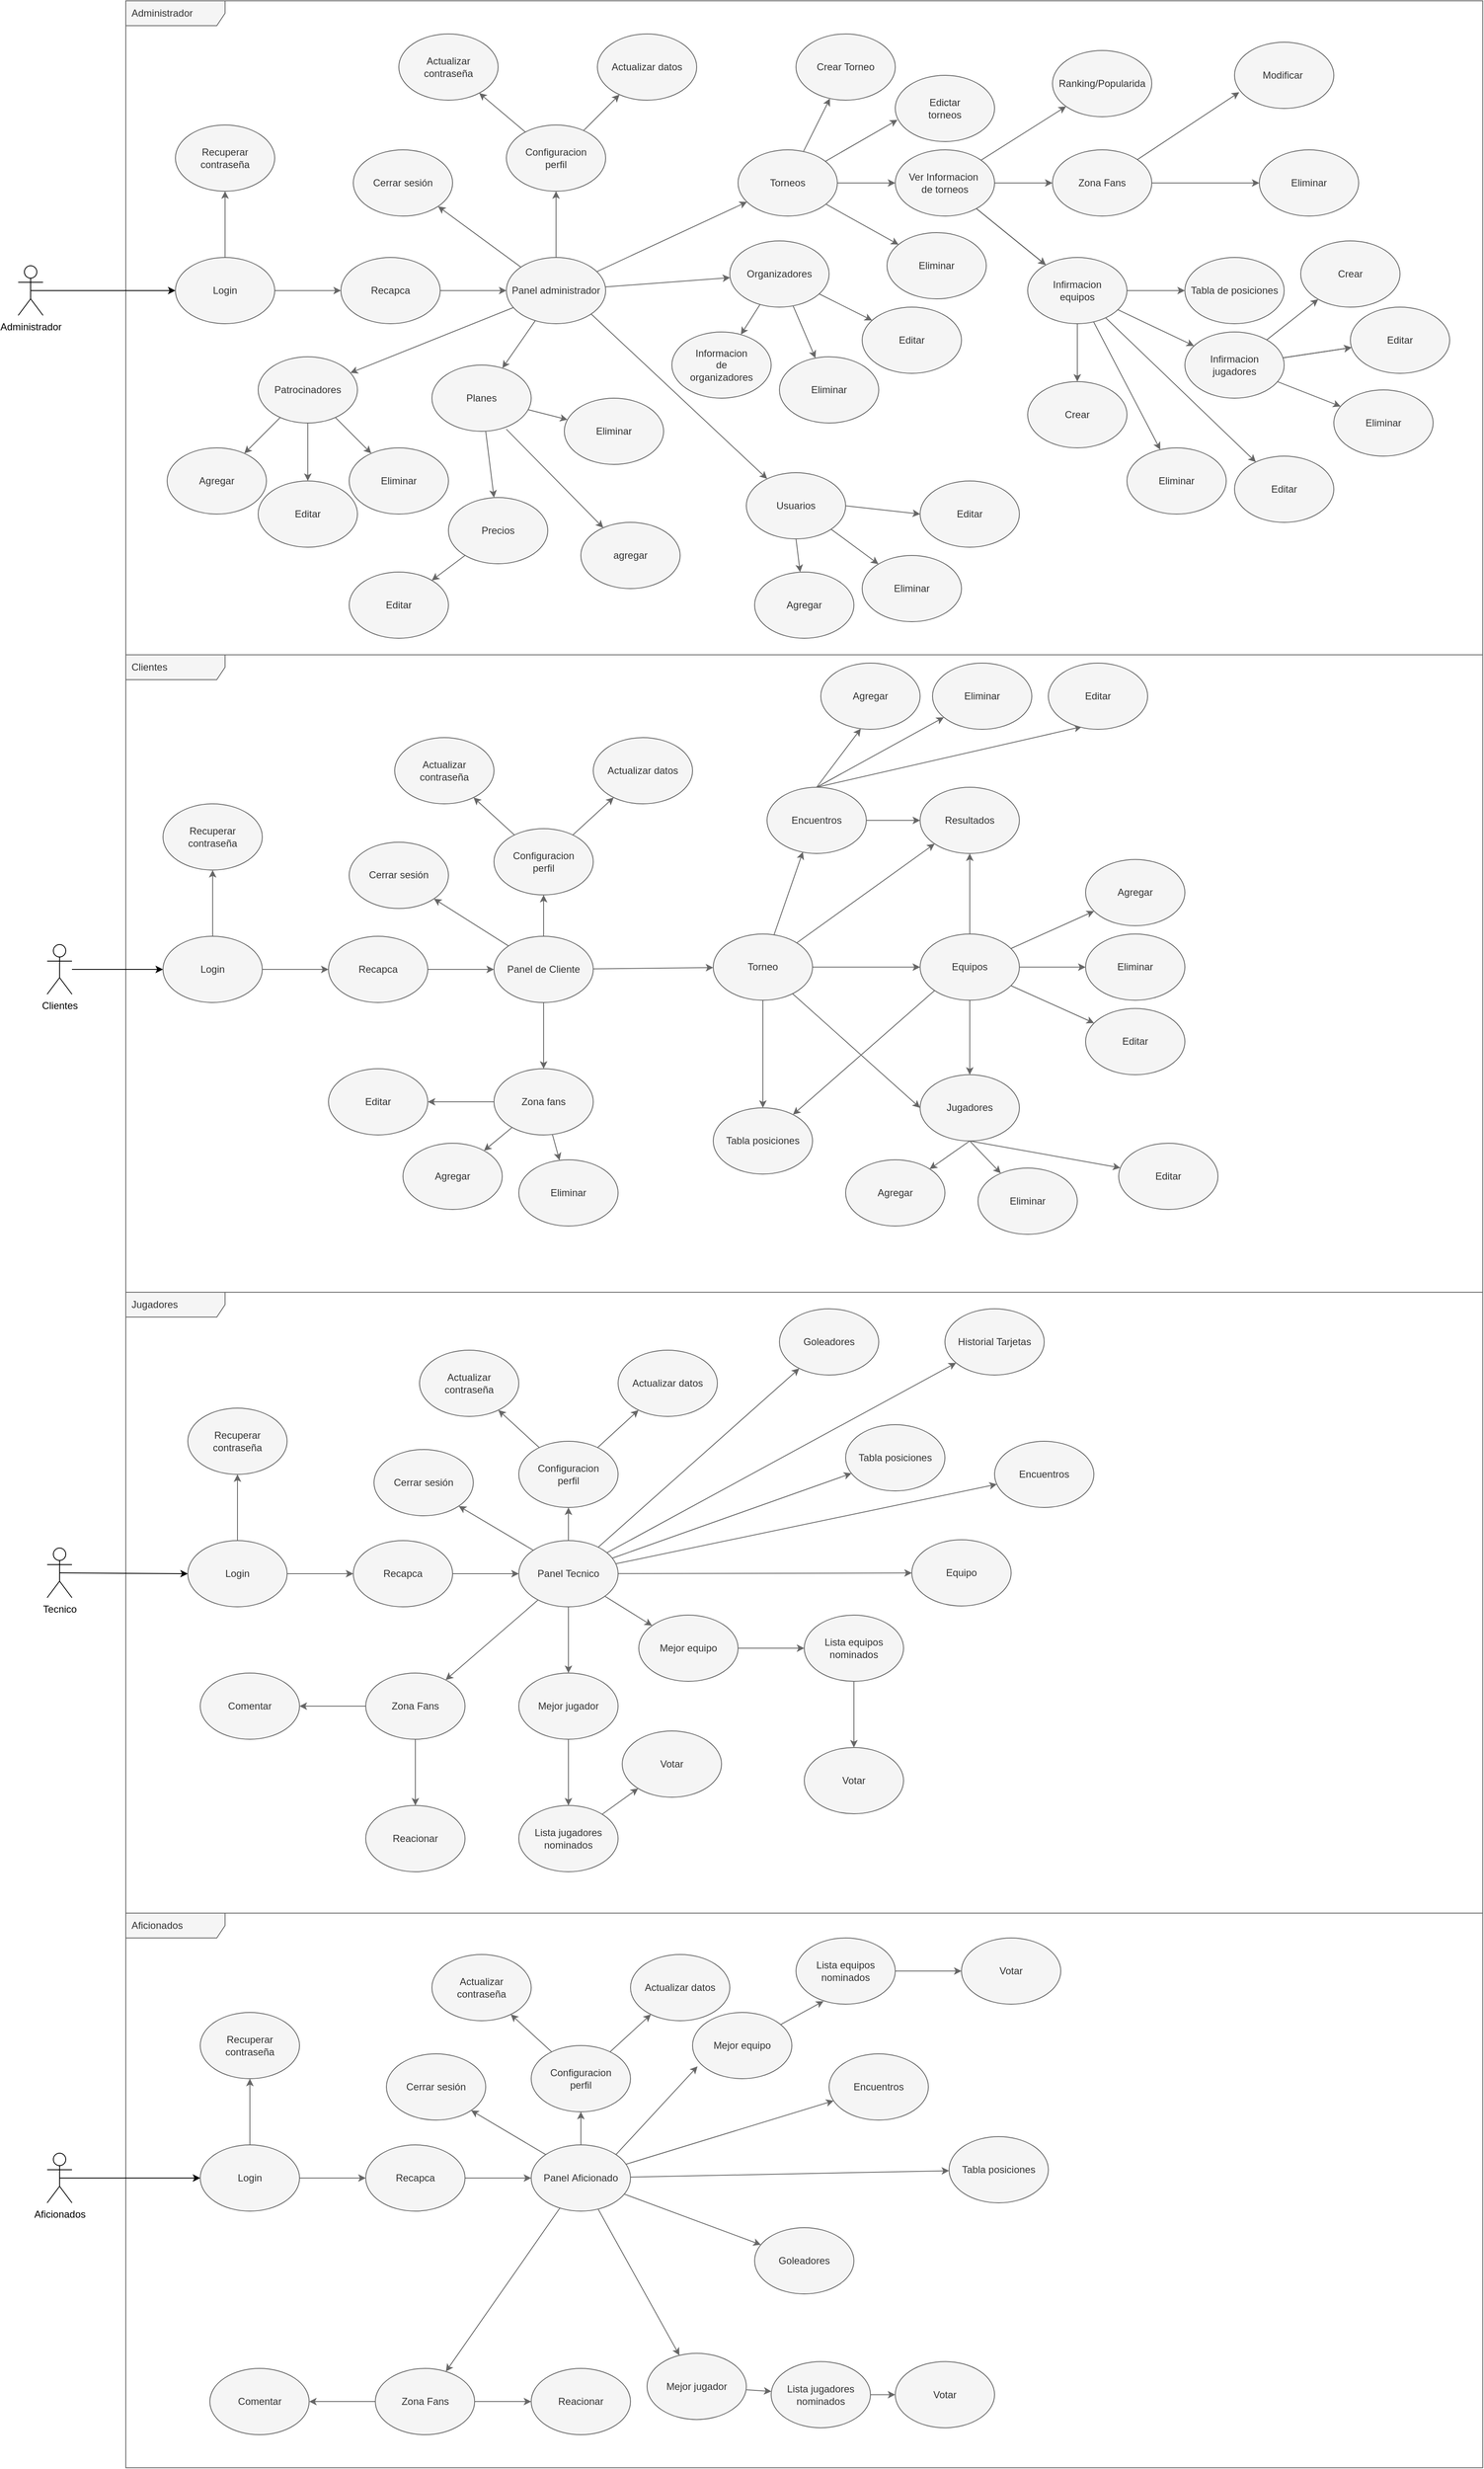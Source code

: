 <mxfile>
    <diagram id="1HtqIKyXvoLvDzvKWhMk" name="Caso uso">
        <mxGraphModel dx="5580" dy="2803" grid="1" gridSize="10" guides="1" tooltips="1" connect="1" arrows="1" fold="1" page="1" pageScale="1" pageWidth="2000" pageHeight="1500" math="0" shadow="0">
            <root>
                <mxCell id="0"/>
                <mxCell id="1" parent="0"/>
                <mxCell id="280" value="Aficionados" style="shape=umlFrame;whiteSpace=wrap;html=1;width=120;height=30;boundedLbl=1;verticalAlign=middle;align=left;spacingLeft=5;fontColor=#333333;fillColor=#f5f5f5;strokeColor=#666666;" vertex="1" parent="1">
                    <mxGeometry x="230" y="2320" width="1640" height="670" as="geometry"/>
                </mxCell>
                <mxCell id="279" value="Jugadores" style="shape=umlFrame;whiteSpace=wrap;html=1;width=120;height=30;boundedLbl=1;verticalAlign=middle;align=left;spacingLeft=5;fontColor=#333333;fillColor=#f5f5f5;strokeColor=#666666;" vertex="1" parent="1">
                    <mxGeometry x="230" y="1570" width="1640" height="750" as="geometry"/>
                </mxCell>
                <mxCell id="278" value="Clientes" style="shape=umlFrame;whiteSpace=wrap;html=1;width=120;height=30;boundedLbl=1;verticalAlign=middle;align=left;spacingLeft=5;fontColor=#333333;fillColor=#f5f5f5;strokeColor=#666666;" vertex="1" parent="1">
                    <mxGeometry x="230" y="800" width="1640" height="770" as="geometry"/>
                </mxCell>
                <mxCell id="277" value="Administrador" style="shape=umlFrame;whiteSpace=wrap;html=1;width=120;height=30;boundedLbl=1;verticalAlign=middle;align=left;spacingLeft=5;fontColor=#333333;fillColor=#f5f5f5;strokeColor=#666666;" vertex="1" parent="1">
                    <mxGeometry x="230" y="10" width="1640" height="790" as="geometry"/>
                </mxCell>
                <mxCell id="6" style="edgeStyle=none;html=1;exitX=0.5;exitY=0.5;exitDx=0;exitDy=0;exitPerimeter=0;" edge="1" parent="1" source="3" target="4">
                    <mxGeometry relative="1" as="geometry"/>
                </mxCell>
                <mxCell id="3" value="Administrador" style="shape=umlActor;verticalLabelPosition=bottom;verticalAlign=top;html=1;outlineConnect=0;" vertex="1" parent="1">
                    <mxGeometry x="100" y="330" width="30" height="60" as="geometry"/>
                </mxCell>
                <mxCell id="8" value="" style="edgeStyle=none;html=1;fillColor=#f5f5f5;strokeColor=#666666;fontColor=#000000;" edge="1" parent="1" source="4" target="7">
                    <mxGeometry relative="1" as="geometry"/>
                </mxCell>
                <mxCell id="10" value="" style="edgeStyle=none;html=1;fillColor=#f5f5f5;strokeColor=#666666;fontColor=#000000;" edge="1" parent="1" source="4" target="9">
                    <mxGeometry relative="1" as="geometry"/>
                </mxCell>
                <mxCell id="4" value="Login" style="ellipse;whiteSpace=wrap;html=1;fillColor=#f5f5f5;strokeColor=#666666;fontColor=#333333;" vertex="1" parent="1">
                    <mxGeometry x="290" y="320" width="120" height="80" as="geometry"/>
                </mxCell>
                <mxCell id="12" value="" style="edgeStyle=none;html=1;fillColor=#f5f5f5;strokeColor=#666666;fontColor=#000000;" edge="1" parent="1" source="7" target="11">
                    <mxGeometry relative="1" as="geometry"/>
                </mxCell>
                <mxCell id="7" value="Recapca" style="ellipse;whiteSpace=wrap;html=1;fillColor=#f5f5f5;strokeColor=#666666;fontColor=#333333;" vertex="1" parent="1">
                    <mxGeometry x="490" y="320" width="120" height="80" as="geometry"/>
                </mxCell>
                <mxCell id="9" value="Recuperar&lt;br&gt;contraseña" style="ellipse;whiteSpace=wrap;html=1;fillColor=#f5f5f5;strokeColor=#666666;fontColor=#333333;" vertex="1" parent="1">
                    <mxGeometry x="290" y="160" width="120" height="80" as="geometry"/>
                </mxCell>
                <mxCell id="14" value="" style="edgeStyle=none;html=1;fillColor=#f5f5f5;strokeColor=#666666;fontColor=#000000;" edge="1" parent="1" source="11">
                    <mxGeometry relative="1" as="geometry">
                        <mxPoint x="750" y="240.0" as="targetPoint"/>
                    </mxGeometry>
                </mxCell>
                <mxCell id="20" value="" style="edgeStyle=none;html=1;fillColor=#f5f5f5;strokeColor=#666666;fontColor=#000000;" edge="1" parent="1" source="28" target="19">
                    <mxGeometry relative="1" as="geometry"/>
                </mxCell>
                <mxCell id="25" value="" style="edgeStyle=none;html=1;fillColor=#f5f5f5;strokeColor=#666666;fontColor=#000000;" edge="1" parent="1" source="28" target="24">
                    <mxGeometry relative="1" as="geometry"/>
                </mxCell>
                <mxCell id="27" value="" style="edgeStyle=none;html=1;entryX=0.022;entryY=0.672;entryDx=0;entryDy=0;entryPerimeter=0;fillColor=#f5f5f5;strokeColor=#666666;fontColor=#000000;" edge="1" parent="1" source="28" target="26">
                    <mxGeometry relative="1" as="geometry">
                        <mxPoint x="1160" y="90" as="sourcePoint"/>
                        <mxPoint x="1120" y="190" as="targetPoint"/>
                    </mxGeometry>
                </mxCell>
                <mxCell id="29" value="" style="edgeStyle=none;html=1;fillColor=#f5f5f5;strokeColor=#666666;fontColor=#000000;" edge="1" parent="1" source="11" target="28">
                    <mxGeometry relative="1" as="geometry"/>
                </mxCell>
                <mxCell id="31" value="" style="edgeStyle=none;html=1;fillColor=#f5f5f5;strokeColor=#666666;fontColor=#000000;" edge="1" parent="1" source="11" target="30">
                    <mxGeometry relative="1" as="geometry"/>
                </mxCell>
                <mxCell id="59" value="" style="edgeStyle=none;html=1;fillColor=#f5f5f5;strokeColor=#666666;fontColor=#000000;" edge="1" parent="1" source="11" target="58">
                    <mxGeometry relative="1" as="geometry"/>
                </mxCell>
                <mxCell id="82" value="" style="edgeStyle=none;html=1;fillColor=#f5f5f5;strokeColor=#666666;fontColor=#000000;" edge="1" parent="1" source="11" target="81">
                    <mxGeometry relative="1" as="geometry"/>
                </mxCell>
                <mxCell id="172" style="edgeStyle=none;html=1;exitX=1;exitY=1;exitDx=0;exitDy=0;fillColor=#f5f5f5;strokeColor=#666666;fontColor=#000000;" edge="1" parent="1" source="11" target="171">
                    <mxGeometry relative="1" as="geometry"/>
                </mxCell>
                <mxCell id="11" value="Panel administrador" style="ellipse;whiteSpace=wrap;html=1;fillColor=#f5f5f5;strokeColor=#666666;fontColor=#333333;" vertex="1" parent="1">
                    <mxGeometry x="690" y="320" width="120" height="80" as="geometry"/>
                </mxCell>
                <mxCell id="19" value="Crear Torneo" style="ellipse;whiteSpace=wrap;html=1;fillColor=#f5f5f5;strokeColor=#666666;fontColor=#333333;" vertex="1" parent="1">
                    <mxGeometry x="1040" y="50" width="120" height="80" as="geometry"/>
                </mxCell>
                <mxCell id="41" value="" style="edgeStyle=none;html=1;fillColor=#f5f5f5;strokeColor=#666666;fontColor=#000000;" edge="1" parent="1" source="24" target="40">
                    <mxGeometry relative="1" as="geometry"/>
                </mxCell>
                <mxCell id="43" value="" style="edgeStyle=none;html=1;fillColor=#f5f5f5;strokeColor=#666666;fontColor=#000000;" edge="1" parent="1" source="24" target="42">
                    <mxGeometry relative="1" as="geometry"/>
                </mxCell>
                <mxCell id="44" value="" style="edgeStyle=none;html=1;fillColor=#f5f5f5;strokeColor=#666666;fontColor=#000000;" edge="1" parent="1" source="24" target="42">
                    <mxGeometry relative="1" as="geometry"/>
                </mxCell>
                <mxCell id="75" value="" style="edgeStyle=none;html=1;fillColor=#f5f5f5;strokeColor=#666666;fontColor=#000000;" edge="1" parent="1" source="24" target="74">
                    <mxGeometry relative="1" as="geometry"/>
                </mxCell>
                <mxCell id="24" value="Ver Informacion&amp;nbsp;&lt;br&gt;de torneos" style="ellipse;whiteSpace=wrap;html=1;fillColor=#f5f5f5;strokeColor=#666666;fontColor=#333333;" vertex="1" parent="1">
                    <mxGeometry x="1160" y="190" width="120" height="80" as="geometry"/>
                </mxCell>
                <mxCell id="26" value="Edictar&lt;br&gt;torneos" style="ellipse;whiteSpace=wrap;html=1;fillColor=#f5f5f5;strokeColor=#666666;fontColor=#333333;" vertex="1" parent="1">
                    <mxGeometry x="1160" y="100" width="120" height="80" as="geometry"/>
                </mxCell>
                <mxCell id="39" value="" style="edgeStyle=none;html=1;fillColor=#f5f5f5;strokeColor=#666666;fontColor=#000000;" edge="1" parent="1" source="28" target="38">
                    <mxGeometry relative="1" as="geometry"/>
                </mxCell>
                <mxCell id="28" value="Torneos" style="ellipse;whiteSpace=wrap;html=1;fillColor=#f5f5f5;strokeColor=#666666;fontColor=#333333;" vertex="1" parent="1">
                    <mxGeometry x="970" y="190" width="120" height="80" as="geometry"/>
                </mxCell>
                <mxCell id="33" value="" style="edgeStyle=none;html=1;fillColor=#f5f5f5;strokeColor=#666666;fontColor=#000000;" edge="1" parent="1" source="30" target="32">
                    <mxGeometry relative="1" as="geometry"/>
                </mxCell>
                <mxCell id="35" value="" style="edgeStyle=none;html=1;fillColor=#f5f5f5;strokeColor=#666666;fontColor=#000000;" edge="1" parent="1" source="30" target="34">
                    <mxGeometry relative="1" as="geometry">
                        <mxPoint x="360" y="680.0" as="targetPoint"/>
                    </mxGeometry>
                </mxCell>
                <mxCell id="37" value="" style="edgeStyle=none;html=1;fillColor=#f5f5f5;strokeColor=#666666;fontColor=#000000;" edge="1" parent="1" source="30" target="36">
                    <mxGeometry relative="1" as="geometry"/>
                </mxCell>
                <mxCell id="30" value="Organizadores" style="ellipse;whiteSpace=wrap;html=1;fillColor=#f5f5f5;strokeColor=#666666;fontColor=#333333;" vertex="1" parent="1">
                    <mxGeometry x="960" y="300" width="120" height="80" as="geometry"/>
                </mxCell>
                <mxCell id="32" value="Informacion&lt;br&gt;de&lt;br&gt;organizadores" style="ellipse;whiteSpace=wrap;html=1;fillColor=#f5f5f5;strokeColor=#666666;fontColor=#333333;" vertex="1" parent="1">
                    <mxGeometry x="890" y="410" width="120" height="80" as="geometry"/>
                </mxCell>
                <mxCell id="34" value="Editar" style="ellipse;whiteSpace=wrap;html=1;fillColor=#f5f5f5;strokeColor=#666666;fontColor=#333333;" vertex="1" parent="1">
                    <mxGeometry x="1120" y="380" width="120" height="80" as="geometry"/>
                </mxCell>
                <mxCell id="36" value="Eliminar" style="ellipse;whiteSpace=wrap;html=1;fillColor=#f5f5f5;strokeColor=#666666;fontColor=#333333;" vertex="1" parent="1">
                    <mxGeometry x="1020" y="440" width="120" height="80" as="geometry"/>
                </mxCell>
                <mxCell id="38" value="Eliminar" style="ellipse;whiteSpace=wrap;html=1;fillColor=#f5f5f5;strokeColor=#666666;fontColor=#333333;" vertex="1" parent="1">
                    <mxGeometry x="1150" y="290" width="120" height="80" as="geometry"/>
                </mxCell>
                <mxCell id="40" value="Ranking/Popularida" style="ellipse;whiteSpace=wrap;html=1;fillColor=#f5f5f5;strokeColor=#666666;fontColor=#333333;" vertex="1" parent="1">
                    <mxGeometry x="1350" y="70" width="120" height="80" as="geometry"/>
                </mxCell>
                <mxCell id="48" value="" style="edgeStyle=none;html=1;fillColor=#f5f5f5;strokeColor=#666666;fontColor=#000000;" edge="1" parent="1" source="42" target="47">
                    <mxGeometry relative="1" as="geometry"/>
                </mxCell>
                <mxCell id="50" value="" style="edgeStyle=none;html=1;fillColor=#f5f5f5;strokeColor=#666666;fontColor=#000000;" edge="1" parent="1" source="42" target="49">
                    <mxGeometry relative="1" as="geometry"/>
                </mxCell>
                <mxCell id="52" value="" style="edgeStyle=none;html=1;fillColor=#f5f5f5;strokeColor=#666666;fontColor=#000000;" edge="1" parent="1" source="42" target="51">
                    <mxGeometry relative="1" as="geometry"/>
                </mxCell>
                <mxCell id="67" value="" style="edgeStyle=none;html=1;fillColor=#f5f5f5;strokeColor=#666666;fontColor=#000000;" edge="1" parent="1" source="42" target="66">
                    <mxGeometry relative="1" as="geometry"/>
                </mxCell>
                <mxCell id="70" value="" style="edgeStyle=none;html=1;fillColor=#f5f5f5;strokeColor=#666666;fontColor=#000000;" edge="1" parent="1" source="42" target="45">
                    <mxGeometry relative="1" as="geometry"/>
                </mxCell>
                <mxCell id="42" value="Infirmacion&lt;br&gt;equipos" style="ellipse;whiteSpace=wrap;html=1;fillColor=#f5f5f5;strokeColor=#666666;fontColor=#333333;" vertex="1" parent="1">
                    <mxGeometry x="1320" y="320" width="120" height="80" as="geometry"/>
                </mxCell>
                <mxCell id="45" value="Tabla de posiciones" style="ellipse;whiteSpace=wrap;html=1;fillColor=#f5f5f5;strokeColor=#666666;fontColor=#333333;" vertex="1" parent="1">
                    <mxGeometry x="1510" y="320" width="120" height="80" as="geometry"/>
                </mxCell>
                <mxCell id="54" value="" style="edgeStyle=none;html=1;fillColor=#f5f5f5;strokeColor=#666666;fontColor=#000000;" edge="1" parent="1" source="47" target="53">
                    <mxGeometry relative="1" as="geometry"/>
                </mxCell>
                <mxCell id="55" value="" style="edgeStyle=none;html=1;fillColor=#f5f5f5;strokeColor=#666666;fontColor=#000000;" edge="1" parent="1" source="47" target="53">
                    <mxGeometry relative="1" as="geometry"/>
                </mxCell>
                <mxCell id="57" value="" style="edgeStyle=none;html=1;fillColor=#f5f5f5;strokeColor=#666666;fontColor=#000000;" edge="1" parent="1" source="47" target="56">
                    <mxGeometry relative="1" as="geometry"/>
                </mxCell>
                <mxCell id="69" value="" style="edgeStyle=none;html=1;fillColor=#f5f5f5;strokeColor=#666666;fontColor=#000000;" edge="1" parent="1" source="47" target="68">
                    <mxGeometry relative="1" as="geometry"/>
                </mxCell>
                <mxCell id="47" value="Infirmacion&lt;br&gt;jugadores" style="ellipse;whiteSpace=wrap;html=1;fillColor=#f5f5f5;strokeColor=#666666;fontColor=#333333;" vertex="1" parent="1">
                    <mxGeometry x="1510" y="410" width="120" height="80" as="geometry"/>
                </mxCell>
                <mxCell id="49" value="Editar" style="ellipse;whiteSpace=wrap;html=1;fillColor=#f5f5f5;strokeColor=#666666;fontColor=#333333;" vertex="1" parent="1">
                    <mxGeometry x="1570" y="560" width="120" height="80" as="geometry"/>
                </mxCell>
                <mxCell id="51" value="Eliminar" style="ellipse;whiteSpace=wrap;html=1;fillColor=#f5f5f5;strokeColor=#666666;fontColor=#333333;" vertex="1" parent="1">
                    <mxGeometry x="1440" y="550" width="120" height="80" as="geometry"/>
                </mxCell>
                <mxCell id="53" value="Editar" style="ellipse;whiteSpace=wrap;html=1;fillColor=#f5f5f5;fontColor=#333333;strokeColor=#666666;" vertex="1" parent="1">
                    <mxGeometry x="1710" y="380" width="120" height="80" as="geometry"/>
                </mxCell>
                <mxCell id="56" value="Eliminar" style="ellipse;whiteSpace=wrap;html=1;fillColor=#f5f5f5;fontColor=#333333;strokeColor=#666666;" vertex="1" parent="1">
                    <mxGeometry x="1690" y="480" width="120" height="80" as="geometry"/>
                </mxCell>
                <mxCell id="61" value="" style="edgeStyle=none;html=1;fillColor=#f5f5f5;strokeColor=#666666;fontColor=#000000;" edge="1" parent="1" source="58" target="60">
                    <mxGeometry relative="1" as="geometry"/>
                </mxCell>
                <mxCell id="63" value="" style="edgeStyle=none;html=1;fillColor=#f5f5f5;strokeColor=#666666;fontColor=#000000;" edge="1" parent="1" source="58" target="62">
                    <mxGeometry relative="1" as="geometry"/>
                </mxCell>
                <mxCell id="65" value="" style="edgeStyle=none;html=1;fillColor=#f5f5f5;strokeColor=#666666;fontColor=#000000;" edge="1" parent="1" source="58" target="64">
                    <mxGeometry relative="1" as="geometry"/>
                </mxCell>
                <mxCell id="58" value="Patrocinadores" style="ellipse;whiteSpace=wrap;html=1;fillColor=#f5f5f5;strokeColor=#666666;fontColor=#333333;" vertex="1" parent="1">
                    <mxGeometry x="390" y="440" width="120" height="80" as="geometry"/>
                </mxCell>
                <mxCell id="60" value="Agregar" style="ellipse;whiteSpace=wrap;html=1;fillColor=#f5f5f5;strokeColor=#666666;fontColor=#333333;" vertex="1" parent="1">
                    <mxGeometry x="280" y="550" width="120" height="80" as="geometry"/>
                </mxCell>
                <mxCell id="62" value="Editar" style="ellipse;whiteSpace=wrap;html=1;fillColor=#f5f5f5;strokeColor=#666666;fontColor=#333333;" vertex="1" parent="1">
                    <mxGeometry x="390" y="590" width="120" height="80" as="geometry"/>
                </mxCell>
                <mxCell id="64" value="Eliminar" style="ellipse;whiteSpace=wrap;html=1;fillColor=#f5f5f5;strokeColor=#666666;fontColor=#333333;" vertex="1" parent="1">
                    <mxGeometry x="500" y="550" width="120" height="80" as="geometry"/>
                </mxCell>
                <mxCell id="66" value="Crear" style="ellipse;whiteSpace=wrap;html=1;fillColor=#f5f5f5;strokeColor=#666666;fontColor=#333333;" vertex="1" parent="1">
                    <mxGeometry x="1320" y="470" width="120" height="80" as="geometry"/>
                </mxCell>
                <mxCell id="68" value="Crear" style="ellipse;whiteSpace=wrap;html=1;fillColor=#f5f5f5;fontColor=#333333;strokeColor=#666666;" vertex="1" parent="1">
                    <mxGeometry x="1650" y="300" width="120" height="80" as="geometry"/>
                </mxCell>
                <mxCell id="76" style="edgeStyle=none;html=1;entryX=0.048;entryY=0.755;entryDx=0;entryDy=0;entryPerimeter=0;fillColor=#f5f5f5;strokeColor=#666666;fontColor=#000000;" edge="1" parent="1" source="74" target="78">
                    <mxGeometry relative="1" as="geometry">
                        <mxPoint x="1570" y="130" as="targetPoint"/>
                    </mxGeometry>
                </mxCell>
                <mxCell id="80" value="" style="edgeStyle=none;html=1;fillColor=#f5f5f5;strokeColor=#666666;fontColor=#000000;" edge="1" parent="1" source="74" target="79">
                    <mxGeometry relative="1" as="geometry"/>
                </mxCell>
                <mxCell id="74" value="Zona Fans" style="ellipse;whiteSpace=wrap;html=1;fillColor=#f5f5f5;strokeColor=#666666;fontColor=#333333;" vertex="1" parent="1">
                    <mxGeometry x="1350" y="190" width="120" height="80" as="geometry"/>
                </mxCell>
                <mxCell id="78" value="Modificar&amp;nbsp;" style="ellipse;whiteSpace=wrap;html=1;fillColor=#f5f5f5;strokeColor=#666666;fontColor=#333333;" vertex="1" parent="1">
                    <mxGeometry x="1570" y="60" width="120" height="80" as="geometry"/>
                </mxCell>
                <mxCell id="79" value="Eliminar" style="ellipse;whiteSpace=wrap;html=1;fillColor=#f5f5f5;strokeColor=#666666;fontColor=#333333;" vertex="1" parent="1">
                    <mxGeometry x="1600" y="190" width="120" height="80" as="geometry"/>
                </mxCell>
                <mxCell id="84" value="" style="edgeStyle=none;html=1;fillColor=#f5f5f5;strokeColor=#666666;fontColor=#000000;" edge="1" parent="1" source="81" target="83">
                    <mxGeometry relative="1" as="geometry"/>
                </mxCell>
                <mxCell id="81" value="Planes" style="ellipse;whiteSpace=wrap;html=1;fillColor=#f5f5f5;strokeColor=#666666;fontColor=#333333;" vertex="1" parent="1">
                    <mxGeometry x="600" y="450" width="120" height="80" as="geometry"/>
                </mxCell>
                <mxCell id="86" value="" style="edgeStyle=none;html=1;fillColor=#f5f5f5;strokeColor=#666666;fontColor=#000000;" edge="1" parent="1" source="83" target="85">
                    <mxGeometry relative="1" as="geometry"/>
                </mxCell>
                <mxCell id="88" value="" style="edgeStyle=none;html=1;exitX=0.749;exitY=0.968;exitDx=0;exitDy=0;exitPerimeter=0;fillColor=#f5f5f5;strokeColor=#666666;fontColor=#000000;" edge="1" parent="1" source="81" target="87">
                    <mxGeometry relative="1" as="geometry"/>
                </mxCell>
                <mxCell id="90" value="" style="edgeStyle=none;html=1;fillColor=#f5f5f5;strokeColor=#666666;fontColor=#000000;" edge="1" parent="1" source="81" target="89">
                    <mxGeometry relative="1" as="geometry"/>
                </mxCell>
                <mxCell id="83" value="Precios" style="ellipse;whiteSpace=wrap;html=1;fillColor=#f5f5f5;strokeColor=#666666;fontColor=#333333;" vertex="1" parent="1">
                    <mxGeometry x="620" y="610" width="120" height="80" as="geometry"/>
                </mxCell>
                <mxCell id="85" value="Editar" style="ellipse;whiteSpace=wrap;html=1;fillColor=#f5f5f5;strokeColor=#666666;fontColor=#333333;" vertex="1" parent="1">
                    <mxGeometry x="500" y="700" width="120" height="80" as="geometry"/>
                </mxCell>
                <mxCell id="87" value="agregar" style="ellipse;whiteSpace=wrap;html=1;fillColor=#f5f5f5;strokeColor=#666666;fontColor=#333333;" vertex="1" parent="1">
                    <mxGeometry x="780" y="640" width="120" height="80" as="geometry"/>
                </mxCell>
                <mxCell id="89" value="Eliminar" style="ellipse;whiteSpace=wrap;html=1;fillColor=#f5f5f5;strokeColor=#666666;fontColor=#333333;" vertex="1" parent="1">
                    <mxGeometry x="760" y="490" width="120" height="80" as="geometry"/>
                </mxCell>
                <mxCell id="93" style="edgeStyle=none;html=1;" edge="1" parent="1" source="91" target="94">
                    <mxGeometry relative="1" as="geometry">
                        <mxPoint x="295" y="1180" as="targetPoint"/>
                    </mxGeometry>
                </mxCell>
                <mxCell id="91" value="Clientes" style="shape=umlActor;verticalLabelPosition=bottom;verticalAlign=top;html=1;outlineConnect=0;" vertex="1" parent="1">
                    <mxGeometry x="135" y="1150" width="30" height="60" as="geometry"/>
                </mxCell>
                <mxCell id="97" value="" style="edgeStyle=none;html=1;fillColor=#f5f5f5;strokeColor=#666666;fontColor=#000000;" edge="1" parent="1" source="94" target="96">
                    <mxGeometry relative="1" as="geometry"/>
                </mxCell>
                <mxCell id="98" value="" style="edgeStyle=none;html=1;fillColor=#f5f5f5;strokeColor=#666666;fontColor=#000000;" edge="1" parent="1" source="94" target="95">
                    <mxGeometry relative="1" as="geometry"/>
                </mxCell>
                <mxCell id="94" value="Login" style="ellipse;whiteSpace=wrap;html=1;fillColor=#f5f5f5;strokeColor=#666666;fontColor=#333333;" vertex="1" parent="1">
                    <mxGeometry x="275" y="1140" width="120" height="80" as="geometry"/>
                </mxCell>
                <mxCell id="100" value="" style="edgeStyle=none;html=1;fillColor=#f5f5f5;strokeColor=#666666;fontColor=#000000;" edge="1" parent="1" source="95" target="99">
                    <mxGeometry relative="1" as="geometry"/>
                </mxCell>
                <mxCell id="95" value="Recapca" style="ellipse;whiteSpace=wrap;html=1;fillColor=#f5f5f5;strokeColor=#666666;fontColor=#333333;" vertex="1" parent="1">
                    <mxGeometry x="475" y="1140" width="120" height="80" as="geometry"/>
                </mxCell>
                <mxCell id="96" value="Recuperar&lt;br&gt;contraseña" style="ellipse;whiteSpace=wrap;html=1;fillColor=#f5f5f5;strokeColor=#666666;fontColor=#333333;" vertex="1" parent="1">
                    <mxGeometry x="275" y="980" width="120" height="80" as="geometry"/>
                </mxCell>
                <mxCell id="118" value="" style="edgeStyle=none;html=1;fillColor=#f5f5f5;strokeColor=#666666;fontColor=#000000;" edge="1" parent="1" source="99" target="115">
                    <mxGeometry relative="1" as="geometry"/>
                </mxCell>
                <mxCell id="120" value="" style="edgeStyle=none;html=1;entryX=0.361;entryY=0.976;entryDx=0;entryDy=0;entryPerimeter=0;fillColor=#f5f5f5;strokeColor=#666666;fontColor=#000000;" edge="1" parent="1" source="122" target="119">
                    <mxGeometry relative="1" as="geometry">
                        <mxPoint x="1046.984" y="1036.297" as="targetPoint"/>
                    </mxGeometry>
                </mxCell>
                <mxCell id="123" value="" style="edgeStyle=none;html=1;fillColor=#f5f5f5;strokeColor=#666666;fontColor=#000000;" edge="1" parent="1" source="99" target="122">
                    <mxGeometry relative="1" as="geometry"/>
                </mxCell>
                <mxCell id="128" value="" style="edgeStyle=none;html=1;fillColor=#f5f5f5;strokeColor=#666666;fontColor=#000000;" edge="1" parent="1" source="99" target="127">
                    <mxGeometry relative="1" as="geometry"/>
                </mxCell>
                <mxCell id="99" value="Panel de Cliente" style="ellipse;whiteSpace=wrap;html=1;fillColor=#f5f5f5;strokeColor=#666666;fontColor=#333333;" vertex="1" parent="1">
                    <mxGeometry x="675" y="1140" width="120" height="80" as="geometry"/>
                </mxCell>
                <mxCell id="102" value="Tabla posiciones" style="ellipse;whiteSpace=wrap;html=1;fillColor=#f5f5f5;strokeColor=#666666;fontColor=#333333;" vertex="1" parent="1">
                    <mxGeometry x="940" y="1347.25" width="120" height="80" as="geometry"/>
                </mxCell>
                <mxCell id="140" style="edgeStyle=none;html=1;entryX=0.5;entryY=1;entryDx=0;entryDy=0;fillColor=#f5f5f5;strokeColor=#666666;fontColor=#000000;" edge="1" parent="1" source="104" target="136">
                    <mxGeometry relative="1" as="geometry">
                        <mxPoint x="1094.458" y="1029.996" as="targetPoint"/>
                    </mxGeometry>
                </mxCell>
                <mxCell id="141" style="edgeStyle=none;html=1;fillColor=#f5f5f5;strokeColor=#666666;fontColor=#000000;" edge="1" parent="1" source="104" target="106">
                    <mxGeometry relative="1" as="geometry"/>
                </mxCell>
                <mxCell id="142" style="edgeStyle=none;html=1;exitX=0;exitY=1;exitDx=0;exitDy=0;fillColor=#f5f5f5;strokeColor=#666666;fontColor=#000000;" edge="1" parent="1" source="104" target="102">
                    <mxGeometry relative="1" as="geometry"/>
                </mxCell>
                <mxCell id="144" value="" style="edgeStyle=none;html=1;fillColor=#f5f5f5;strokeColor=#666666;fontColor=#000000;" edge="1" parent="1" source="104" target="143">
                    <mxGeometry relative="1" as="geometry"/>
                </mxCell>
                <mxCell id="146" value="" style="edgeStyle=none;html=1;fillColor=#f5f5f5;strokeColor=#666666;fontColor=#000000;" edge="1" parent="1" source="104" target="145">
                    <mxGeometry relative="1" as="geometry"/>
                </mxCell>
                <mxCell id="148" value="" style="edgeStyle=none;html=1;fillColor=#f5f5f5;strokeColor=#666666;fontColor=#000000;" edge="1" parent="1" source="104" target="147">
                    <mxGeometry relative="1" as="geometry"/>
                </mxCell>
                <mxCell id="104" value="Equipos" style="ellipse;whiteSpace=wrap;html=1;fillColor=#f5f5f5;strokeColor=#666666;fontColor=#333333;" vertex="1" parent="1">
                    <mxGeometry x="1190" y="1137.25" width="120" height="80" as="geometry"/>
                </mxCell>
                <mxCell id="164" style="edgeStyle=none;html=1;exitX=0.5;exitY=1;exitDx=0;exitDy=0;fillColor=#f5f5f5;strokeColor=#666666;fontColor=#000000;" edge="1" parent="1" source="106" target="161">
                    <mxGeometry relative="1" as="geometry"/>
                </mxCell>
                <mxCell id="165" style="edgeStyle=none;html=1;exitX=0.5;exitY=1;exitDx=0;exitDy=0;fillColor=#f5f5f5;strokeColor=#666666;fontColor=#000000;" edge="1" parent="1" source="106" target="163">
                    <mxGeometry relative="1" as="geometry"/>
                </mxCell>
                <mxCell id="166" style="edgeStyle=none;html=1;exitX=0.5;exitY=1;exitDx=0;exitDy=0;fillColor=#f5f5f5;strokeColor=#666666;fontColor=#000000;" edge="1" parent="1" source="106" target="162">
                    <mxGeometry relative="1" as="geometry"/>
                </mxCell>
                <mxCell id="106" value="Jugadores" style="ellipse;whiteSpace=wrap;html=1;fillColor=#f5f5f5;strokeColor=#666666;fontColor=#333333;" vertex="1" parent="1">
                    <mxGeometry x="1190" y="1307.25" width="120" height="80" as="geometry"/>
                </mxCell>
                <mxCell id="108" value="" style="edgeStyle=none;html=1;fillColor=#f5f5f5;strokeColor=#666666;fontColor=#000000;" edge="1" parent="1" source="110" target="111">
                    <mxGeometry relative="1" as="geometry"/>
                </mxCell>
                <mxCell id="109" value="" style="edgeStyle=none;html=1;fillColor=#f5f5f5;strokeColor=#666666;fontColor=#000000;" edge="1" parent="1" source="110" target="112">
                    <mxGeometry relative="1" as="geometry"/>
                </mxCell>
                <mxCell id="110" value="Configuracion&lt;br&gt;perfil" style="ellipse;whiteSpace=wrap;html=1;fillColor=#f5f5f5;strokeColor=#666666;fontColor=#333333;" vertex="1" parent="1">
                    <mxGeometry x="690" y="160" width="120" height="80" as="geometry"/>
                </mxCell>
                <mxCell id="111" value="Actualizar&lt;br&gt;contraseña" style="ellipse;whiteSpace=wrap;html=1;fillColor=#f5f5f5;strokeColor=#666666;fontColor=#333333;" vertex="1" parent="1">
                    <mxGeometry x="560" y="50" width="120" height="80" as="geometry"/>
                </mxCell>
                <mxCell id="112" value="Actualizar datos" style="ellipse;whiteSpace=wrap;html=1;fillColor=#f5f5f5;strokeColor=#666666;fontColor=#333333;" vertex="1" parent="1">
                    <mxGeometry x="800" y="50" width="120" height="80" as="geometry"/>
                </mxCell>
                <mxCell id="113" value="" style="edgeStyle=none;html=1;fillColor=#f5f5f5;strokeColor=#666666;fontColor=#000000;" edge="1" parent="1" source="115" target="116">
                    <mxGeometry relative="1" as="geometry"/>
                </mxCell>
                <mxCell id="114" value="" style="edgeStyle=none;html=1;fillColor=#f5f5f5;strokeColor=#666666;fontColor=#000000;" edge="1" parent="1" source="115" target="117">
                    <mxGeometry relative="1" as="geometry"/>
                </mxCell>
                <mxCell id="115" value="Configuracion&lt;br&gt;perfil" style="ellipse;whiteSpace=wrap;html=1;fillColor=#f5f5f5;strokeColor=#666666;fontColor=#333333;" vertex="1" parent="1">
                    <mxGeometry x="675" y="1010" width="120" height="80" as="geometry"/>
                </mxCell>
                <mxCell id="116" value="Actualizar&lt;br&gt;contraseña" style="ellipse;whiteSpace=wrap;html=1;fillColor=#f5f5f5;strokeColor=#666666;fontColor=#333333;" vertex="1" parent="1">
                    <mxGeometry x="555" y="900" width="120" height="80" as="geometry"/>
                </mxCell>
                <mxCell id="117" value="Actualizar datos" style="ellipse;whiteSpace=wrap;html=1;fillColor=#f5f5f5;strokeColor=#666666;fontColor=#333333;" vertex="1" parent="1">
                    <mxGeometry x="795" y="900" width="120" height="80" as="geometry"/>
                </mxCell>
                <mxCell id="139" style="edgeStyle=none;html=1;exitX=1;exitY=0.5;exitDx=0;exitDy=0;entryX=0;entryY=0.5;entryDx=0;entryDy=0;fillColor=#f5f5f5;strokeColor=#666666;fontColor=#000000;" edge="1" parent="1" source="119" target="136">
                    <mxGeometry relative="1" as="geometry"/>
                </mxCell>
                <mxCell id="158" style="edgeStyle=none;html=1;exitX=0.5;exitY=0;exitDx=0;exitDy=0;entryX=0.403;entryY=0.99;entryDx=0;entryDy=0;entryPerimeter=0;fillColor=#f5f5f5;strokeColor=#666666;fontColor=#000000;" edge="1" parent="1" source="119" target="155">
                    <mxGeometry relative="1" as="geometry"/>
                </mxCell>
                <mxCell id="159" style="edgeStyle=none;html=1;exitX=0.5;exitY=0;exitDx=0;exitDy=0;fillColor=#f5f5f5;strokeColor=#666666;fontColor=#000000;" edge="1" parent="1" source="119" target="157">
                    <mxGeometry relative="1" as="geometry"/>
                </mxCell>
                <mxCell id="160" style="edgeStyle=none;html=1;exitX=0.5;exitY=0;exitDx=0;exitDy=0;entryX=0.337;entryY=0.961;entryDx=0;entryDy=0;entryPerimeter=0;fillColor=#f5f5f5;strokeColor=#666666;fontColor=#000000;" edge="1" parent="1" source="119" target="156">
                    <mxGeometry relative="1" as="geometry"/>
                </mxCell>
                <mxCell id="119" value="Encuentros" style="ellipse;whiteSpace=wrap;html=1;fillColor=#f5f5f5;strokeColor=#666666;fontColor=#333333;" vertex="1" parent="1">
                    <mxGeometry x="1005" y="960" width="120" height="80" as="geometry"/>
                </mxCell>
                <mxCell id="124" style="edgeStyle=none;html=1;entryX=0;entryY=0.5;entryDx=0;entryDy=0;fillColor=#f5f5f5;strokeColor=#666666;fontColor=#000000;" edge="1" parent="1" source="122" target="106">
                    <mxGeometry relative="1" as="geometry"/>
                </mxCell>
                <mxCell id="125" style="edgeStyle=none;html=1;entryX=0.5;entryY=0;entryDx=0;entryDy=0;fillColor=#f5f5f5;strokeColor=#666666;fontColor=#000000;" edge="1" parent="1" source="122" target="102">
                    <mxGeometry relative="1" as="geometry"/>
                </mxCell>
                <mxCell id="126" style="edgeStyle=none;html=1;entryX=0;entryY=0.5;entryDx=0;entryDy=0;fillColor=#f5f5f5;strokeColor=#666666;fontColor=#000000;" edge="1" parent="1" source="122" target="104">
                    <mxGeometry relative="1" as="geometry"/>
                </mxCell>
                <mxCell id="137" value="" style="edgeStyle=none;html=1;entryX=0;entryY=1;entryDx=0;entryDy=0;fillColor=#f5f5f5;strokeColor=#666666;fontColor=#000000;" edge="1" parent="1" source="122" target="136">
                    <mxGeometry relative="1" as="geometry">
                        <mxPoint x="1234.445" y="1043.282" as="targetPoint"/>
                    </mxGeometry>
                </mxCell>
                <mxCell id="122" value="Torneo" style="ellipse;whiteSpace=wrap;html=1;fillColor=#f5f5f5;strokeColor=#666666;fontColor=#333333;" vertex="1" parent="1">
                    <mxGeometry x="940" y="1137.25" width="120" height="80" as="geometry"/>
                </mxCell>
                <mxCell id="130" value="" style="edgeStyle=none;html=1;fillColor=#f5f5f5;strokeColor=#666666;fontColor=#000000;" edge="1" parent="1" source="127" target="129">
                    <mxGeometry relative="1" as="geometry"/>
                </mxCell>
                <mxCell id="132" value="" style="edgeStyle=none;html=1;fillColor=#f5f5f5;strokeColor=#666666;fontColor=#000000;" edge="1" parent="1" source="127" target="131">
                    <mxGeometry relative="1" as="geometry"/>
                </mxCell>
                <mxCell id="134" value="" style="edgeStyle=none;html=1;fillColor=#f5f5f5;strokeColor=#666666;fontColor=#000000;" edge="1" parent="1" source="127" target="133">
                    <mxGeometry relative="1" as="geometry"/>
                </mxCell>
                <mxCell id="127" value="Zona fans" style="ellipse;whiteSpace=wrap;html=1;fillColor=#f5f5f5;strokeColor=#666666;fontColor=#333333;" vertex="1" parent="1">
                    <mxGeometry x="675" y="1300" width="120" height="80" as="geometry"/>
                </mxCell>
                <mxCell id="129" value="Editar" style="ellipse;whiteSpace=wrap;html=1;fillColor=#f5f5f5;strokeColor=#666666;fontColor=#333333;" vertex="1" parent="1">
                    <mxGeometry x="475" y="1300" width="120" height="80" as="geometry"/>
                </mxCell>
                <mxCell id="131" value="Agregar" style="ellipse;whiteSpace=wrap;html=1;fillColor=#f5f5f5;strokeColor=#666666;fontColor=#333333;" vertex="1" parent="1">
                    <mxGeometry x="565" y="1390" width="120" height="80" as="geometry"/>
                </mxCell>
                <mxCell id="133" value="Eliminar" style="ellipse;whiteSpace=wrap;html=1;fillColor=#f5f5f5;strokeColor=#666666;fontColor=#333333;" vertex="1" parent="1">
                    <mxGeometry x="705" y="1410" width="120" height="80" as="geometry"/>
                </mxCell>
                <mxCell id="136" value="Resultados" style="ellipse;whiteSpace=wrap;html=1;fillColor=#f5f5f5;strokeColor=#666666;fontColor=#333333;" vertex="1" parent="1">
                    <mxGeometry x="1190" y="960" width="120" height="80" as="geometry"/>
                </mxCell>
                <mxCell id="143" value="Agregar" style="ellipse;whiteSpace=wrap;html=1;fillColor=#f5f5f5;strokeColor=#666666;fontColor=#333333;" vertex="1" parent="1">
                    <mxGeometry x="1390" y="1047.25" width="120" height="80" as="geometry"/>
                </mxCell>
                <mxCell id="145" value="Editar" style="ellipse;whiteSpace=wrap;html=1;fillColor=#f5f5f5;strokeColor=#666666;fontColor=#333333;" vertex="1" parent="1">
                    <mxGeometry x="1390" y="1227.25" width="120" height="80" as="geometry"/>
                </mxCell>
                <mxCell id="147" value="Eliminar" style="ellipse;whiteSpace=wrap;html=1;fillColor=#f5f5f5;strokeColor=#666666;fontColor=#333333;" vertex="1" parent="1">
                    <mxGeometry x="1390" y="1137.25" width="120" height="80" as="geometry"/>
                </mxCell>
                <mxCell id="155" value="Agregar" style="ellipse;whiteSpace=wrap;html=1;fillColor=#f5f5f5;strokeColor=#666666;fontColor=#333333;" vertex="1" parent="1">
                    <mxGeometry x="1070" y="810" width="120" height="80" as="geometry"/>
                </mxCell>
                <mxCell id="156" value="Editar" style="ellipse;whiteSpace=wrap;html=1;fillColor=#f5f5f5;strokeColor=#666666;fontColor=#333333;" vertex="1" parent="1">
                    <mxGeometry x="1345" y="810" width="120" height="80" as="geometry"/>
                </mxCell>
                <mxCell id="157" value="Eliminar" style="ellipse;whiteSpace=wrap;html=1;fillColor=#f5f5f5;strokeColor=#666666;fontColor=#333333;" vertex="1" parent="1">
                    <mxGeometry x="1205" y="810" width="120" height="80" as="geometry"/>
                </mxCell>
                <mxCell id="161" value="Agregar" style="ellipse;whiteSpace=wrap;html=1;fillColor=#f5f5f5;strokeColor=#666666;fontColor=#333333;" vertex="1" parent="1">
                    <mxGeometry x="1100" y="1410" width="120" height="80" as="geometry"/>
                </mxCell>
                <mxCell id="162" value="Editar" style="ellipse;whiteSpace=wrap;html=1;fillColor=#f5f5f5;strokeColor=#666666;fontColor=#333333;" vertex="1" parent="1">
                    <mxGeometry x="1430" y="1390" width="120" height="80" as="geometry"/>
                </mxCell>
                <mxCell id="163" value="Eliminar" style="ellipse;whiteSpace=wrap;html=1;fillColor=#f5f5f5;strokeColor=#666666;fontColor=#333333;" vertex="1" parent="1">
                    <mxGeometry x="1260" y="1420" width="120" height="80" as="geometry"/>
                </mxCell>
                <mxCell id="170" style="edgeStyle=none;html=1;exitX=0.5;exitY=0.5;exitDx=0;exitDy=0;exitPerimeter=0;entryX=0;entryY=0.5;entryDx=0;entryDy=0;" edge="1" parent="1" source="168" target="181">
                    <mxGeometry relative="1" as="geometry">
                        <mxPoint x="290" y="1909.0" as="targetPoint"/>
                    </mxGeometry>
                </mxCell>
                <mxCell id="168" value="Tecnico" style="shape=umlActor;verticalLabelPosition=bottom;verticalAlign=top;html=1;outlineConnect=0;" vertex="1" parent="1">
                    <mxGeometry x="135" y="1879" width="30" height="60" as="geometry"/>
                </mxCell>
                <mxCell id="176" style="edgeStyle=none;html=1;exitX=0.5;exitY=1;exitDx=0;exitDy=0;fillColor=#f5f5f5;strokeColor=#666666;fontColor=#000000;" edge="1" parent="1" source="171" target="173">
                    <mxGeometry relative="1" as="geometry"/>
                </mxCell>
                <mxCell id="177" style="edgeStyle=none;html=1;exitX=1;exitY=1;exitDx=0;exitDy=0;fillColor=#f5f5f5;strokeColor=#666666;fontColor=#000000;" edge="1" parent="1" source="171" target="175">
                    <mxGeometry relative="1" as="geometry"/>
                </mxCell>
                <mxCell id="178" style="edgeStyle=none;html=1;exitX=1;exitY=0.5;exitDx=0;exitDy=0;entryX=0;entryY=0.5;entryDx=0;entryDy=0;fillColor=#f5f5f5;strokeColor=#666666;fontColor=#000000;" edge="1" parent="1" source="171" target="174">
                    <mxGeometry relative="1" as="geometry"/>
                </mxCell>
                <mxCell id="171" value="Usuarios" style="ellipse;whiteSpace=wrap;html=1;fillColor=#f5f5f5;strokeColor=#666666;fontColor=#333333;" vertex="1" parent="1">
                    <mxGeometry x="980" y="580" width="120" height="80" as="geometry"/>
                </mxCell>
                <mxCell id="173" value="Agregar" style="ellipse;whiteSpace=wrap;html=1;fillColor=#f5f5f5;strokeColor=#666666;fontColor=#333333;" vertex="1" parent="1">
                    <mxGeometry x="990" y="700" width="120" height="80" as="geometry"/>
                </mxCell>
                <mxCell id="174" value="Editar" style="ellipse;whiteSpace=wrap;html=1;fillColor=#f5f5f5;strokeColor=#666666;fontColor=#333333;" vertex="1" parent="1">
                    <mxGeometry x="1190" y="590" width="120" height="80" as="geometry"/>
                </mxCell>
                <mxCell id="175" value="Eliminar" style="ellipse;whiteSpace=wrap;html=1;fillColor=#f5f5f5;strokeColor=#666666;fontColor=#333333;" vertex="1" parent="1">
                    <mxGeometry x="1120" y="680" width="120" height="80" as="geometry"/>
                </mxCell>
                <mxCell id="179" value="" style="edgeStyle=none;html=1;fillColor=#f5f5f5;strokeColor=#666666;fontColor=#000000;" edge="1" parent="1" source="181" target="184">
                    <mxGeometry relative="1" as="geometry"/>
                </mxCell>
                <mxCell id="180" value="" style="edgeStyle=none;html=1;fillColor=#f5f5f5;strokeColor=#666666;fontColor=#000000;" edge="1" parent="1" source="181" target="183">
                    <mxGeometry relative="1" as="geometry"/>
                </mxCell>
                <mxCell id="181" value="Login" style="ellipse;whiteSpace=wrap;html=1;fillColor=#f5f5f5;strokeColor=#666666;fontColor=#333333;" vertex="1" parent="1">
                    <mxGeometry x="305" y="1870" width="120" height="80" as="geometry"/>
                </mxCell>
                <mxCell id="182" value="" style="edgeStyle=none;html=1;fillColor=#f5f5f5;strokeColor=#666666;fontColor=#000000;" edge="1" parent="1" source="183" target="185">
                    <mxGeometry relative="1" as="geometry"/>
                </mxCell>
                <mxCell id="183" value="Recapca" style="ellipse;whiteSpace=wrap;html=1;fillColor=#f5f5f5;strokeColor=#666666;fontColor=#333333;" vertex="1" parent="1">
                    <mxGeometry x="505" y="1870" width="120" height="80" as="geometry"/>
                </mxCell>
                <mxCell id="184" value="Recuperar&lt;br&gt;contraseña" style="ellipse;whiteSpace=wrap;html=1;fillColor=#f5f5f5;strokeColor=#666666;fontColor=#333333;" vertex="1" parent="1">
                    <mxGeometry x="305" y="1710" width="120" height="80" as="geometry"/>
                </mxCell>
                <mxCell id="191" style="edgeStyle=none;html=1;fillColor=#f5f5f5;strokeColor=#666666;fontColor=#000000;" edge="1" parent="1" source="185" target="188">
                    <mxGeometry relative="1" as="geometry"/>
                </mxCell>
                <mxCell id="193" value="" style="edgeStyle=none;html=1;fillColor=#f5f5f5;strokeColor=#666666;fontColor=#000000;" edge="1" parent="1" source="185" target="192">
                    <mxGeometry relative="1" as="geometry"/>
                </mxCell>
                <mxCell id="195" value="" style="edgeStyle=none;html=1;fillColor=#f5f5f5;strokeColor=#666666;fontColor=#000000;" edge="1" parent="1" source="185" target="194">
                    <mxGeometry relative="1" as="geometry"/>
                </mxCell>
                <mxCell id="197" value="" style="edgeStyle=none;html=1;fillColor=#f5f5f5;strokeColor=#666666;fontColor=#000000;" edge="1" parent="1" source="185" target="196">
                    <mxGeometry relative="1" as="geometry"/>
                </mxCell>
                <mxCell id="199" value="" style="edgeStyle=none;html=1;fillColor=#f5f5f5;strokeColor=#666666;fontColor=#000000;" edge="1" parent="1" source="185" target="198">
                    <mxGeometry relative="1" as="geometry"/>
                </mxCell>
                <mxCell id="205" value="" style="edgeStyle=none;html=1;fillColor=#f5f5f5;strokeColor=#666666;fontColor=#000000;" edge="1" parent="1" source="185" target="204">
                    <mxGeometry relative="1" as="geometry"/>
                </mxCell>
                <mxCell id="215" style="edgeStyle=none;html=1;exitX=0;exitY=0;exitDx=0;exitDy=0;entryX=1;entryY=1;entryDx=0;entryDy=0;fillColor=#f5f5f5;strokeColor=#666666;fontColor=#000000;" edge="1" parent="1" source="185" target="213">
                    <mxGeometry relative="1" as="geometry"/>
                </mxCell>
                <mxCell id="221" value="" style="edgeStyle=none;html=1;fillColor=#f5f5f5;strokeColor=#666666;fontColor=#000000;" edge="1" parent="1" source="185" target="220">
                    <mxGeometry relative="1" as="geometry"/>
                </mxCell>
                <mxCell id="223" value="" style="edgeStyle=none;html=1;fillColor=#f5f5f5;strokeColor=#666666;fontColor=#000000;" edge="1" parent="1" source="185" target="222">
                    <mxGeometry relative="1" as="geometry"/>
                </mxCell>
                <mxCell id="256" style="edgeStyle=none;html=1;fillColor=#f5f5f5;strokeColor=#666666;fontColor=#000000;" edge="1" parent="1" source="185" target="257">
                    <mxGeometry relative="1" as="geometry">
                        <mxPoint x="870" y="1980" as="targetPoint"/>
                    </mxGeometry>
                </mxCell>
                <mxCell id="185" value="Panel&amp;nbsp;&lt;span style=&quot;&quot;&gt;Tecnico&lt;/span&gt;" style="ellipse;whiteSpace=wrap;html=1;fillColor=#f5f5f5;strokeColor=#666666;fontColor=#333333;" vertex="1" parent="1">
                    <mxGeometry x="705" y="1870" width="120" height="80" as="geometry"/>
                </mxCell>
                <mxCell id="186" value="" style="edgeStyle=none;html=1;fillColor=#f5f5f5;strokeColor=#666666;fontColor=#000000;" edge="1" parent="1" source="188" target="189">
                    <mxGeometry relative="1" as="geometry"/>
                </mxCell>
                <mxCell id="187" value="" style="edgeStyle=none;html=1;fillColor=#f5f5f5;strokeColor=#666666;fontColor=#000000;" edge="1" parent="1" source="188" target="190">
                    <mxGeometry relative="1" as="geometry"/>
                </mxCell>
                <mxCell id="188" value="Configuracion&lt;br&gt;perfil" style="ellipse;whiteSpace=wrap;html=1;fillColor=#f5f5f5;strokeColor=#666666;fontColor=#333333;" vertex="1" parent="1">
                    <mxGeometry x="705" y="1750" width="120" height="80" as="geometry"/>
                </mxCell>
                <mxCell id="189" value="Actualizar&lt;br&gt;contraseña" style="ellipse;whiteSpace=wrap;html=1;fillColor=#f5f5f5;strokeColor=#666666;fontColor=#333333;" vertex="1" parent="1">
                    <mxGeometry x="585" y="1640" width="120" height="80" as="geometry"/>
                </mxCell>
                <mxCell id="190" value="Actualizar datos" style="ellipse;whiteSpace=wrap;html=1;fillColor=#f5f5f5;strokeColor=#666666;fontColor=#333333;" vertex="1" parent="1">
                    <mxGeometry x="825" y="1640" width="120" height="80" as="geometry"/>
                </mxCell>
                <mxCell id="192" value="Goleadores" style="ellipse;whiteSpace=wrap;html=1;fillColor=#f5f5f5;strokeColor=#666666;fontColor=#333333;" vertex="1" parent="1">
                    <mxGeometry x="1020" y="1590" width="120" height="80" as="geometry"/>
                </mxCell>
                <mxCell id="194" value="Equipo" style="ellipse;whiteSpace=wrap;html=1;fillColor=#f5f5f5;strokeColor=#666666;fontColor=#333333;" vertex="1" parent="1">
                    <mxGeometry x="1180" y="1869" width="120" height="80" as="geometry"/>
                </mxCell>
                <mxCell id="196" value="Encuentros" style="ellipse;whiteSpace=wrap;html=1;fillColor=#f5f5f5;strokeColor=#666666;fontColor=#333333;" vertex="1" parent="1">
                    <mxGeometry x="1280" y="1750" width="120" height="80" as="geometry"/>
                </mxCell>
                <mxCell id="201" value="" style="edgeStyle=none;html=1;fillColor=#f5f5f5;strokeColor=#666666;fontColor=#000000;" edge="1" parent="1" source="198" target="200">
                    <mxGeometry relative="1" as="geometry"/>
                </mxCell>
                <mxCell id="203" value="" style="edgeStyle=none;html=1;fillColor=#f5f5f5;strokeColor=#666666;fontColor=#000000;" edge="1" parent="1" source="198" target="202">
                    <mxGeometry relative="1" as="geometry"/>
                </mxCell>
                <mxCell id="198" value="Zona Fans" style="ellipse;whiteSpace=wrap;html=1;fillColor=#f5f5f5;strokeColor=#666666;fontColor=#333333;" vertex="1" parent="1">
                    <mxGeometry x="520" y="2030" width="120" height="80" as="geometry"/>
                </mxCell>
                <mxCell id="200" value="Comentar" style="ellipse;whiteSpace=wrap;html=1;fillColor=#f5f5f5;strokeColor=#666666;fontColor=#333333;" vertex="1" parent="1">
                    <mxGeometry x="320" y="2030" width="120" height="80" as="geometry"/>
                </mxCell>
                <mxCell id="202" value="Reacionar" style="ellipse;whiteSpace=wrap;html=1;fillColor=#f5f5f5;strokeColor=#666666;fontColor=#333333;" vertex="1" parent="1">
                    <mxGeometry x="520" y="2190" width="120" height="80" as="geometry"/>
                </mxCell>
                <mxCell id="207" value="" style="edgeStyle=none;html=1;fillColor=#f5f5f5;strokeColor=#666666;fontColor=#000000;" edge="1" parent="1" source="204" target="206">
                    <mxGeometry relative="1" as="geometry"/>
                </mxCell>
                <mxCell id="204" value="Mejor jugador" style="ellipse;whiteSpace=wrap;html=1;fillColor=#f5f5f5;strokeColor=#666666;fontColor=#333333;" vertex="1" parent="1">
                    <mxGeometry x="705" y="2030" width="120" height="80" as="geometry"/>
                </mxCell>
                <mxCell id="209" value="" style="edgeStyle=none;html=1;fillColor=#f5f5f5;strokeColor=#666666;fontColor=#000000;" edge="1" parent="1" source="206" target="208">
                    <mxGeometry relative="1" as="geometry"/>
                </mxCell>
                <mxCell id="206" value="Lista jugadores&lt;br&gt;nominados" style="ellipse;whiteSpace=wrap;html=1;fillColor=#f5f5f5;strokeColor=#666666;fontColor=#333333;" vertex="1" parent="1">
                    <mxGeometry x="705" y="2190" width="120" height="80" as="geometry"/>
                </mxCell>
                <mxCell id="208" value="Votar" style="ellipse;whiteSpace=wrap;html=1;fillColor=#f5f5f5;strokeColor=#666666;fontColor=#333333;" vertex="1" parent="1">
                    <mxGeometry x="830" y="2100" width="120" height="80" as="geometry"/>
                </mxCell>
                <mxCell id="213" value="Cerrar sesión" style="ellipse;whiteSpace=wrap;html=1;fillColor=#f5f5f5;strokeColor=#666666;fontColor=#333333;" vertex="1" parent="1">
                    <mxGeometry x="530" y="1760" width="120" height="80" as="geometry"/>
                </mxCell>
                <mxCell id="216" style="edgeStyle=none;html=1;exitX=0;exitY=0;exitDx=0;exitDy=0;entryX=1;entryY=1;entryDx=0;entryDy=0;fillColor=#f5f5f5;strokeColor=#666666;fontColor=#000000;" edge="1" parent="1" target="217" source="99">
                    <mxGeometry relative="1" as="geometry">
                        <mxPoint x="692.574" y="1148.106" as="sourcePoint"/>
                    </mxGeometry>
                </mxCell>
                <mxCell id="217" value="Cerrar sesión" style="ellipse;whiteSpace=wrap;html=1;fillColor=#f5f5f5;strokeColor=#666666;fontColor=#333333;" vertex="1" parent="1">
                    <mxGeometry x="500" y="1026.39" width="120" height="80" as="geometry"/>
                </mxCell>
                <mxCell id="218" style="edgeStyle=none;html=1;exitX=0;exitY=0;exitDx=0;exitDy=0;entryX=1;entryY=1;entryDx=0;entryDy=0;fillColor=#f5f5f5;strokeColor=#666666;fontColor=#000000;" edge="1" parent="1" target="219" source="11">
                    <mxGeometry relative="1" as="geometry">
                        <mxPoint x="697.574" y="311.716" as="sourcePoint"/>
                    </mxGeometry>
                </mxCell>
                <mxCell id="219" value="Cerrar sesión" style="ellipse;whiteSpace=wrap;html=1;fillColor=#f5f5f5;strokeColor=#666666;fontColor=#333333;" vertex="1" parent="1">
                    <mxGeometry x="505" y="190" width="120" height="80" as="geometry"/>
                </mxCell>
                <mxCell id="220" value="Historial Tarjetas" style="ellipse;whiteSpace=wrap;html=1;fillColor=#f5f5f5;strokeColor=#666666;fontColor=#333333;" vertex="1" parent="1">
                    <mxGeometry x="1220" y="1590" width="120" height="80" as="geometry"/>
                </mxCell>
                <mxCell id="222" value="Tabla posiciones" style="ellipse;whiteSpace=wrap;html=1;fillColor=#f5f5f5;strokeColor=#666666;fontColor=#333333;" vertex="1" parent="1">
                    <mxGeometry x="1100" y="1730" width="120" height="80" as="geometry"/>
                </mxCell>
                <mxCell id="235" style="edgeStyle=none;html=1;exitX=0.5;exitY=0.5;exitDx=0;exitDy=0;exitPerimeter=0;entryX=0;entryY=0.5;entryDx=0;entryDy=0;" edge="1" parent="1" source="224" target="227">
                    <mxGeometry relative="1" as="geometry"/>
                </mxCell>
                <mxCell id="224" value="Aficionados" style="shape=umlActor;verticalLabelPosition=bottom;verticalAlign=top;html=1;outlineConnect=0;" vertex="1" parent="1">
                    <mxGeometry x="135" y="2610" width="30" height="60" as="geometry"/>
                </mxCell>
                <mxCell id="225" value="" style="edgeStyle=none;html=1;fillColor=#f5f5f5;strokeColor=#666666;fontColor=#000000;" edge="1" parent="1" source="227" target="230">
                    <mxGeometry relative="1" as="geometry"/>
                </mxCell>
                <mxCell id="226" value="" style="edgeStyle=none;html=1;fillColor=#f5f5f5;strokeColor=#666666;fontColor=#000000;" edge="1" parent="1" source="227" target="229">
                    <mxGeometry relative="1" as="geometry"/>
                </mxCell>
                <mxCell id="227" value="Login" style="ellipse;whiteSpace=wrap;html=1;fillColor=#f5f5f5;strokeColor=#666666;fontColor=#333333;" vertex="1" parent="1">
                    <mxGeometry x="320" y="2600" width="120" height="80" as="geometry"/>
                </mxCell>
                <mxCell id="228" value="" style="edgeStyle=none;html=1;fillColor=#f5f5f5;strokeColor=#666666;fontColor=#000000;" edge="1" parent="1" source="229" target="232">
                    <mxGeometry relative="1" as="geometry"/>
                </mxCell>
                <mxCell id="229" value="Recapca" style="ellipse;whiteSpace=wrap;html=1;fillColor=#f5f5f5;strokeColor=#666666;fontColor=#333333;" vertex="1" parent="1">
                    <mxGeometry x="520" y="2600" width="120" height="80" as="geometry"/>
                </mxCell>
                <mxCell id="230" value="Recuperar&lt;br&gt;contraseña" style="ellipse;whiteSpace=wrap;html=1;fillColor=#f5f5f5;strokeColor=#666666;fontColor=#333333;" vertex="1" parent="1">
                    <mxGeometry x="320" y="2440" width="120" height="80" as="geometry"/>
                </mxCell>
                <mxCell id="231" style="edgeStyle=none;html=1;exitX=0;exitY=0;exitDx=0;exitDy=0;entryX=1;entryY=1;entryDx=0;entryDy=0;fillColor=#f5f5f5;strokeColor=#666666;fontColor=#000000;" edge="1" parent="1" source="232" target="233">
                    <mxGeometry relative="1" as="geometry"/>
                </mxCell>
                <mxCell id="265" style="edgeStyle=none;html=1;exitX=1;exitY=0;exitDx=0;exitDy=0;entryX=0.05;entryY=0.814;entryDx=0;entryDy=0;entryPerimeter=0;fillColor=#f5f5f5;strokeColor=#666666;fontColor=#000000;" edge="1" parent="1" source="232" target="262">
                    <mxGeometry relative="1" as="geometry"/>
                </mxCell>
                <mxCell id="269" value="" style="edgeStyle=none;html=1;fillColor=#f5f5f5;strokeColor=#666666;fontColor=#000000;" edge="1" parent="1" source="232" target="268">
                    <mxGeometry relative="1" as="geometry"/>
                </mxCell>
                <mxCell id="271" value="" style="edgeStyle=none;html=1;fillColor=#f5f5f5;strokeColor=#666666;fontColor=#000000;" edge="1" parent="1" source="232" target="270">
                    <mxGeometry relative="1" as="geometry"/>
                </mxCell>
                <mxCell id="274" value="" style="edgeStyle=none;html=1;fillColor=#f5f5f5;strokeColor=#666666;fontColor=#000000;" edge="1" parent="1" source="232" target="273">
                    <mxGeometry relative="1" as="geometry"/>
                </mxCell>
                <mxCell id="232" value="Panel&amp;nbsp;&lt;span style=&quot;text-align: left;&quot;&gt;Aficionado&lt;/span&gt;" style="ellipse;whiteSpace=wrap;html=1;fillColor=#f5f5f5;strokeColor=#666666;fontColor=#333333;" vertex="1" parent="1">
                    <mxGeometry x="720" y="2600" width="120" height="80" as="geometry"/>
                </mxCell>
                <mxCell id="233" value="Cerrar sesión" style="ellipse;whiteSpace=wrap;html=1;fillColor=#f5f5f5;strokeColor=#666666;fontColor=#333333;" vertex="1" parent="1">
                    <mxGeometry x="545" y="2490" width="120" height="80" as="geometry"/>
                </mxCell>
                <mxCell id="236" value="" style="edgeStyle=none;html=1;fillColor=#f5f5f5;strokeColor=#666666;fontColor=#000000;" edge="1" parent="1" target="239" source="232">
                    <mxGeometry relative="1" as="geometry">
                        <mxPoint x="740" y="2781.72" as="sourcePoint"/>
                    </mxGeometry>
                </mxCell>
                <mxCell id="237" value="" style="edgeStyle=none;html=1;fillColor=#f5f5f5;strokeColor=#666666;fontColor=#000000;" edge="1" parent="1" source="239" target="240">
                    <mxGeometry relative="1" as="geometry"/>
                </mxCell>
                <mxCell id="238" value="" style="edgeStyle=none;html=1;fillColor=#f5f5f5;strokeColor=#666666;fontColor=#000000;" edge="1" parent="1" source="239" target="241">
                    <mxGeometry relative="1" as="geometry"/>
                </mxCell>
                <mxCell id="239" value="Zona Fans" style="ellipse;whiteSpace=wrap;html=1;fillColor=#f5f5f5;strokeColor=#666666;fontColor=#333333;" vertex="1" parent="1">
                    <mxGeometry x="531.62" y="2870.04" width="120" height="80" as="geometry"/>
                </mxCell>
                <mxCell id="240" value="Comentar" style="ellipse;whiteSpace=wrap;html=1;fillColor=#f5f5f5;strokeColor=#666666;fontColor=#333333;" vertex="1" parent="1">
                    <mxGeometry x="331.62" y="2870.04" width="120" height="80" as="geometry"/>
                </mxCell>
                <mxCell id="241" value="Reacionar" style="ellipse;whiteSpace=wrap;html=1;fillColor=#f5f5f5;strokeColor=#666666;fontColor=#333333;" vertex="1" parent="1">
                    <mxGeometry x="720" y="2870.04" width="120" height="80" as="geometry"/>
                </mxCell>
                <mxCell id="242" style="edgeStyle=none;html=1;fillColor=#f5f5f5;strokeColor=#666666;fontColor=#000000;" edge="1" parent="1" target="245">
                    <mxGeometry relative="1" as="geometry">
                        <mxPoint x="780" y="2600" as="sourcePoint"/>
                    </mxGeometry>
                </mxCell>
                <mxCell id="243" value="" style="edgeStyle=none;html=1;fillColor=#f5f5f5;strokeColor=#666666;fontColor=#000000;" edge="1" parent="1" source="245" target="246">
                    <mxGeometry relative="1" as="geometry"/>
                </mxCell>
                <mxCell id="244" value="" style="edgeStyle=none;html=1;fillColor=#f5f5f5;strokeColor=#666666;fontColor=#000000;" edge="1" parent="1" source="245" target="247">
                    <mxGeometry relative="1" as="geometry"/>
                </mxCell>
                <mxCell id="245" value="Configuracion&lt;br&gt;perfil" style="ellipse;whiteSpace=wrap;html=1;fillColor=#f5f5f5;strokeColor=#666666;fontColor=#333333;" vertex="1" parent="1">
                    <mxGeometry x="720" y="2480" width="120" height="80" as="geometry"/>
                </mxCell>
                <mxCell id="246" value="Actualizar&lt;br&gt;contraseña" style="ellipse;whiteSpace=wrap;html=1;fillColor=#f5f5f5;strokeColor=#666666;fontColor=#333333;" vertex="1" parent="1">
                    <mxGeometry x="600" y="2370" width="120" height="80" as="geometry"/>
                </mxCell>
                <mxCell id="247" value="Actualizar datos" style="ellipse;whiteSpace=wrap;html=1;fillColor=#f5f5f5;strokeColor=#666666;fontColor=#333333;" vertex="1" parent="1">
                    <mxGeometry x="840" y="2370" width="120" height="80" as="geometry"/>
                </mxCell>
                <mxCell id="248" value="" style="edgeStyle=none;html=1;fillColor=#f5f5f5;strokeColor=#666666;fontColor=#000000;" edge="1" parent="1" target="250" source="232">
                    <mxGeometry relative="1" as="geometry">
                        <mxPoint x="822.426" y="2780.004" as="sourcePoint"/>
                    </mxGeometry>
                </mxCell>
                <mxCell id="249" value="" style="edgeStyle=none;html=1;fillColor=#f5f5f5;strokeColor=#666666;fontColor=#000000;" edge="1" parent="1" source="250" target="251">
                    <mxGeometry relative="1" as="geometry"/>
                </mxCell>
                <mxCell id="253" style="edgeStyle=none;html=1;exitX=1;exitY=0.5;exitDx=0;exitDy=0;fillColor=#f5f5f5;strokeColor=#666666;fontColor=#000000;" edge="1" parent="1" source="251" target="252">
                    <mxGeometry relative="1" as="geometry"/>
                </mxCell>
                <mxCell id="250" value="Mejor jugador" style="ellipse;whiteSpace=wrap;html=1;fillColor=#f5f5f5;strokeColor=#666666;fontColor=#333333;" vertex="1" parent="1">
                    <mxGeometry x="860" y="2851.72" width="120" height="80" as="geometry"/>
                </mxCell>
                <mxCell id="251" value="Lista jugadores&lt;br&gt;nominados" style="ellipse;whiteSpace=wrap;html=1;fillColor=#f5f5f5;strokeColor=#666666;fontColor=#333333;" vertex="1" parent="1">
                    <mxGeometry x="1010" y="2861.72" width="120" height="80" as="geometry"/>
                </mxCell>
                <mxCell id="252" value="Votar" style="ellipse;whiteSpace=wrap;html=1;fillColor=#f5f5f5;strokeColor=#666666;fontColor=#333333;" vertex="1" parent="1">
                    <mxGeometry x="1160" y="2861.72" width="120" height="80" as="geometry"/>
                </mxCell>
                <mxCell id="259" value="" style="edgeStyle=none;html=1;fillColor=#f5f5f5;strokeColor=#666666;fontColor=#000000;" edge="1" parent="1" source="257" target="258">
                    <mxGeometry relative="1" as="geometry"/>
                </mxCell>
                <mxCell id="257" value="Mejor equipo" style="ellipse;whiteSpace=wrap;html=1;fillColor=#f5f5f5;strokeColor=#666666;fontColor=#333333;" vertex="1" parent="1">
                    <mxGeometry x="850" y="1960" width="120" height="80" as="geometry"/>
                </mxCell>
                <mxCell id="261" value="" style="edgeStyle=none;html=1;fillColor=#f5f5f5;strokeColor=#666666;fontColor=#000000;" edge="1" parent="1" source="258" target="260">
                    <mxGeometry relative="1" as="geometry"/>
                </mxCell>
                <mxCell id="258" value="Lista equipos nominados" style="ellipse;whiteSpace=wrap;html=1;fillColor=#f5f5f5;strokeColor=#666666;fontColor=#333333;" vertex="1" parent="1">
                    <mxGeometry x="1050" y="1960" width="120" height="80" as="geometry"/>
                </mxCell>
                <mxCell id="260" value="Votar" style="ellipse;whiteSpace=wrap;html=1;fillColor=#f5f5f5;strokeColor=#666666;fontColor=#333333;" vertex="1" parent="1">
                    <mxGeometry x="1050" y="2120" width="120" height="80" as="geometry"/>
                </mxCell>
                <mxCell id="266" style="edgeStyle=none;html=1;entryX=0.278;entryY=0.954;entryDx=0;entryDy=0;entryPerimeter=0;fillColor=#f5f5f5;strokeColor=#666666;fontColor=#000000;" edge="1" parent="1" source="262" target="263">
                    <mxGeometry relative="1" as="geometry"/>
                </mxCell>
                <mxCell id="262" value="Mejor equipo" style="ellipse;whiteSpace=wrap;html=1;fillColor=#f5f5f5;strokeColor=#666666;fontColor=#333333;" vertex="1" parent="1">
                    <mxGeometry x="915" y="2440" width="120" height="80" as="geometry"/>
                </mxCell>
                <mxCell id="267" style="edgeStyle=none;html=1;fillColor=#f5f5f5;strokeColor=#666666;fontColor=#000000;" edge="1" parent="1" source="263" target="264">
                    <mxGeometry relative="1" as="geometry"/>
                </mxCell>
                <mxCell id="263" value="Lista equipos nominados" style="ellipse;whiteSpace=wrap;html=1;fillColor=#f5f5f5;strokeColor=#666666;fontColor=#333333;" vertex="1" parent="1">
                    <mxGeometry x="1040" y="2350" width="120" height="80" as="geometry"/>
                </mxCell>
                <mxCell id="264" value="Votar" style="ellipse;whiteSpace=wrap;html=1;fillColor=#f5f5f5;strokeColor=#666666;fontColor=#333333;" vertex="1" parent="1">
                    <mxGeometry x="1240" y="2350" width="120" height="80" as="geometry"/>
                </mxCell>
                <mxCell id="268" value="Encuentros" style="ellipse;whiteSpace=wrap;html=1;fillColor=#f5f5f5;strokeColor=#666666;fontColor=#333333;" vertex="1" parent="1">
                    <mxGeometry x="1080" y="2490" width="120" height="80" as="geometry"/>
                </mxCell>
                <mxCell id="270" value="Tabla posiciones" style="ellipse;whiteSpace=wrap;html=1;fillColor=#f5f5f5;strokeColor=#666666;fontColor=#333333;" vertex="1" parent="1">
                    <mxGeometry x="1225" y="2590" width="120" height="80" as="geometry"/>
                </mxCell>
                <mxCell id="273" value="Goleadores" style="ellipse;whiteSpace=wrap;html=1;fillColor=#f5f5f5;strokeColor=#666666;fontColor=#333333;" vertex="1" parent="1">
                    <mxGeometry x="990" y="2700" width="120" height="80" as="geometry"/>
                </mxCell>
                <mxCell id="281" style="edgeStyle=none;html=1;fillColor=#f5f5f5;strokeColor=#666666;fontColor=#000000;" edge="1" parent="1" source="277" target="278">
                    <mxGeometry relative="1" as="geometry"/>
                </mxCell>
            </root>
        </mxGraphModel>
    </diagram>
    <diagram id="C0dCUVhT3I2epc5FMgSO" name="MER">
        <mxGraphModel dx="1366" dy="830" grid="1" gridSize="10" guides="1" tooltips="1" connect="1" arrows="1" fold="1" page="1" pageScale="1" pageWidth="2000" pageHeight="1500" math="0" shadow="0">
            <root>
                <mxCell id="0"/>
                <mxCell id="1" parent="0"/>
                <mxCell id="kcYhMEu8WhS45dELizwY-36" value="" style="group" vertex="1" connectable="0" parent="1">
                    <mxGeometry x="800" y="175" width="290" height="180" as="geometry"/>
                </mxCell>
                <mxCell id="kcYhMEu8WhS45dELizwY-2" value="Organizadores" style="rounded=0;whiteSpace=wrap;html=1;fontColor=#333333;fillColor=#f5f5f5;strokeColor=#666666;" vertex="1" parent="kcYhMEu8WhS45dELizwY-36">
                    <mxGeometry y="50" width="120" height="60" as="geometry"/>
                </mxCell>
                <mxCell id="kcYhMEu8WhS45dELizwY-24" style="edgeStyle=none;html=1;exitX=1;exitY=0;exitDx=0;exitDy=0;fontColor=#000000;entryX=0;entryY=0.5;entryDx=0;entryDy=0;endArrow=oval;endFill=1;" edge="1" parent="kcYhMEu8WhS45dELizwY-36" target="kcYhMEu8WhS45dELizwY-30">
                    <mxGeometry relative="1" as="geometry">
                        <mxPoint x="140" y="50" as="targetPoint"/>
                        <mxPoint x="120" y="50" as="sourcePoint"/>
                    </mxGeometry>
                </mxCell>
                <mxCell id="kcYhMEu8WhS45dELizwY-25" style="edgeStyle=none;html=1;exitX=1;exitY=0.25;exitDx=0;exitDy=0;fontColor=#A6A6A6;entryX=0;entryY=0.5;entryDx=0;entryDy=0;endArrow=oval;endFill=0;" edge="1" parent="kcYhMEu8WhS45dELizwY-36" target="kcYhMEu8WhS45dELizwY-31">
                    <mxGeometry relative="1" as="geometry">
                        <mxPoint x="140" y="80" as="targetPoint"/>
                        <mxPoint x="120" y="65" as="sourcePoint"/>
                    </mxGeometry>
                </mxCell>
                <mxCell id="kcYhMEu8WhS45dELizwY-26" style="edgeStyle=none;html=1;exitX=1;exitY=0.5;exitDx=0;exitDy=0;fontColor=#A6A6A6;endArrow=oval;endFill=0;" edge="1" parent="kcYhMEu8WhS45dELizwY-36" target="kcYhMEu8WhS45dELizwY-32">
                    <mxGeometry relative="1" as="geometry">
                        <mxPoint x="140" y="80" as="targetPoint"/>
                        <mxPoint x="120" y="80" as="sourcePoint"/>
                    </mxGeometry>
                </mxCell>
                <mxCell id="kcYhMEu8WhS45dELizwY-27" style="edgeStyle=none;html=1;exitX=1;exitY=0.75;exitDx=0;exitDy=0;fontColor=#A6A6A6;endArrow=oval;endFill=0;" edge="1" parent="kcYhMEu8WhS45dELizwY-36" target="kcYhMEu8WhS45dELizwY-33">
                    <mxGeometry relative="1" as="geometry">
                        <mxPoint x="160" y="110" as="targetPoint"/>
                        <mxPoint x="120" y="95" as="sourcePoint"/>
                    </mxGeometry>
                </mxCell>
                <mxCell id="kcYhMEu8WhS45dELizwY-28" style="edgeStyle=none;html=1;exitX=1.008;exitY=0.867;exitDx=0;exitDy=0;fontColor=#A6A6A6;entryX=0;entryY=0.5;entryDx=0;entryDy=0;exitPerimeter=0;endArrow=oval;endFill=0;" edge="1" parent="kcYhMEu8WhS45dELizwY-36" target="kcYhMEu8WhS45dELizwY-34">
                    <mxGeometry relative="1" as="geometry">
                        <mxPoint x="170" y="130" as="targetPoint"/>
                        <mxPoint x="120.96" y="102.02" as="sourcePoint"/>
                    </mxGeometry>
                </mxCell>
                <mxCell id="kcYhMEu8WhS45dELizwY-29" style="edgeStyle=none;html=1;exitX=1;exitY=1;exitDx=0;exitDy=0;fontColor=#A6A6A6;entryX=0;entryY=0.5;entryDx=0;entryDy=0;endArrow=oval;endFill=0;" edge="1" parent="kcYhMEu8WhS45dELizwY-36" target="kcYhMEu8WhS45dELizwY-35">
                    <mxGeometry relative="1" as="geometry">
                        <mxPoint x="160" y="170" as="targetPoint"/>
                        <mxPoint x="120" y="110" as="sourcePoint"/>
                    </mxGeometry>
                </mxCell>
                <mxCell id="kcYhMEu8WhS45dELizwY-30" value="IdOrganizador" style="text;html=1;strokeColor=none;fillColor=none;align=center;verticalAlign=middle;whiteSpace=wrap;rounded=0;fontColor=#A6A6A6;" vertex="1" parent="kcYhMEu8WhS45dELizwY-36">
                    <mxGeometry x="180" width="100" height="30" as="geometry"/>
                </mxCell>
                <mxCell id="kcYhMEu8WhS45dELizwY-31" value="nombre" style="text;html=1;strokeColor=none;fillColor=none;align=center;verticalAlign=middle;whiteSpace=wrap;rounded=0;fontColor=#A6A6A6;" vertex="1" parent="kcYhMEu8WhS45dELizwY-36">
                    <mxGeometry x="180" y="30" width="60" height="30" as="geometry"/>
                </mxCell>
                <mxCell id="kcYhMEu8WhS45dELizwY-32" value="correo" style="text;html=1;strokeColor=none;fillColor=none;align=center;verticalAlign=middle;whiteSpace=wrap;rounded=0;fontColor=#A6A6A6;" vertex="1" parent="kcYhMEu8WhS45dELizwY-36">
                    <mxGeometry x="180" y="60" width="60" height="30" as="geometry"/>
                </mxCell>
                <mxCell id="kcYhMEu8WhS45dELizwY-33" value="celular" style="text;html=1;strokeColor=none;fillColor=none;align=center;verticalAlign=middle;whiteSpace=wrap;rounded=0;fontColor=#A6A6A6;" vertex="1" parent="kcYhMEu8WhS45dELizwY-36">
                    <mxGeometry x="180" y="90" width="60" height="30" as="geometry"/>
                </mxCell>
                <mxCell id="kcYhMEu8WhS45dELizwY-34" value="fechaNacimiento" style="text;html=1;strokeColor=none;fillColor=none;align=center;verticalAlign=middle;whiteSpace=wrap;rounded=0;fontColor=#A6A6A6;" vertex="1" parent="kcYhMEu8WhS45dELizwY-36">
                    <mxGeometry x="180" y="120" width="110" height="30" as="geometry"/>
                </mxCell>
                <mxCell id="kcYhMEu8WhS45dELizwY-35" value="contreseña" style="text;html=1;strokeColor=none;fillColor=none;align=center;verticalAlign=middle;whiteSpace=wrap;rounded=0;fontColor=#A6A6A6;" vertex="1" parent="kcYhMEu8WhS45dELizwY-36">
                    <mxGeometry x="180" y="150" width="80" height="30" as="geometry"/>
                </mxCell>
                <mxCell id="kcYhMEu8WhS45dELizwY-37" value="" style="group" vertex="1" connectable="0" parent="1">
                    <mxGeometry x="75" y="70" width="290" height="180" as="geometry"/>
                </mxCell>
                <mxCell id="kcYhMEu8WhS45dELizwY-1" value="Administradores" style="rounded=0;whiteSpace=wrap;html=1;fontColor=#333333;fillColor=#f5f5f5;strokeColor=#666666;" vertex="1" parent="kcYhMEu8WhS45dELizwY-37">
                    <mxGeometry y="50" width="120" height="60" as="geometry"/>
                </mxCell>
                <mxCell id="kcYhMEu8WhS45dELizwY-11" value="IdAdmin" style="text;html=1;strokeColor=none;fillColor=none;align=center;verticalAlign=middle;whiteSpace=wrap;rounded=0;fontColor=#A6A6A6;" vertex="1" parent="kcYhMEu8WhS45dELizwY-37">
                    <mxGeometry x="180" width="60" height="30" as="geometry"/>
                </mxCell>
                <mxCell id="kcYhMEu8WhS45dELizwY-10" style="edgeStyle=none;html=1;exitX=1;exitY=0;exitDx=0;exitDy=0;fontColor=#000000;entryX=0;entryY=0.5;entryDx=0;entryDy=0;endArrow=oval;endFill=1;" edge="1" parent="kcYhMEu8WhS45dELizwY-37" source="kcYhMEu8WhS45dELizwY-1" target="kcYhMEu8WhS45dELizwY-11">
                    <mxGeometry relative="1" as="geometry">
                        <mxPoint x="140" y="50" as="targetPoint"/>
                    </mxGeometry>
                </mxCell>
                <mxCell id="kcYhMEu8WhS45dELizwY-13" value="nombre" style="text;html=1;strokeColor=none;fillColor=none;align=center;verticalAlign=middle;whiteSpace=wrap;rounded=0;fontColor=#A6A6A6;" vertex="1" parent="kcYhMEu8WhS45dELizwY-37">
                    <mxGeometry x="180" y="30" width="60" height="30" as="geometry"/>
                </mxCell>
                <mxCell id="kcYhMEu8WhS45dELizwY-12" style="edgeStyle=none;html=1;exitX=1;exitY=0.25;exitDx=0;exitDy=0;fontColor=#A6A6A6;entryX=0;entryY=0.5;entryDx=0;entryDy=0;endArrow=oval;endFill=0;" edge="1" parent="kcYhMEu8WhS45dELizwY-37" source="kcYhMEu8WhS45dELizwY-1" target="kcYhMEu8WhS45dELizwY-13">
                    <mxGeometry relative="1" as="geometry">
                        <mxPoint x="140" y="80" as="targetPoint"/>
                    </mxGeometry>
                </mxCell>
                <mxCell id="kcYhMEu8WhS45dELizwY-15" value="correo" style="text;html=1;strokeColor=none;fillColor=none;align=center;verticalAlign=middle;whiteSpace=wrap;rounded=0;fontColor=#A6A6A6;" vertex="1" parent="kcYhMEu8WhS45dELizwY-37">
                    <mxGeometry x="180" y="60" width="60" height="30" as="geometry"/>
                </mxCell>
                <mxCell id="kcYhMEu8WhS45dELizwY-14" style="edgeStyle=none;html=1;exitX=1;exitY=0.5;exitDx=0;exitDy=0;fontColor=#A6A6A6;endArrow=oval;endFill=0;" edge="1" parent="kcYhMEu8WhS45dELizwY-37" source="kcYhMEu8WhS45dELizwY-1" target="kcYhMEu8WhS45dELizwY-15">
                    <mxGeometry relative="1" as="geometry">
                        <mxPoint x="140" y="80" as="targetPoint"/>
                    </mxGeometry>
                </mxCell>
                <mxCell id="kcYhMEu8WhS45dELizwY-17" value="celular" style="text;html=1;strokeColor=none;fillColor=none;align=center;verticalAlign=middle;whiteSpace=wrap;rounded=0;fontColor=#A6A6A6;" vertex="1" parent="kcYhMEu8WhS45dELizwY-37">
                    <mxGeometry x="180" y="90" width="60" height="30" as="geometry"/>
                </mxCell>
                <mxCell id="kcYhMEu8WhS45dELizwY-16" style="edgeStyle=none;html=1;exitX=1;exitY=0.75;exitDx=0;exitDy=0;fontColor=#A6A6A6;endArrow=oval;endFill=0;" edge="1" parent="kcYhMEu8WhS45dELizwY-37" source="kcYhMEu8WhS45dELizwY-1" target="kcYhMEu8WhS45dELizwY-17">
                    <mxGeometry relative="1" as="geometry">
                        <mxPoint x="160" y="110" as="targetPoint"/>
                    </mxGeometry>
                </mxCell>
                <mxCell id="kcYhMEu8WhS45dELizwY-19" value="fechaNacimiento" style="text;html=1;strokeColor=none;fillColor=none;align=center;verticalAlign=middle;whiteSpace=wrap;rounded=0;fontColor=#A6A6A6;" vertex="1" parent="kcYhMEu8WhS45dELizwY-37">
                    <mxGeometry x="180" y="120" width="110" height="30" as="geometry"/>
                </mxCell>
                <mxCell id="kcYhMEu8WhS45dELizwY-18" style="edgeStyle=none;html=1;exitX=1.008;exitY=0.867;exitDx=0;exitDy=0;fontColor=#A6A6A6;entryX=0;entryY=0.5;entryDx=0;entryDy=0;exitPerimeter=0;endArrow=oval;endFill=0;" edge="1" parent="kcYhMEu8WhS45dELizwY-37" source="kcYhMEu8WhS45dELizwY-1" target="kcYhMEu8WhS45dELizwY-19">
                    <mxGeometry relative="1" as="geometry">
                        <mxPoint x="170" y="130" as="targetPoint"/>
                    </mxGeometry>
                </mxCell>
                <mxCell id="kcYhMEu8WhS45dELizwY-21" value="contreseña" style="text;html=1;strokeColor=none;fillColor=none;align=center;verticalAlign=middle;whiteSpace=wrap;rounded=0;fontColor=#A6A6A6;" vertex="1" parent="kcYhMEu8WhS45dELizwY-37">
                    <mxGeometry x="180" y="150" width="80" height="30" as="geometry"/>
                </mxCell>
                <mxCell id="kcYhMEu8WhS45dELizwY-20" style="edgeStyle=none;html=1;exitX=1;exitY=1;exitDx=0;exitDy=0;fontColor=#A6A6A6;entryX=0;entryY=0.5;entryDx=0;entryDy=0;endArrow=oval;endFill=0;" edge="1" parent="kcYhMEu8WhS45dELizwY-37" source="kcYhMEu8WhS45dELizwY-1" target="kcYhMEu8WhS45dELizwY-21">
                    <mxGeometry relative="1" as="geometry">
                        <mxPoint x="160" y="170" as="targetPoint"/>
                    </mxGeometry>
                </mxCell>
                <mxCell id="kcYhMEu8WhS45dELizwY-50" value="" style="group" vertex="1" connectable="0" parent="1">
                    <mxGeometry x="2670" y="50" width="290" height="180" as="geometry"/>
                </mxCell>
                <mxCell id="kcYhMEu8WhS45dELizwY-3" value="Tecnicos" style="rounded=0;whiteSpace=wrap;html=1;fontColor=#333333;fillColor=#f5f5f5;strokeColor=#666666;" vertex="1" parent="kcYhMEu8WhS45dELizwY-50">
                    <mxGeometry y="50" width="120" height="60" as="geometry"/>
                </mxCell>
                <mxCell id="kcYhMEu8WhS45dELizwY-38" style="edgeStyle=none;html=1;exitX=1;exitY=0;exitDx=0;exitDy=0;fontColor=#000000;entryX=0;entryY=0.5;entryDx=0;entryDy=0;endArrow=oval;endFill=1;" edge="1" parent="kcYhMEu8WhS45dELizwY-50" target="kcYhMEu8WhS45dELizwY-44">
                    <mxGeometry relative="1" as="geometry">
                        <mxPoint x="140" y="50" as="targetPoint"/>
                        <mxPoint x="120" y="50" as="sourcePoint"/>
                    </mxGeometry>
                </mxCell>
                <mxCell id="kcYhMEu8WhS45dELizwY-39" style="edgeStyle=none;html=1;exitX=1;exitY=0.25;exitDx=0;exitDy=0;fontColor=#A6A6A6;entryX=0;entryY=0.5;entryDx=0;entryDy=0;endArrow=oval;endFill=0;" edge="1" parent="kcYhMEu8WhS45dELizwY-50" target="kcYhMEu8WhS45dELizwY-45">
                    <mxGeometry relative="1" as="geometry">
                        <mxPoint x="140" y="80" as="targetPoint"/>
                        <mxPoint x="120" y="65" as="sourcePoint"/>
                    </mxGeometry>
                </mxCell>
                <mxCell id="kcYhMEu8WhS45dELizwY-40" style="edgeStyle=none;html=1;exitX=1;exitY=0.5;exitDx=0;exitDy=0;fontColor=#A6A6A6;endArrow=oval;endFill=0;" edge="1" parent="kcYhMEu8WhS45dELizwY-50" target="kcYhMEu8WhS45dELizwY-46">
                    <mxGeometry relative="1" as="geometry">
                        <mxPoint x="140" y="80" as="targetPoint"/>
                        <mxPoint x="120" y="80" as="sourcePoint"/>
                    </mxGeometry>
                </mxCell>
                <mxCell id="kcYhMEu8WhS45dELizwY-41" style="edgeStyle=none;html=1;exitX=1;exitY=0.75;exitDx=0;exitDy=0;fontColor=#A6A6A6;endArrow=oval;endFill=0;" edge="1" parent="kcYhMEu8WhS45dELizwY-50" target="kcYhMEu8WhS45dELizwY-47">
                    <mxGeometry relative="1" as="geometry">
                        <mxPoint x="160" y="110" as="targetPoint"/>
                        <mxPoint x="120" y="95" as="sourcePoint"/>
                    </mxGeometry>
                </mxCell>
                <mxCell id="kcYhMEu8WhS45dELizwY-42" style="edgeStyle=none;html=1;exitX=1.008;exitY=0.867;exitDx=0;exitDy=0;fontColor=#A6A6A6;entryX=0;entryY=0.5;entryDx=0;entryDy=0;exitPerimeter=0;endArrow=oval;endFill=0;" edge="1" parent="kcYhMEu8WhS45dELizwY-50" target="kcYhMEu8WhS45dELizwY-48">
                    <mxGeometry relative="1" as="geometry">
                        <mxPoint x="170" y="130" as="targetPoint"/>
                        <mxPoint x="120.96" y="102.02" as="sourcePoint"/>
                    </mxGeometry>
                </mxCell>
                <mxCell id="kcYhMEu8WhS45dELizwY-43" style="edgeStyle=none;html=1;exitX=1;exitY=1;exitDx=0;exitDy=0;fontColor=#A6A6A6;entryX=0;entryY=0.5;entryDx=0;entryDy=0;endArrow=oval;endFill=0;" edge="1" parent="kcYhMEu8WhS45dELizwY-50" target="kcYhMEu8WhS45dELizwY-49">
                    <mxGeometry relative="1" as="geometry">
                        <mxPoint x="160" y="170" as="targetPoint"/>
                        <mxPoint x="120" y="110" as="sourcePoint"/>
                    </mxGeometry>
                </mxCell>
                <mxCell id="kcYhMEu8WhS45dELizwY-44" value="IdTecnico" style="text;html=1;strokeColor=none;fillColor=none;align=center;verticalAlign=middle;whiteSpace=wrap;rounded=0;fontColor=#A6A6A6;" vertex="1" parent="kcYhMEu8WhS45dELizwY-50">
                    <mxGeometry x="180" width="60" height="30" as="geometry"/>
                </mxCell>
                <mxCell id="kcYhMEu8WhS45dELizwY-45" value="nombre" style="text;html=1;strokeColor=none;fillColor=none;align=center;verticalAlign=middle;whiteSpace=wrap;rounded=0;fontColor=#A6A6A6;" vertex="1" parent="kcYhMEu8WhS45dELizwY-50">
                    <mxGeometry x="180" y="30" width="60" height="30" as="geometry"/>
                </mxCell>
                <mxCell id="kcYhMEu8WhS45dELizwY-46" value="correo" style="text;html=1;strokeColor=none;fillColor=none;align=center;verticalAlign=middle;whiteSpace=wrap;rounded=0;fontColor=#A6A6A6;" vertex="1" parent="kcYhMEu8WhS45dELizwY-50">
                    <mxGeometry x="180" y="60" width="60" height="30" as="geometry"/>
                </mxCell>
                <mxCell id="kcYhMEu8WhS45dELizwY-47" value="celular" style="text;html=1;strokeColor=none;fillColor=none;align=center;verticalAlign=middle;whiteSpace=wrap;rounded=0;fontColor=#A6A6A6;" vertex="1" parent="kcYhMEu8WhS45dELizwY-50">
                    <mxGeometry x="180" y="90" width="60" height="30" as="geometry"/>
                </mxCell>
                <mxCell id="kcYhMEu8WhS45dELizwY-48" value="fechaNacimiento" style="text;html=1;strokeColor=none;fillColor=none;align=center;verticalAlign=middle;whiteSpace=wrap;rounded=0;fontColor=#A6A6A6;" vertex="1" parent="kcYhMEu8WhS45dELizwY-50">
                    <mxGeometry x="180" y="120" width="110" height="30" as="geometry"/>
                </mxCell>
                <mxCell id="kcYhMEu8WhS45dELizwY-49" value="contreseña" style="text;html=1;strokeColor=none;fillColor=none;align=center;verticalAlign=middle;whiteSpace=wrap;rounded=0;fontColor=#A6A6A6;" vertex="1" parent="kcYhMEu8WhS45dELizwY-50">
                    <mxGeometry x="180" y="150" width="80" height="30" as="geometry"/>
                </mxCell>
                <mxCell id="kcYhMEu8WhS45dELizwY-63" value="" style="group" vertex="1" connectable="0" parent="1">
                    <mxGeometry x="220" y="640" width="290" height="180" as="geometry"/>
                </mxCell>
                <mxCell id="kcYhMEu8WhS45dELizwY-4" value="Aficionados" style="rounded=0;whiteSpace=wrap;html=1;fontColor=#333333;fillColor=#f5f5f5;strokeColor=#666666;" vertex="1" parent="kcYhMEu8WhS45dELizwY-63">
                    <mxGeometry y="50" width="120" height="60" as="geometry"/>
                </mxCell>
                <mxCell id="kcYhMEu8WhS45dELizwY-51" style="edgeStyle=none;html=1;exitX=1;exitY=0;exitDx=0;exitDy=0;fontColor=#000000;entryX=0;entryY=0.5;entryDx=0;entryDy=0;endArrow=oval;endFill=1;" edge="1" parent="kcYhMEu8WhS45dELizwY-63" target="kcYhMEu8WhS45dELizwY-57">
                    <mxGeometry relative="1" as="geometry">
                        <mxPoint x="140" y="50" as="targetPoint"/>
                        <mxPoint x="120" y="50" as="sourcePoint"/>
                    </mxGeometry>
                </mxCell>
                <mxCell id="kcYhMEu8WhS45dELizwY-52" style="edgeStyle=none;html=1;exitX=1;exitY=0.25;exitDx=0;exitDy=0;fontColor=#A6A6A6;entryX=0;entryY=0.5;entryDx=0;entryDy=0;endArrow=oval;endFill=0;" edge="1" parent="kcYhMEu8WhS45dELizwY-63" target="kcYhMEu8WhS45dELizwY-58">
                    <mxGeometry relative="1" as="geometry">
                        <mxPoint x="140" y="80" as="targetPoint"/>
                        <mxPoint x="120" y="65" as="sourcePoint"/>
                    </mxGeometry>
                </mxCell>
                <mxCell id="kcYhMEu8WhS45dELizwY-53" style="edgeStyle=none;html=1;exitX=1;exitY=0.5;exitDx=0;exitDy=0;fontColor=#A6A6A6;endArrow=oval;endFill=0;" edge="1" parent="kcYhMEu8WhS45dELizwY-63" target="kcYhMEu8WhS45dELizwY-59">
                    <mxGeometry relative="1" as="geometry">
                        <mxPoint x="140" y="80" as="targetPoint"/>
                        <mxPoint x="120" y="80" as="sourcePoint"/>
                    </mxGeometry>
                </mxCell>
                <mxCell id="kcYhMEu8WhS45dELizwY-54" style="edgeStyle=none;html=1;exitX=1;exitY=0.75;exitDx=0;exitDy=0;fontColor=#A6A6A6;endArrow=oval;endFill=0;" edge="1" parent="kcYhMEu8WhS45dELizwY-63" target="kcYhMEu8WhS45dELizwY-60">
                    <mxGeometry relative="1" as="geometry">
                        <mxPoint x="160" y="110" as="targetPoint"/>
                        <mxPoint x="120" y="95" as="sourcePoint"/>
                    </mxGeometry>
                </mxCell>
                <mxCell id="kcYhMEu8WhS45dELizwY-55" style="edgeStyle=none;html=1;exitX=1.008;exitY=0.867;exitDx=0;exitDy=0;fontColor=#A6A6A6;entryX=0;entryY=0.5;entryDx=0;entryDy=0;exitPerimeter=0;endArrow=oval;endFill=0;" edge="1" parent="kcYhMEu8WhS45dELizwY-63" target="kcYhMEu8WhS45dELizwY-61">
                    <mxGeometry relative="1" as="geometry">
                        <mxPoint x="170" y="130" as="targetPoint"/>
                        <mxPoint x="120.96" y="102.02" as="sourcePoint"/>
                    </mxGeometry>
                </mxCell>
                <mxCell id="kcYhMEu8WhS45dELizwY-56" style="edgeStyle=none;html=1;exitX=1;exitY=1;exitDx=0;exitDy=0;fontColor=#A6A6A6;entryX=0;entryY=0.5;entryDx=0;entryDy=0;endArrow=oval;endFill=0;" edge="1" parent="kcYhMEu8WhS45dELizwY-63" target="kcYhMEu8WhS45dELizwY-62">
                    <mxGeometry relative="1" as="geometry">
                        <mxPoint x="160" y="170" as="targetPoint"/>
                        <mxPoint x="120" y="110" as="sourcePoint"/>
                    </mxGeometry>
                </mxCell>
                <mxCell id="kcYhMEu8WhS45dELizwY-57" value="IdAficionado" style="text;html=1;strokeColor=none;fillColor=none;align=center;verticalAlign=middle;whiteSpace=wrap;rounded=0;fontColor=#A6A6A6;" vertex="1" parent="kcYhMEu8WhS45dELizwY-63">
                    <mxGeometry x="180" width="90" height="30" as="geometry"/>
                </mxCell>
                <mxCell id="kcYhMEu8WhS45dELizwY-58" value="nombre" style="text;html=1;strokeColor=none;fillColor=none;align=center;verticalAlign=middle;whiteSpace=wrap;rounded=0;fontColor=#A6A6A6;" vertex="1" parent="kcYhMEu8WhS45dELizwY-63">
                    <mxGeometry x="180" y="30" width="60" height="30" as="geometry"/>
                </mxCell>
                <mxCell id="kcYhMEu8WhS45dELizwY-59" value="correo" style="text;html=1;strokeColor=none;fillColor=none;align=center;verticalAlign=middle;whiteSpace=wrap;rounded=0;fontColor=#A6A6A6;" vertex="1" parent="kcYhMEu8WhS45dELizwY-63">
                    <mxGeometry x="180" y="60" width="60" height="30" as="geometry"/>
                </mxCell>
                <mxCell id="kcYhMEu8WhS45dELizwY-60" value="celular" style="text;html=1;strokeColor=none;fillColor=none;align=center;verticalAlign=middle;whiteSpace=wrap;rounded=0;fontColor=#A6A6A6;" vertex="1" parent="kcYhMEu8WhS45dELizwY-63">
                    <mxGeometry x="180" y="90" width="60" height="30" as="geometry"/>
                </mxCell>
                <mxCell id="kcYhMEu8WhS45dELizwY-61" value="fechaNacimiento" style="text;html=1;strokeColor=none;fillColor=none;align=center;verticalAlign=middle;whiteSpace=wrap;rounded=0;fontColor=#A6A6A6;" vertex="1" parent="kcYhMEu8WhS45dELizwY-63">
                    <mxGeometry x="180" y="120" width="110" height="30" as="geometry"/>
                </mxCell>
                <mxCell id="kcYhMEu8WhS45dELizwY-62" value="contreseña" style="text;html=1;strokeColor=none;fillColor=none;align=center;verticalAlign=middle;whiteSpace=wrap;rounded=0;fontColor=#A6A6A6;" vertex="1" parent="kcYhMEu8WhS45dELizwY-63">
                    <mxGeometry x="180" y="150" width="80" height="30" as="geometry"/>
                </mxCell>
                <mxCell id="kcYhMEu8WhS45dELizwY-72" value="" style="group" vertex="1" connectable="0" parent="1">
                    <mxGeometry x="220" y="450" width="250" height="140" as="geometry"/>
                </mxCell>
                <mxCell id="kcYhMEu8WhS45dELizwY-8" value="Planes" style="rounded=0;whiteSpace=wrap;html=1;fontColor=#333333;fillColor=#f5f5f5;strokeColor=#666666;" vertex="1" parent="kcYhMEu8WhS45dELizwY-72">
                    <mxGeometry y="30" width="120" height="60" as="geometry"/>
                </mxCell>
                <mxCell id="kcYhMEu8WhS45dELizwY-65" value="idPlan" style="text;html=1;strokeColor=none;fillColor=none;align=center;verticalAlign=middle;whiteSpace=wrap;rounded=0;fontColor=#A6A6A6;" vertex="1" parent="kcYhMEu8WhS45dELizwY-72">
                    <mxGeometry x="170" width="60" height="30" as="geometry"/>
                </mxCell>
                <mxCell id="kcYhMEu8WhS45dELizwY-64" style="edgeStyle=none;html=1;exitX=1;exitY=0;exitDx=0;exitDy=0;fontColor=#A6A6A6;endArrow=oval;endFill=1;" edge="1" parent="kcYhMEu8WhS45dELizwY-72" source="kcYhMEu8WhS45dELizwY-8" target="kcYhMEu8WhS45dELizwY-65">
                    <mxGeometry relative="1" as="geometry">
                        <mxPoint x="170" y="10" as="targetPoint"/>
                    </mxGeometry>
                </mxCell>
                <mxCell id="kcYhMEu8WhS45dELizwY-67" value="descripcion" style="text;html=1;strokeColor=none;fillColor=none;align=center;verticalAlign=middle;whiteSpace=wrap;rounded=0;fontColor=#A6A6A6;" vertex="1" parent="kcYhMEu8WhS45dELizwY-72">
                    <mxGeometry x="170" y="40" width="80" height="30" as="geometry"/>
                </mxCell>
                <mxCell id="kcYhMEu8WhS45dELizwY-66" style="edgeStyle=none;html=1;exitX=1;exitY=0.25;exitDx=0;exitDy=0;fontColor=#A6A6A6;endArrow=oval;endFill=0;" edge="1" parent="kcYhMEu8WhS45dELizwY-72" source="kcYhMEu8WhS45dELizwY-8" target="kcYhMEu8WhS45dELizwY-67">
                    <mxGeometry relative="1" as="geometry">
                        <mxPoint x="170" y="45" as="targetPoint"/>
                    </mxGeometry>
                </mxCell>
                <mxCell id="kcYhMEu8WhS45dELizwY-69" value="precio" style="text;html=1;strokeColor=none;fillColor=none;align=center;verticalAlign=middle;whiteSpace=wrap;rounded=0;fontColor=#A6A6A6;" vertex="1" parent="kcYhMEu8WhS45dELizwY-72">
                    <mxGeometry x="170" y="70" width="60" height="30" as="geometry"/>
                </mxCell>
                <mxCell id="kcYhMEu8WhS45dELizwY-68" style="edgeStyle=none;html=1;exitX=1;exitY=0.5;exitDx=0;exitDy=0;fontColor=#A6A6A6;entryX=0;entryY=0.5;entryDx=0;entryDy=0;endArrow=oval;endFill=0;" edge="1" parent="kcYhMEu8WhS45dELizwY-72" source="kcYhMEu8WhS45dELizwY-8" target="kcYhMEu8WhS45dELizwY-69">
                    <mxGeometry relative="1" as="geometry">
                        <mxPoint x="170" y="80" as="targetPoint"/>
                    </mxGeometry>
                </mxCell>
                <mxCell id="kcYhMEu8WhS45dELizwY-71" value="duracion" style="text;html=1;strokeColor=none;fillColor=none;align=center;verticalAlign=middle;whiteSpace=wrap;rounded=0;fontColor=#A6A6A6;" vertex="1" parent="kcYhMEu8WhS45dELizwY-72">
                    <mxGeometry x="170" y="110" width="60" height="30" as="geometry"/>
                </mxCell>
                <mxCell id="kcYhMEu8WhS45dELizwY-70" style="edgeStyle=none;html=1;exitX=1;exitY=0.75;exitDx=0;exitDy=0;fontColor=#A6A6A6;entryX=0;entryY=0.5;entryDx=0;entryDy=0;endArrow=oval;endFill=0;" edge="1" parent="kcYhMEu8WhS45dELizwY-72" source="kcYhMEu8WhS45dELizwY-8" target="kcYhMEu8WhS45dELizwY-71">
                    <mxGeometry relative="1" as="geometry">
                        <mxPoint x="170" y="130" as="targetPoint"/>
                    </mxGeometry>
                </mxCell>
                <mxCell id="kcYhMEu8WhS45dELizwY-96" value="" style="group" vertex="1" connectable="0" parent="1">
                    <mxGeometry x="40" y="1040" width="400" height="280" as="geometry"/>
                </mxCell>
                <mxCell id="kcYhMEu8WhS45dELizwY-7" value="Patrocinadores" style="rounded=0;whiteSpace=wrap;html=1;fontColor=#333333;fillColor=#f5f5f5;strokeColor=#666666;" vertex="1" parent="kcYhMEu8WhS45dELizwY-96">
                    <mxGeometry y="55" width="120" height="60" as="geometry"/>
                </mxCell>
                <mxCell id="kcYhMEu8WhS45dELizwY-74" value="idPatrocinador" style="text;html=1;strokeColor=none;fillColor=none;align=center;verticalAlign=middle;whiteSpace=wrap;rounded=0;fontColor=#A6A6A6;" vertex="1" parent="kcYhMEu8WhS45dELizwY-96">
                    <mxGeometry x="240" width="100" height="30" as="geometry"/>
                </mxCell>
                <mxCell id="kcYhMEu8WhS45dELizwY-73" style="edgeStyle=none;html=1;exitX=1;exitY=0;exitDx=0;exitDy=0;fontColor=#A6A6A6;endArrow=oval;endFill=1;entryX=0;entryY=0.5;entryDx=0;entryDy=0;" edge="1" parent="kcYhMEu8WhS45dELizwY-96" source="kcYhMEu8WhS45dELizwY-7" target="kcYhMEu8WhS45dELizwY-74">
                    <mxGeometry relative="1" as="geometry">
                        <mxPoint x="250" y="15" as="targetPoint"/>
                    </mxGeometry>
                </mxCell>
                <mxCell id="kcYhMEu8WhS45dELizwY-76" value="nombre" style="text;html=1;strokeColor=none;fillColor=none;align=center;verticalAlign=middle;whiteSpace=wrap;rounded=0;fontColor=#A6A6A6;" vertex="1" parent="kcYhMEu8WhS45dELizwY-96">
                    <mxGeometry x="240" y="30" width="70" height="30" as="geometry"/>
                </mxCell>
                <mxCell id="kcYhMEu8WhS45dELizwY-75" style="edgeStyle=none;html=1;exitX=1;exitY=0.25;exitDx=0;exitDy=0;fontColor=#A6A6A6;endArrow=oval;endFill=0;" edge="1" parent="kcYhMEu8WhS45dELizwY-96" source="kcYhMEu8WhS45dELizwY-7" target="kcYhMEu8WhS45dELizwY-76">
                    <mxGeometry relative="1" as="geometry">
                        <mxPoint x="250" y="55" as="targetPoint"/>
                    </mxGeometry>
                </mxCell>
                <mxCell id="kcYhMEu8WhS45dELizwY-78" value="fechaInicio" style="text;html=1;strokeColor=none;fillColor=none;align=center;verticalAlign=middle;whiteSpace=wrap;rounded=0;fontColor=#A6A6A6;" vertex="1" parent="kcYhMEu8WhS45dELizwY-96">
                    <mxGeometry x="240" y="60" width="90" height="30" as="geometry"/>
                </mxCell>
                <mxCell id="kcYhMEu8WhS45dELizwY-77" style="edgeStyle=none;html=1;exitX=1;exitY=0.5;exitDx=0;exitDy=0;fontColor=#A6A6A6;endArrow=oval;endFill=0;" edge="1" parent="kcYhMEu8WhS45dELizwY-96" source="kcYhMEu8WhS45dELizwY-7" target="kcYhMEu8WhS45dELizwY-78">
                    <mxGeometry relative="1" as="geometry">
                        <mxPoint x="240" y="75" as="targetPoint"/>
                    </mxGeometry>
                </mxCell>
                <mxCell id="kcYhMEu8WhS45dELizwY-83" value="fechaFin" style="text;html=1;strokeColor=none;fillColor=none;align=center;verticalAlign=middle;whiteSpace=wrap;rounded=0;fontColor=#A6A6A6;" vertex="1" parent="kcYhMEu8WhS45dELizwY-96">
                    <mxGeometry x="240" y="90" width="80" height="30" as="geometry"/>
                </mxCell>
                <mxCell id="kcYhMEu8WhS45dELizwY-82" style="edgeStyle=none;html=1;exitX=1;exitY=0.75;exitDx=0;exitDy=0;fontColor=#A6A6A6;entryX=0;entryY=0.5;entryDx=0;entryDy=0;endArrow=oval;endFill=0;" edge="1" parent="kcYhMEu8WhS45dELizwY-96" source="kcYhMEu8WhS45dELizwY-7" target="kcYhMEu8WhS45dELizwY-83">
                    <mxGeometry relative="1" as="geometry">
                        <mxPoint x="260" y="135" as="targetPoint"/>
                    </mxGeometry>
                </mxCell>
                <mxCell id="kcYhMEu8WhS45dELizwY-87" value="nombreRepresentante" style="text;html=1;strokeColor=none;fillColor=none;align=center;verticalAlign=middle;whiteSpace=wrap;rounded=0;fontColor=#A6A6A6;" vertex="1" parent="kcYhMEu8WhS45dELizwY-96">
                    <mxGeometry x="240" y="120" width="160" height="30" as="geometry"/>
                </mxCell>
                <mxCell id="kcYhMEu8WhS45dELizwY-86" style="edgeStyle=none;html=1;exitX=1;exitY=1;exitDx=0;exitDy=0;fontColor=#A6A6A6;entryX=0;entryY=0.5;entryDx=0;entryDy=0;endArrow=oval;endFill=0;" edge="1" parent="kcYhMEu8WhS45dELizwY-96" source="kcYhMEu8WhS45dELizwY-7" target="kcYhMEu8WhS45dELizwY-87">
                    <mxGeometry relative="1" as="geometry">
                        <mxPoint x="240" y="135" as="targetPoint"/>
                    </mxGeometry>
                </mxCell>
                <mxCell id="kcYhMEu8WhS45dELizwY-89" value="telefono" style="text;html=1;strokeColor=none;fillColor=none;align=center;verticalAlign=middle;whiteSpace=wrap;rounded=0;fontColor=#A6A6A6;" vertex="1" parent="kcYhMEu8WhS45dELizwY-96">
                    <mxGeometry x="240" y="155" width="90" height="30" as="geometry"/>
                </mxCell>
                <mxCell id="kcYhMEu8WhS45dELizwY-88" style="edgeStyle=none;html=1;exitX=1;exitY=1;exitDx=0;exitDy=0;fontColor=#A6A6A6;entryX=0;entryY=0.5;entryDx=0;entryDy=0;endArrow=oval;endFill=0;" edge="1" parent="kcYhMEu8WhS45dELizwY-96" source="kcYhMEu8WhS45dELizwY-7" target="kcYhMEu8WhS45dELizwY-89">
                    <mxGeometry relative="1" as="geometry">
                        <mxPoint x="240" y="175" as="targetPoint"/>
                    </mxGeometry>
                </mxCell>
                <mxCell id="kcYhMEu8WhS45dELizwY-91" value="direccion" style="text;html=1;strokeColor=none;fillColor=none;align=center;verticalAlign=middle;whiteSpace=wrap;rounded=0;fontColor=#A6A6A6;" vertex="1" parent="kcYhMEu8WhS45dELizwY-96">
                    <mxGeometry x="240" y="185" width="90" height="30" as="geometry"/>
                </mxCell>
                <mxCell id="kcYhMEu8WhS45dELizwY-90" style="edgeStyle=none;html=1;exitX=1;exitY=1;exitDx=0;exitDy=0;fontColor=#A6A6A6;entryX=0;entryY=0.25;entryDx=0;entryDy=0;endArrow=oval;endFill=0;" edge="1" parent="kcYhMEu8WhS45dELizwY-96" source="kcYhMEu8WhS45dELizwY-7" target="kcYhMEu8WhS45dELizwY-91">
                    <mxGeometry relative="1" as="geometry">
                        <mxPoint x="240" y="205" as="targetPoint"/>
                    </mxGeometry>
                </mxCell>
                <mxCell id="kcYhMEu8WhS45dELizwY-93" value="ciudad" style="text;html=1;strokeColor=none;fillColor=none;align=center;verticalAlign=middle;whiteSpace=wrap;rounded=0;fontColor=#A6A6A6;" vertex="1" parent="kcYhMEu8WhS45dELizwY-96">
                    <mxGeometry x="250" y="215" width="60" height="30" as="geometry"/>
                </mxCell>
                <mxCell id="kcYhMEu8WhS45dELizwY-92" style="edgeStyle=none;html=1;exitX=1;exitY=1;exitDx=0;exitDy=0;fontColor=#A6A6A6;entryX=0;entryY=0.5;entryDx=0;entryDy=0;endArrow=oval;endFill=0;" edge="1" parent="kcYhMEu8WhS45dELizwY-96" source="kcYhMEu8WhS45dELizwY-7" target="kcYhMEu8WhS45dELizwY-93">
                    <mxGeometry relative="1" as="geometry">
                        <mxPoint x="200" y="255" as="targetPoint"/>
                    </mxGeometry>
                </mxCell>
                <mxCell id="kcYhMEu8WhS45dELizwY-95" value="tipoEmpresa" style="text;html=1;strokeColor=none;fillColor=none;align=center;verticalAlign=middle;whiteSpace=wrap;rounded=0;fontColor=#A6A6A6;" vertex="1" parent="kcYhMEu8WhS45dELizwY-96">
                    <mxGeometry x="250" y="250" width="90" height="30" as="geometry"/>
                </mxCell>
                <mxCell id="kcYhMEu8WhS45dELizwY-94" style="edgeStyle=none;html=1;exitX=1;exitY=1;exitDx=0;exitDy=0;fontColor=#A6A6A6;entryX=0;entryY=0.5;entryDx=0;entryDy=0;endArrow=oval;endFill=0;" edge="1" parent="kcYhMEu8WhS45dELizwY-96" source="kcYhMEu8WhS45dELizwY-7" target="kcYhMEu8WhS45dELizwY-95">
                    <mxGeometry relative="1" as="geometry">
                        <mxPoint x="150" y="235" as="targetPoint"/>
                    </mxGeometry>
                </mxCell>
                <mxCell id="kcYhMEu8WhS45dELizwY-113" value="" style="group" vertex="1" connectable="0" parent="1">
                    <mxGeometry x="960" y="505" width="300" height="250" as="geometry"/>
                </mxCell>
                <mxCell id="kcYhMEu8WhS45dELizwY-157" value="" style="group" vertex="1" connectable="0" parent="kcYhMEu8WhS45dELizwY-113">
                    <mxGeometry width="290" height="250" as="geometry"/>
                </mxCell>
                <mxCell id="kcYhMEu8WhS45dELizwY-9" value="Zona Fans" style="rounded=0;whiteSpace=wrap;html=1;fontColor=#333333;fillColor=#f5f5f5;strokeColor=#666666;" vertex="1" parent="kcYhMEu8WhS45dELizwY-157">
                    <mxGeometry y="80" width="120" height="60" as="geometry"/>
                </mxCell>
                <mxCell id="kcYhMEu8WhS45dELizwY-98" value="idZona" style="text;html=1;strokeColor=none;fillColor=none;align=center;verticalAlign=middle;whiteSpace=wrap;rounded=0;fontColor=#A6A6A6;" vertex="1" parent="kcYhMEu8WhS45dELizwY-157">
                    <mxGeometry x="200" width="60" height="30" as="geometry"/>
                </mxCell>
                <mxCell id="kcYhMEu8WhS45dELizwY-97" style="edgeStyle=none;html=1;exitX=1;exitY=0;exitDx=0;exitDy=0;fontColor=#A6A6A6;entryX=0;entryY=0.5;entryDx=0;entryDy=0;endArrow=oval;endFill=1;" edge="1" parent="kcYhMEu8WhS45dELizwY-157" source="kcYhMEu8WhS45dELizwY-9" target="kcYhMEu8WhS45dELizwY-98">
                    <mxGeometry relative="1" as="geometry">
                        <mxPoint x="230" y="80" as="targetPoint"/>
                    </mxGeometry>
                </mxCell>
                <mxCell id="kcYhMEu8WhS45dELizwY-100" value="idAficionado" style="text;html=1;strokeColor=none;fillColor=none;align=center;verticalAlign=middle;whiteSpace=wrap;rounded=0;fontColor=#A6A6A6;" vertex="1" parent="kcYhMEu8WhS45dELizwY-157">
                    <mxGeometry x="200" y="45" width="90" height="30" as="geometry"/>
                </mxCell>
                <mxCell id="kcYhMEu8WhS45dELizwY-99" style="edgeStyle=none;html=1;exitX=1;exitY=0.25;exitDx=0;exitDy=0;fontColor=#A6A6A6;entryX=0;entryY=0.5;entryDx=0;entryDy=0;endArrow=halfCircle;endFill=0;" edge="1" parent="kcYhMEu8WhS45dELizwY-157" source="kcYhMEu8WhS45dELizwY-9" target="kcYhMEu8WhS45dELizwY-100">
                    <mxGeometry relative="1" as="geometry">
                        <mxPoint x="190" y="95" as="targetPoint"/>
                    </mxGeometry>
                </mxCell>
                <mxCell id="kcYhMEu8WhS45dELizwY-102" value="idToneo" style="text;html=1;strokeColor=none;fillColor=none;align=center;verticalAlign=middle;whiteSpace=wrap;rounded=0;fontColor=#A6A6A6;" vertex="1" parent="kcYhMEu8WhS45dELizwY-157">
                    <mxGeometry x="200" y="90" width="70" height="30" as="geometry"/>
                </mxCell>
                <mxCell id="kcYhMEu8WhS45dELizwY-101" style="edgeStyle=none;html=1;exitX=1;exitY=0.5;exitDx=0;exitDy=0;fontColor=#A6A6A6;endArrow=halfCircle;endFill=0;" edge="1" parent="kcYhMEu8WhS45dELizwY-157" source="kcYhMEu8WhS45dELizwY-9" target="kcYhMEu8WhS45dELizwY-102">
                    <mxGeometry relative="1" as="geometry">
                        <mxPoint x="220" y="110" as="targetPoint"/>
                    </mxGeometry>
                </mxCell>
                <mxCell id="kcYhMEu8WhS45dELizwY-104" value="comentario" style="text;html=1;strokeColor=none;fillColor=none;align=center;verticalAlign=middle;whiteSpace=wrap;rounded=0;fontColor=#A6A6A6;" vertex="1" parent="kcYhMEu8WhS45dELizwY-157">
                    <mxGeometry x="200" y="120" width="90" height="30" as="geometry"/>
                </mxCell>
                <mxCell id="kcYhMEu8WhS45dELizwY-103" style="edgeStyle=none;html=1;exitX=1;exitY=0.75;exitDx=0;exitDy=0;fontColor=#A6A6A6;entryX=0;entryY=0.5;entryDx=0;entryDy=0;endArrow=oval;endFill=0;" edge="1" parent="kcYhMEu8WhS45dELizwY-157" source="kcYhMEu8WhS45dELizwY-9" target="kcYhMEu8WhS45dELizwY-104">
                    <mxGeometry relative="1" as="geometry">
                        <mxPoint x="210" y="130" as="targetPoint"/>
                    </mxGeometry>
                </mxCell>
                <mxCell id="kcYhMEu8WhS45dELizwY-106" value="fecha" style="text;html=1;strokeColor=none;fillColor=none;align=center;verticalAlign=middle;whiteSpace=wrap;rounded=0;fontColor=#A6A6A6;" vertex="1" parent="kcYhMEu8WhS45dELizwY-157">
                    <mxGeometry x="205" y="220" width="60" height="30" as="geometry"/>
                </mxCell>
                <mxCell id="kcYhMEu8WhS45dELizwY-105" style="edgeStyle=none;html=1;exitX=1;exitY=1;exitDx=0;exitDy=0;fontColor=#A6A6A6;entryX=0;entryY=0.5;entryDx=0;entryDy=0;endArrow=oval;endFill=0;" edge="1" parent="kcYhMEu8WhS45dELizwY-157" source="kcYhMEu8WhS45dELizwY-9" target="kcYhMEu8WhS45dELizwY-106">
                    <mxGeometry relative="1" as="geometry">
                        <mxPoint x="210" y="170" as="targetPoint"/>
                    </mxGeometry>
                </mxCell>
                <mxCell id="kcYhMEu8WhS45dELizwY-108" value="likes" style="text;html=1;strokeColor=none;fillColor=none;align=center;verticalAlign=middle;whiteSpace=wrap;rounded=0;fontColor=#A6A6A6;" vertex="1" parent="kcYhMEu8WhS45dELizwY-157">
                    <mxGeometry x="200" y="150" width="60" height="30" as="geometry"/>
                </mxCell>
                <mxCell id="kcYhMEu8WhS45dELizwY-107" style="edgeStyle=none;html=1;exitX=1;exitY=1;exitDx=0;exitDy=0;fontColor=#A6A6A6;endArrow=oval;endFill=0;" edge="1" parent="kcYhMEu8WhS45dELizwY-157" source="kcYhMEu8WhS45dELizwY-9" target="kcYhMEu8WhS45dELizwY-108">
                    <mxGeometry relative="1" as="geometry">
                        <mxPoint x="310" y="170" as="targetPoint"/>
                    </mxGeometry>
                </mxCell>
                <mxCell id="kcYhMEu8WhS45dELizwY-110" value="imagen" style="text;html=1;strokeColor=none;fillColor=none;align=center;verticalAlign=middle;whiteSpace=wrap;rounded=0;fontColor=#A6A6A6;" vertex="1" parent="kcYhMEu8WhS45dELizwY-157">
                    <mxGeometry x="200" y="180" width="80" height="30" as="geometry"/>
                </mxCell>
                <mxCell id="kcYhMEu8WhS45dELizwY-109" style="edgeStyle=none;html=1;exitX=1;exitY=1;exitDx=0;exitDy=0;fontColor=#A6A6A6;entryX=0;entryY=0.5;entryDx=0;entryDy=0;endArrow=oval;endFill=0;" edge="1" parent="kcYhMEu8WhS45dELizwY-157" source="kcYhMEu8WhS45dELizwY-9" target="kcYhMEu8WhS45dELizwY-110">
                    <mxGeometry relative="1" as="geometry">
                        <mxPoint x="220" y="200" as="targetPoint"/>
                    </mxGeometry>
                </mxCell>
                <mxCell id="kcYhMEu8WhS45dELizwY-156" value="" style="group" vertex="1" connectable="0" parent="1">
                    <mxGeometry x="1520" y="80" width="310" height="210" as="geometry"/>
                </mxCell>
                <mxCell id="kcYhMEu8WhS45dELizwY-128" value="" style="group" vertex="1" connectable="0" parent="kcYhMEu8WhS45dELizwY-156">
                    <mxGeometry width="310" height="180" as="geometry"/>
                </mxCell>
                <mxCell id="kcYhMEu8WhS45dELizwY-117" value="idOrganizador" style="text;html=1;strokeColor=none;fillColor=none;align=center;verticalAlign=middle;whiteSpace=wrap;rounded=0;fontColor=#A6A6A6;" vertex="1" parent="kcYhMEu8WhS45dELizwY-128">
                    <mxGeometry x="210" y="30" width="100" height="30" as="geometry"/>
                </mxCell>
                <mxCell id="kcYhMEu8WhS45dELizwY-154" value="" style="group" vertex="1" connectable="0" parent="kcYhMEu8WhS45dELizwY-128">
                    <mxGeometry width="300" height="180" as="geometry"/>
                </mxCell>
                <mxCell id="kcYhMEu8WhS45dELizwY-123" value="fechaInicio" style="text;html=1;strokeColor=none;fillColor=none;align=center;verticalAlign=middle;whiteSpace=wrap;rounded=0;fontColor=#A6A6A6;" vertex="1" parent="kcYhMEu8WhS45dELizwY-154">
                    <mxGeometry x="210" y="120" width="90" height="30" as="geometry"/>
                </mxCell>
                <mxCell id="kcYhMEu8WhS45dELizwY-125" value="fechaFinal" style="text;html=1;strokeColor=none;fillColor=none;align=center;verticalAlign=middle;whiteSpace=wrap;rounded=0;fontColor=#A6A6A6;" vertex="1" parent="kcYhMEu8WhS45dELizwY-154">
                    <mxGeometry x="210" y="150" width="90" height="30" as="geometry"/>
                </mxCell>
                <mxCell id="kcYhMEu8WhS45dELizwY-155" value="" style="group" vertex="1" connectable="0" parent="kcYhMEu8WhS45dELizwY-154">
                    <mxGeometry width="280" height="120" as="geometry"/>
                </mxCell>
                <mxCell id="kcYhMEu8WhS45dELizwY-5" value="Torneos" style="rounded=0;whiteSpace=wrap;html=1;fontColor=#333333;fillColor=#f5f5f5;strokeColor=#666666;" vertex="1" parent="kcYhMEu8WhS45dELizwY-155">
                    <mxGeometry y="55" width="120" height="60" as="geometry"/>
                </mxCell>
                <mxCell id="kcYhMEu8WhS45dELizwY-115" value="idTorneo" style="text;html=1;strokeColor=none;fillColor=none;align=center;verticalAlign=middle;whiteSpace=wrap;rounded=0;fontColor=#A6A6A6;" vertex="1" parent="kcYhMEu8WhS45dELizwY-155">
                    <mxGeometry x="210" width="70" height="30" as="geometry"/>
                </mxCell>
                <mxCell id="kcYhMEu8WhS45dELizwY-114" style="edgeStyle=none;html=1;exitX=1;exitY=0;exitDx=0;exitDy=0;fontColor=#A6A6A6;entryX=0;entryY=0.5;entryDx=0;entryDy=0;endArrow=oval;endFill=1;" edge="1" parent="kcYhMEu8WhS45dELizwY-155" source="kcYhMEu8WhS45dELizwY-5" target="kcYhMEu8WhS45dELizwY-115">
                    <mxGeometry relative="1" as="geometry">
                        <mxPoint x="210" y="15" as="targetPoint"/>
                    </mxGeometry>
                </mxCell>
                <mxCell id="kcYhMEu8WhS45dELizwY-119" value="nombre" style="text;html=1;strokeColor=none;fillColor=none;align=center;verticalAlign=middle;whiteSpace=wrap;rounded=0;fontColor=#A6A6A6;" vertex="1" parent="kcYhMEu8WhS45dELizwY-155">
                    <mxGeometry x="210" y="60" width="70" height="30" as="geometry"/>
                </mxCell>
                <mxCell id="kcYhMEu8WhS45dELizwY-118" style="edgeStyle=none;html=1;exitX=1;exitY=0.5;exitDx=0;exitDy=0;fontColor=#A6A6A6;entryX=0;entryY=0.5;entryDx=0;entryDy=0;endArrow=oval;endFill=0;" edge="1" parent="kcYhMEu8WhS45dELizwY-155" source="kcYhMEu8WhS45dELizwY-5" target="kcYhMEu8WhS45dELizwY-119">
                    <mxGeometry relative="1" as="geometry">
                        <mxPoint x="190" y="85" as="targetPoint"/>
                    </mxGeometry>
                </mxCell>
                <mxCell id="kcYhMEu8WhS45dELizwY-121" value="estado" style="text;html=1;strokeColor=none;fillColor=none;align=center;verticalAlign=middle;whiteSpace=wrap;rounded=0;fontColor=#A6A6A6;" vertex="1" parent="kcYhMEu8WhS45dELizwY-155">
                    <mxGeometry x="210" y="90" width="70" height="30" as="geometry"/>
                </mxCell>
                <mxCell id="kcYhMEu8WhS45dELizwY-120" style="edgeStyle=none;html=1;exitX=1;exitY=0.75;exitDx=0;exitDy=0;fontColor=#A6A6A6;endArrow=oval;endFill=0;" edge="1" parent="kcYhMEu8WhS45dELizwY-155" source="kcYhMEu8WhS45dELizwY-5" target="kcYhMEu8WhS45dELizwY-121">
                    <mxGeometry relative="1" as="geometry">
                        <mxPoint x="240" y="105" as="targetPoint"/>
                    </mxGeometry>
                </mxCell>
                <mxCell id="kcYhMEu8WhS45dELizwY-122" style="edgeStyle=none;html=1;exitX=1;exitY=1;exitDx=0;exitDy=0;fontColor=#A6A6A6;entryX=0;entryY=0.5;entryDx=0;entryDy=0;endArrow=oval;endFill=0;" edge="1" parent="kcYhMEu8WhS45dELizwY-154" source="kcYhMEu8WhS45dELizwY-5" target="kcYhMEu8WhS45dELizwY-123">
                    <mxGeometry relative="1" as="geometry">
                        <mxPoint x="230" y="145" as="targetPoint"/>
                    </mxGeometry>
                </mxCell>
                <mxCell id="kcYhMEu8WhS45dELizwY-124" style="edgeStyle=none;html=1;exitX=1;exitY=1;exitDx=0;exitDy=0;fontColor=#A6A6A6;entryX=0;entryY=0.5;entryDx=0;entryDy=0;endArrow=oval;endFill=0;" edge="1" parent="kcYhMEu8WhS45dELizwY-154" source="kcYhMEu8WhS45dELizwY-5" target="kcYhMEu8WhS45dELizwY-125">
                    <mxGeometry relative="1" as="geometry">
                        <mxPoint x="230" y="195" as="targetPoint"/>
                    </mxGeometry>
                </mxCell>
                <mxCell id="kcYhMEu8WhS45dELizwY-116" style="edgeStyle=none;html=1;exitX=1;exitY=0.25;exitDx=0;exitDy=0;fontColor=#A6A6A6;entryX=0;entryY=0.5;entryDx=0;entryDy=0;endArrow=halfCircle;endFill=0;" edge="1" parent="kcYhMEu8WhS45dELizwY-128" source="kcYhMEu8WhS45dELizwY-5" target="kcYhMEu8WhS45dELizwY-117">
                    <mxGeometry relative="1" as="geometry">
                        <mxPoint x="220" y="75" as="targetPoint"/>
                    </mxGeometry>
                </mxCell>
                <mxCell id="kcYhMEu8WhS45dELizwY-151" style="edgeStyle=none;html=1;exitX=1;exitY=1;exitDx=0;exitDy=0;fontColor=#A6A6A6;endArrow=oval;endFill=0;entryX=0;entryY=0.5;entryDx=0;entryDy=0;" edge="1" parent="kcYhMEu8WhS45dELizwY-156" source="kcYhMEu8WhS45dELizwY-5" target="kcYhMEu8WhS45dELizwY-152">
                    <mxGeometry relative="1" as="geometry">
                        <mxPoint x="160" y="170" as="targetPoint"/>
                    </mxGeometry>
                </mxCell>
                <mxCell id="kcYhMEu8WhS45dELizwY-152" value="barrio" style="text;html=1;strokeColor=none;fillColor=none;align=center;verticalAlign=middle;whiteSpace=wrap;rounded=0;fontColor=#A6A6A6;" vertex="1" parent="kcYhMEu8WhS45dELizwY-156">
                    <mxGeometry x="210" y="180" width="70" height="30" as="geometry"/>
                </mxCell>
                <mxCell id="kcYhMEu8WhS45dELizwY-177" value="" style="group" vertex="1" connectable="0" parent="1">
                    <mxGeometry x="2670" y="270" width="320" height="320" as="geometry"/>
                </mxCell>
                <mxCell id="kcYhMEu8WhS45dELizwY-148" value="" style="group" vertex="1" connectable="0" parent="kcYhMEu8WhS45dELizwY-177">
                    <mxGeometry width="320" height="250" as="geometry"/>
                </mxCell>
                <mxCell id="kcYhMEu8WhS45dELizwY-6" value="Jugadores" style="rounded=0;whiteSpace=wrap;html=1;fontColor=#333333;fillColor=#f5f5f5;strokeColor=#666666;" vertex="1" parent="kcYhMEu8WhS45dELizwY-148">
                    <mxGeometry y="100" width="120" height="60" as="geometry"/>
                </mxCell>
                <mxCell id="kcYhMEu8WhS45dELizwY-130" value="idJugador" style="text;html=1;strokeColor=none;fillColor=none;align=center;verticalAlign=middle;whiteSpace=wrap;rounded=0;fontColor=#A6A6A6;" vertex="1" parent="kcYhMEu8WhS45dELizwY-148">
                    <mxGeometry x="195" width="75" height="30" as="geometry"/>
                </mxCell>
                <mxCell id="kcYhMEu8WhS45dELizwY-129" style="edgeStyle=none;html=1;exitX=1;exitY=0;exitDx=0;exitDy=0;fontColor=#A6A6A6;entryX=0;entryY=0.5;entryDx=0;entryDy=0;endArrow=oval;endFill=1;" edge="1" parent="kcYhMEu8WhS45dELizwY-148" source="kcYhMEu8WhS45dELizwY-6" target="kcYhMEu8WhS45dELizwY-130">
                    <mxGeometry relative="1" as="geometry">
                        <mxPoint x="200" y="60" as="targetPoint"/>
                    </mxGeometry>
                </mxCell>
                <mxCell id="kcYhMEu8WhS45dELizwY-132" value="nombre" style="text;html=1;strokeColor=none;fillColor=none;align=center;verticalAlign=middle;whiteSpace=wrap;rounded=0;fontColor=#A6A6A6;" vertex="1" parent="kcYhMEu8WhS45dELizwY-148">
                    <mxGeometry x="190" y="100" width="70" height="30" as="geometry"/>
                </mxCell>
                <mxCell id="kcYhMEu8WhS45dELizwY-131" style="edgeStyle=none;html=1;exitX=0.933;exitY=0.033;exitDx=0;exitDy=0;fontColor=#A6A6A6;entryX=0;entryY=0.5;entryDx=0;entryDy=0;exitPerimeter=0;endArrow=oval;endFill=0;" edge="1" parent="kcYhMEu8WhS45dELizwY-148" source="kcYhMEu8WhS45dELizwY-6" target="kcYhMEu8WhS45dELizwY-132">
                    <mxGeometry relative="1" as="geometry">
                        <mxPoint x="210" y="80" as="targetPoint"/>
                    </mxGeometry>
                </mxCell>
                <mxCell id="kcYhMEu8WhS45dELizwY-134" value="fechaNacimiento" style="text;html=1;strokeColor=none;fillColor=none;align=center;verticalAlign=middle;whiteSpace=wrap;rounded=0;fontColor=#A6A6A6;" vertex="1" parent="kcYhMEu8WhS45dELizwY-148">
                    <mxGeometry x="190" y="160" width="120" height="30" as="geometry"/>
                </mxCell>
                <mxCell id="kcYhMEu8WhS45dELizwY-133" style="edgeStyle=none;html=1;exitX=1;exitY=0.5;exitDx=0;exitDy=0;fontColor=#A6A6A6;entryX=0;entryY=0.5;entryDx=0;entryDy=0;endArrow=oval;endFill=0;" edge="1" parent="kcYhMEu8WhS45dELizwY-148" source="kcYhMEu8WhS45dELizwY-6" target="kcYhMEu8WhS45dELizwY-134">
                    <mxGeometry relative="1" as="geometry">
                        <mxPoint x="90" y="220" as="targetPoint"/>
                        <mxPoint x="20" y="230" as="sourcePoint"/>
                    </mxGeometry>
                </mxCell>
                <mxCell id="kcYhMEu8WhS45dELizwY-136" value="celular" style="text;html=1;strokeColor=none;fillColor=none;align=center;verticalAlign=middle;whiteSpace=wrap;rounded=0;fontColor=#A6A6A6;" vertex="1" parent="kcYhMEu8WhS45dELizwY-148">
                    <mxGeometry x="190" y="190" width="60" height="30" as="geometry"/>
                </mxCell>
                <mxCell id="kcYhMEu8WhS45dELizwY-135" style="edgeStyle=none;html=1;exitX=1;exitY=0.75;exitDx=0;exitDy=0;fontColor=#A6A6A6;entryX=0;entryY=0.5;entryDx=0;entryDy=0;endArrow=oval;endFill=0;" edge="1" parent="kcYhMEu8WhS45dELizwY-148" source="kcYhMEu8WhS45dELizwY-6" target="kcYhMEu8WhS45dELizwY-136">
                    <mxGeometry relative="1" as="geometry">
                        <mxPoint x="100" y="245" as="targetPoint"/>
                        <mxPoint x="20" y="245" as="sourcePoint"/>
                    </mxGeometry>
                </mxCell>
                <mxCell id="kcYhMEu8WhS45dELizwY-138" value="goles" style="text;html=1;strokeColor=none;fillColor=none;align=center;verticalAlign=middle;whiteSpace=wrap;rounded=0;fontColor=#A6A6A6;" vertex="1" parent="kcYhMEu8WhS45dELizwY-148">
                    <mxGeometry x="190" y="220" width="60" height="30" as="geometry"/>
                </mxCell>
                <mxCell id="kcYhMEu8WhS45dELizwY-137" style="edgeStyle=none;html=1;exitX=1;exitY=1;exitDx=0;exitDy=0;fontColor=#A6A6A6;entryX=0;entryY=0.25;entryDx=0;entryDy=0;endArrow=oval;endFill=0;" edge="1" parent="kcYhMEu8WhS45dELizwY-148" source="kcYhMEu8WhS45dELizwY-6" target="kcYhMEu8WhS45dELizwY-138">
                    <mxGeometry relative="1" as="geometry">
                        <mxPoint x="100" y="310" as="targetPoint"/>
                        <mxPoint x="20" y="260" as="sourcePoint"/>
                    </mxGeometry>
                </mxCell>
                <mxCell id="kcYhMEu8WhS45dELizwY-140" value="idEquipo" style="text;html=1;strokeColor=none;fillColor=none;align=center;verticalAlign=middle;whiteSpace=wrap;rounded=0;fontColor=#A6A6A6;" vertex="1" parent="kcYhMEu8WhS45dELizwY-148">
                    <mxGeometry x="190" y="30" width="80" height="30" as="geometry"/>
                </mxCell>
                <mxCell id="kcYhMEu8WhS45dELizwY-139" style="edgeStyle=none;html=1;exitX=1;exitY=0;exitDx=0;exitDy=0;fontColor=#A6A6A6;entryX=0;entryY=0.75;entryDx=0;entryDy=0;endArrow=halfCircle;endFill=0;" edge="1" parent="kcYhMEu8WhS45dELizwY-148" source="kcYhMEu8WhS45dELizwY-6" target="kcYhMEu8WhS45dELizwY-140">
                    <mxGeometry relative="1" as="geometry">
                        <mxPoint x="200" y="50" as="targetPoint"/>
                    </mxGeometry>
                </mxCell>
                <mxCell id="kcYhMEu8WhS45dELizwY-142" value="idTorneo" style="text;html=1;strokeColor=none;fillColor=none;align=center;verticalAlign=middle;whiteSpace=wrap;rounded=0;fontColor=#A6A6A6;" vertex="1" parent="kcYhMEu8WhS45dELizwY-148">
                    <mxGeometry x="190" y="70" width="80" height="30" as="geometry"/>
                </mxCell>
                <mxCell id="kcYhMEu8WhS45dELizwY-141" style="edgeStyle=none;html=1;exitX=1;exitY=0;exitDx=0;exitDy=0;fontColor=#A6A6A6;entryX=0;entryY=0.5;entryDx=0;entryDy=0;endArrow=halfCircle;endFill=0;" edge="1" parent="kcYhMEu8WhS45dELizwY-148" source="kcYhMEu8WhS45dELizwY-6" target="kcYhMEu8WhS45dELizwY-142">
                    <mxGeometry relative="1" as="geometry">
                        <mxPoint x="220" y="90" as="targetPoint"/>
                    </mxGeometry>
                </mxCell>
                <mxCell id="kcYhMEu8WhS45dELizwY-145" value="numeroUniforme" style="text;html=1;strokeColor=none;fillColor=none;align=center;verticalAlign=middle;whiteSpace=wrap;rounded=0;fontColor=#A6A6A6;" vertex="1" parent="kcYhMEu8WhS45dELizwY-148">
                    <mxGeometry x="190" y="130" width="120" height="30" as="geometry"/>
                </mxCell>
                <mxCell id="kcYhMEu8WhS45dELizwY-144" style="edgeStyle=none;html=1;exitX=1;exitY=0.25;exitDx=0;exitDy=0;fontColor=#A6A6A6;entryX=0;entryY=0.5;entryDx=0;entryDy=0;endArrow=oval;endFill=0;" edge="1" parent="kcYhMEu8WhS45dELizwY-148" source="kcYhMEu8WhS45dELizwY-6" target="kcYhMEu8WhS45dELizwY-145">
                    <mxGeometry relative="1" as="geometry">
                        <mxPoint x="190" y="155" as="targetPoint"/>
                    </mxGeometry>
                </mxCell>
                <mxCell id="kcYhMEu8WhS45dELizwY-163" style="edgeStyle=none;html=1;exitX=1;exitY=1;exitDx=0;exitDy=0;fontColor=#a6a699;endArrow=oval;endFill=0;entryX=0;entryY=0.25;entryDx=0;entryDy=0;" edge="1" parent="kcYhMEu8WhS45dELizwY-177" source="kcYhMEu8WhS45dELizwY-6" target="kcYhMEu8WhS45dELizwY-164">
                    <mxGeometry relative="1" as="geometry">
                        <mxPoint x="190" y="260" as="targetPoint"/>
                    </mxGeometry>
                </mxCell>
                <mxCell id="kcYhMEu8WhS45dELizwY-164" value="tarjetas" style="text;html=1;strokeColor=none;fillColor=none;align=center;verticalAlign=middle;whiteSpace=wrap;rounded=0;fontColor=#a6a699;" vertex="1" parent="kcYhMEu8WhS45dELizwY-177">
                    <mxGeometry x="190" y="250" width="70" height="30" as="geometry"/>
                </mxCell>
                <mxCell id="kcYhMEu8WhS45dELizwY-175" style="edgeStyle=none;html=1;exitX=1;exitY=1;exitDx=0;exitDy=0;fontColor=#a6a699;endArrow=oval;endFill=0;entryX=0;entryY=0.5;entryDx=0;entryDy=0;" edge="1" parent="kcYhMEu8WhS45dELizwY-177" source="kcYhMEu8WhS45dELizwY-6" target="kcYhMEu8WhS45dELizwY-176">
                    <mxGeometry relative="1" as="geometry">
                        <mxPoint x="200" y="320" as="targetPoint"/>
                    </mxGeometry>
                </mxCell>
                <mxCell id="kcYhMEu8WhS45dELizwY-176" value="votos" style="text;html=1;strokeColor=none;fillColor=none;align=center;verticalAlign=middle;whiteSpace=wrap;rounded=0;fontColor=#a6a699;" vertex="1" parent="kcYhMEu8WhS45dELizwY-177">
                    <mxGeometry x="190" y="280" width="60" height="30" as="geometry"/>
                </mxCell>
                <mxCell id="kcYhMEu8WhS45dELizwY-178" value="" style="group" vertex="1" connectable="0" parent="1">
                    <mxGeometry x="2128" y="62.5" width="240" height="195" as="geometry"/>
                </mxCell>
                <mxCell id="kcYhMEu8WhS45dELizwY-158" value="Equipos" style="rounded=0;whiteSpace=wrap;html=1;fontColor=#000000;fillColor=#f5f5f5;strokeColor=#666666;" vertex="1" parent="kcYhMEu8WhS45dELizwY-178">
                    <mxGeometry y="35" width="120" height="60" as="geometry"/>
                </mxCell>
                <mxCell id="kcYhMEu8WhS45dELizwY-160" value="idEquipo" style="text;html=1;strokeColor=none;fillColor=none;align=center;verticalAlign=middle;whiteSpace=wrap;rounded=0;fontColor=#a6a699;" vertex="1" parent="kcYhMEu8WhS45dELizwY-178">
                    <mxGeometry x="170" width="70" height="30" as="geometry"/>
                </mxCell>
                <mxCell id="kcYhMEu8WhS45dELizwY-159" style="edgeStyle=none;html=1;exitX=1;exitY=0;exitDx=0;exitDy=0;fontColor=#000000;endArrow=oval;endFill=1;entryX=0;entryY=0.5;entryDx=0;entryDy=0;" edge="1" parent="kcYhMEu8WhS45dELizwY-178" source="kcYhMEu8WhS45dELizwY-158" target="kcYhMEu8WhS45dELizwY-160">
                    <mxGeometry relative="1" as="geometry">
                        <mxPoint x="170" y="15.0" as="targetPoint"/>
                    </mxGeometry>
                </mxCell>
                <mxCell id="kcYhMEu8WhS45dELizwY-162" value="nombre" style="text;html=1;strokeColor=none;fillColor=none;align=center;verticalAlign=middle;whiteSpace=wrap;rounded=0;fontColor=#a6a699;" vertex="1" parent="kcYhMEu8WhS45dELizwY-178">
                    <mxGeometry x="170" y="25" width="60" height="30" as="geometry"/>
                </mxCell>
                <mxCell id="kcYhMEu8WhS45dELizwY-161" style="edgeStyle=none;html=1;exitX=1;exitY=0.25;exitDx=0;exitDy=0;fontColor=#a6a699;endArrow=oval;endFill=0;entryX=0;entryY=0.5;entryDx=0;entryDy=0;" edge="1" parent="kcYhMEu8WhS45dELizwY-178" source="kcYhMEu8WhS45dELizwY-158" target="kcYhMEu8WhS45dELizwY-162">
                    <mxGeometry relative="1" as="geometry">
                        <mxPoint x="180" y="45" as="targetPoint"/>
                    </mxGeometry>
                </mxCell>
                <mxCell id="kcYhMEu8WhS45dELizwY-166" value="cantidad" style="text;html=1;strokeColor=none;fillColor=none;align=center;verticalAlign=middle;whiteSpace=wrap;rounded=0;fontColor=#a6a699;" vertex="1" parent="kcYhMEu8WhS45dELizwY-178">
                    <mxGeometry x="170" y="50.005" width="60" height="30" as="geometry"/>
                </mxCell>
                <mxCell id="kcYhMEu8WhS45dELizwY-165" style="edgeStyle=none;html=1;exitX=1;exitY=0.5;exitDx=0;exitDy=0;fontColor=#a6a699;endArrow=oval;endFill=0;" edge="1" parent="kcYhMEu8WhS45dELizwY-178" source="kcYhMEu8WhS45dELizwY-158" target="kcYhMEu8WhS45dELizwY-166">
                    <mxGeometry relative="1" as="geometry">
                        <mxPoint x="170" y="65.345" as="targetPoint"/>
                    </mxGeometry>
                </mxCell>
                <mxCell id="kcYhMEu8WhS45dELizwY-168" value="estado" style="text;html=1;strokeColor=none;fillColor=none;align=center;verticalAlign=middle;whiteSpace=wrap;rounded=0;fontColor=#a6a699;" vertex="1" parent="kcYhMEu8WhS45dELizwY-178">
                    <mxGeometry x="170" y="75" width="50" height="30" as="geometry"/>
                </mxCell>
                <mxCell id="kcYhMEu8WhS45dELizwY-167" style="edgeStyle=none;html=1;exitX=1;exitY=0.75;exitDx=0;exitDy=0;fontColor=#a6a699;endArrow=oval;endFill=0;" edge="1" parent="kcYhMEu8WhS45dELizwY-178" source="kcYhMEu8WhS45dELizwY-158" target="kcYhMEu8WhS45dELizwY-168">
                    <mxGeometry relative="1" as="geometry">
                        <mxPoint x="170" y="85" as="targetPoint"/>
                    </mxGeometry>
                </mxCell>
                <mxCell id="kcYhMEu8WhS45dELizwY-170" value="idTecnico" style="text;html=1;strokeColor=none;fillColor=none;align=center;verticalAlign=middle;whiteSpace=wrap;rounded=0;fontColor=#a6a699;" vertex="1" parent="kcYhMEu8WhS45dELizwY-178">
                    <mxGeometry x="165" y="105" width="70" height="30" as="geometry"/>
                </mxCell>
                <mxCell id="kcYhMEu8WhS45dELizwY-169" style="edgeStyle=none;html=1;exitX=1;exitY=1;exitDx=0;exitDy=0;fontColor=#a6a699;endArrow=halfCircle;endFill=0;entryX=0;entryY=0.25;entryDx=0;entryDy=0;" edge="1" parent="kcYhMEu8WhS45dELizwY-178" source="kcYhMEu8WhS45dELizwY-158" target="kcYhMEu8WhS45dELizwY-170">
                    <mxGeometry relative="1" as="geometry">
                        <mxPoint x="180" y="125" as="targetPoint"/>
                    </mxGeometry>
                </mxCell>
                <mxCell id="kcYhMEu8WhS45dELizwY-172" value="idJugador" style="text;html=1;strokeColor=none;fillColor=none;align=center;verticalAlign=middle;whiteSpace=wrap;rounded=0;fontColor=#a6a699;" vertex="1" parent="kcYhMEu8WhS45dELizwY-178">
                    <mxGeometry x="165" y="135" width="70" height="30" as="geometry"/>
                </mxCell>
                <mxCell id="kcYhMEu8WhS45dELizwY-171" style="edgeStyle=none;html=1;exitX=1;exitY=1;exitDx=0;exitDy=0;fontColor=#a6a699;endArrow=halfCircle;endFill=0;entryX=0;entryY=0.25;entryDx=0;entryDy=0;" edge="1" parent="kcYhMEu8WhS45dELizwY-178" source="kcYhMEu8WhS45dELizwY-158" target="kcYhMEu8WhS45dELizwY-172">
                    <mxGeometry relative="1" as="geometry">
                        <mxPoint x="170" y="145" as="targetPoint"/>
                    </mxGeometry>
                </mxCell>
                <mxCell id="kcYhMEu8WhS45dELizwY-174" value="votos" style="text;html=1;strokeColor=none;fillColor=none;align=center;verticalAlign=middle;whiteSpace=wrap;rounded=0;fontColor=#a6a699;" vertex="1" parent="kcYhMEu8WhS45dELizwY-178">
                    <mxGeometry x="160" y="165" width="60" height="30" as="geometry"/>
                </mxCell>
                <mxCell id="kcYhMEu8WhS45dELizwY-173" style="edgeStyle=none;html=1;exitX=1;exitY=1;exitDx=0;exitDy=0;fontColor=#a6a699;endArrow=oval;endFill=0;entryX=0;entryY=0.5;entryDx=0;entryDy=0;" edge="1" parent="kcYhMEu8WhS45dELizwY-178" source="kcYhMEu8WhS45dELizwY-158" target="kcYhMEu8WhS45dELizwY-174">
                    <mxGeometry relative="1" as="geometry">
                        <mxPoint x="170" y="185" as="targetPoint"/>
                    </mxGeometry>
                </mxCell>
                <mxCell id="kcYhMEu8WhS45dELizwY-182" style="edgeStyle=none;html=1;exitX=0.5;exitY=0;exitDx=0;exitDy=0;fontColor=#a6a699;endArrow=oval;endFill=0;" edge="1" parent="1" source="kcYhMEu8WhS45dELizwY-180">
                    <mxGeometry relative="1" as="geometry">
                        <mxPoint x="555" y="80" as="targetPoint"/>
                    </mxGeometry>
                </mxCell>
                <mxCell id="kcYhMEu8WhS45dELizwY-193" style="edgeStyle=none;html=1;exitX=0.5;exitY=1;exitDx=0;exitDy=0;strokeColor=#F0F0F0;fontColor=#a6a699;endArrow=oval;endFill=0;" edge="1" parent="1" source="kcYhMEu8WhS45dELizwY-180" target="kcYhMEu8WhS45dELizwY-194">
                    <mxGeometry relative="1" as="geometry">
                        <mxPoint x="560.2" y="190" as="targetPoint"/>
                    </mxGeometry>
                </mxCell>
                <mxCell id="kcYhMEu8WhS45dELizwY-195" style="edgeStyle=none;html=1;exitX=0.5;exitY=1;exitDx=0;exitDy=0;strokeColor=#F0F0F0;fontColor=#a6a699;endArrow=oval;endFill=0;" edge="1" parent="1" source="kcYhMEu8WhS45dELizwY-180" target="kcYhMEu8WhS45dELizwY-196">
                    <mxGeometry relative="1" as="geometry">
                        <mxPoint x="610" y="160" as="targetPoint"/>
                    </mxGeometry>
                </mxCell>
                <mxCell id="kcYhMEu8WhS45dELizwY-200" style="edgeStyle=none;html=1;entryX=0.5;entryY=0;entryDx=0;entryDy=0;strokeColor=#F0F0F0;fontColor=#a6a699;endArrow=none;endFill=0;" edge="1" parent="1" source="kcYhMEu8WhS45dELizwY-180" target="kcYhMEu8WhS45dELizwY-2">
                    <mxGeometry relative="1" as="geometry">
                        <Array as="points">
                            <mxPoint x="860" y="80"/>
                        </Array>
                    </mxGeometry>
                </mxCell>
                <mxCell id="kcYhMEu8WhS45dELizwY-180" value="1:N" style="rhombus;fontColor=#333333;fillColor=#F5F5F5;strokeColor=#666666;" vertex="1" parent="1">
                    <mxGeometry x="510" y="40" width="100" height="80" as="geometry"/>
                </mxCell>
                <mxCell id="kcYhMEu8WhS45dELizwY-190" style="edgeStyle=none;html=1;exitX=0.5;exitY=1;exitDx=0;exitDy=0;fontColor=#000000;endArrow=oval;endFill=1;" edge="1" parent="1" source="kcYhMEu8WhS45dELizwY-180" target="kcYhMEu8WhS45dELizwY-192">
                    <mxGeometry relative="1" as="geometry">
                        <mxPoint x="529.286" y="60" as="targetPoint"/>
                        <mxPoint x="650" y="115" as="sourcePoint"/>
                    </mxGeometry>
                </mxCell>
                <mxCell id="kcYhMEu8WhS45dELizwY-192" value="idAdminOrganizador" style="text;html=1;strokeColor=none;fillColor=none;align=center;verticalAlign=middle;whiteSpace=wrap;rounded=0;labelBackgroundColor=none;fontColor=#a6a699;" vertex="1" parent="1">
                    <mxGeometry x="390" y="155" width="140" height="30" as="geometry"/>
                </mxCell>
                <mxCell id="kcYhMEu8WhS45dELizwY-194" value="&lt;span style=&quot;color: rgb(166, 166, 166);&quot;&gt;idAdmin&lt;/span&gt;" style="text;html=1;strokeColor=none;fillColor=none;align=center;verticalAlign=middle;whiteSpace=wrap;rounded=0;labelBackgroundColor=none;fontColor=#a6a699;" vertex="1" parent="1">
                    <mxGeometry x="530.2" y="175" width="60" height="30" as="geometry"/>
                </mxCell>
                <mxCell id="kcYhMEu8WhS45dELizwY-196" value="&lt;span style=&quot;color: rgb(166, 166, 166);&quot;&gt;IdOrganizador&lt;/span&gt;" style="text;html=1;strokeColor=none;fillColor=none;align=center;verticalAlign=middle;whiteSpace=wrap;rounded=0;labelBackgroundColor=none;fontColor=#a6a699;" vertex="1" parent="1">
                    <mxGeometry x="600" y="155" width="100" height="30" as="geometry"/>
                </mxCell>
                <mxCell id="kcYhMEu8WhS45dELizwY-198" style="edgeStyle=none;html=1;entryX=0;entryY=0.5;entryDx=0;entryDy=0;strokeColor=#F0F0F0;fontColor=#a6a699;endArrow=none;endFill=0;" edge="1" parent="1" source="kcYhMEu8WhS45dELizwY-1" target="kcYhMEu8WhS45dELizwY-180">
                    <mxGeometry relative="1" as="geometry">
                        <Array as="points">
                            <mxPoint x="135" y="40"/>
                            <mxPoint x="440" y="40"/>
                            <mxPoint x="440" y="80"/>
                        </Array>
                    </mxGeometry>
                </mxCell>
                <mxCell id="kcYhMEu8WhS45dELizwY-206" style="edgeStyle=none;html=1;exitX=1;exitY=0.5;exitDx=0;exitDy=0;entryX=0.5;entryY=0;entryDx=0;entryDy=0;strokeColor=#F0F0F0;fontColor=#a6a699;endArrow=none;endFill=0;" edge="1" parent="1" source="kcYhMEu8WhS45dELizwY-204" target="kcYhMEu8WhS45dELizwY-5">
                    <mxGeometry relative="1" as="geometry">
                        <Array as="points">
                            <mxPoint x="1580" y="80"/>
                        </Array>
                    </mxGeometry>
                </mxCell>
                <mxCell id="kcYhMEu8WhS45dELizwY-204" value="1:N" style="rhombus;fontColor=#333333;fillColor=#F5F5F5;strokeColor=#666666;" vertex="1" parent="1">
                    <mxGeometry x="1220" y="40" width="100" height="80" as="geometry"/>
                </mxCell>
                <mxCell id="kcYhMEu8WhS45dELizwY-205" style="edgeStyle=none;html=1;exitX=0.75;exitY=0;exitDx=0;exitDy=0;entryX=0;entryY=0.5;entryDx=0;entryDy=0;strokeColor=#F0F0F0;fontColor=#a6a699;endArrow=none;endFill=0;" edge="1" parent="1" source="kcYhMEu8WhS45dELizwY-2" target="kcYhMEu8WhS45dELizwY-204">
                    <mxGeometry relative="1" as="geometry">
                        <Array as="points">
                            <mxPoint x="890" y="80"/>
                        </Array>
                    </mxGeometry>
                </mxCell>
                <mxCell id="kcYhMEu8WhS45dELizwY-207" style="edgeStyle=none;html=1;exitX=0.5;exitY=1;exitDx=0;exitDy=0;strokeColor=#F0F0F0;fontColor=#a6a699;endArrow=oval;endFill=0;" edge="1" parent="1" target="kcYhMEu8WhS45dELizwY-211">
                    <mxGeometry relative="1" as="geometry">
                        <mxPoint x="1270.2" y="190" as="targetPoint"/>
                        <mxPoint x="1270" y="120" as="sourcePoint"/>
                    </mxGeometry>
                </mxCell>
                <mxCell id="kcYhMEu8WhS45dELizwY-208" style="edgeStyle=none;html=1;exitX=0.5;exitY=1;exitDx=0;exitDy=0;strokeColor=#F0F0F0;fontColor=#a6a699;endArrow=oval;endFill=0;" edge="1" parent="1" target="kcYhMEu8WhS45dELizwY-212">
                    <mxGeometry relative="1" as="geometry">
                        <mxPoint x="1320" y="160" as="targetPoint"/>
                        <mxPoint x="1270" y="120" as="sourcePoint"/>
                    </mxGeometry>
                </mxCell>
                <mxCell id="kcYhMEu8WhS45dELizwY-209" style="edgeStyle=none;html=1;exitX=0.5;exitY=1;exitDx=0;exitDy=0;fontColor=#000000;endArrow=oval;endFill=1;" edge="1" parent="1" target="kcYhMEu8WhS45dELizwY-210">
                    <mxGeometry relative="1" as="geometry">
                        <mxPoint x="1239.286" y="60" as="targetPoint"/>
                        <mxPoint x="1270" y="120" as="sourcePoint"/>
                    </mxGeometry>
                </mxCell>
                <mxCell id="kcYhMEu8WhS45dELizwY-210" value="idOrganizadorTorneo" style="text;html=1;strokeColor=none;fillColor=none;align=center;verticalAlign=middle;whiteSpace=wrap;rounded=0;labelBackgroundColor=none;fontColor=#a6a699;" vertex="1" parent="1">
                    <mxGeometry x="1100" y="155" width="140" height="30" as="geometry"/>
                </mxCell>
                <mxCell id="kcYhMEu8WhS45dELizwY-211" value="&lt;span style=&quot;color: rgb(166, 166, 166);&quot;&gt;idOrganizador&lt;/span&gt;" style="text;html=1;strokeColor=none;fillColor=none;align=center;verticalAlign=middle;whiteSpace=wrap;rounded=0;labelBackgroundColor=none;fontColor=#a6a699;" vertex="1" parent="1">
                    <mxGeometry x="1240.2" y="175" width="60" height="30" as="geometry"/>
                </mxCell>
                <mxCell id="kcYhMEu8WhS45dELizwY-212" value="&lt;span style=&quot;color: rgb(166, 166, 166);&quot;&gt;idTorneo&lt;/span&gt;" style="text;html=1;strokeColor=none;fillColor=none;align=center;verticalAlign=middle;whiteSpace=wrap;rounded=0;labelBackgroundColor=none;fontColor=#a6a699;" vertex="1" parent="1">
                    <mxGeometry x="1310" y="155" width="100" height="30" as="geometry"/>
                </mxCell>
                <mxCell id="kcYhMEu8WhS45dELizwY-214" value="N:M" style="rhombus;fontColor=#333333;fillColor=#F5F5F5;strokeColor=#666666;" vertex="1" parent="1">
                    <mxGeometry x="1530" y="450" width="100" height="80" as="geometry"/>
                </mxCell>
                <mxCell id="kcYhMEu8WhS45dELizwY-215" style="edgeStyle=none;html=1;exitX=0.5;exitY=1;exitDx=0;exitDy=0;strokeColor=#F0F0F0;fontColor=#a6a699;endArrow=oval;endFill=0;" edge="1" parent="1" target="kcYhMEu8WhS45dELizwY-219">
                    <mxGeometry relative="1" as="geometry">
                        <mxPoint x="1580.2" y="600" as="targetPoint"/>
                        <mxPoint x="1580" y="530" as="sourcePoint"/>
                    </mxGeometry>
                </mxCell>
                <mxCell id="kcYhMEu8WhS45dELizwY-216" style="edgeStyle=none;html=1;exitX=0.5;exitY=1;exitDx=0;exitDy=0;strokeColor=#F0F0F0;fontColor=#a6a699;endArrow=oval;endFill=0;" edge="1" parent="1" target="kcYhMEu8WhS45dELizwY-220">
                    <mxGeometry relative="1" as="geometry">
                        <mxPoint x="1630" y="570" as="targetPoint"/>
                        <mxPoint x="1580" y="530" as="sourcePoint"/>
                    </mxGeometry>
                </mxCell>
                <mxCell id="kcYhMEu8WhS45dELizwY-217" style="edgeStyle=none;html=1;exitX=0.5;exitY=1;exitDx=0;exitDy=0;fontColor=#000000;endArrow=oval;endFill=1;" edge="1" parent="1" target="kcYhMEu8WhS45dELizwY-218">
                    <mxGeometry relative="1" as="geometry">
                        <mxPoint x="1549.286" y="470" as="targetPoint"/>
                        <mxPoint x="1580" y="530" as="sourcePoint"/>
                    </mxGeometry>
                </mxCell>
                <mxCell id="kcYhMEu8WhS45dELizwY-218" value="idToneoEquipo" style="text;html=1;strokeColor=none;fillColor=none;align=center;verticalAlign=middle;whiteSpace=wrap;rounded=0;labelBackgroundColor=none;fontColor=#a6a699;" vertex="1" parent="1">
                    <mxGeometry x="1410" y="565" width="140" height="30" as="geometry"/>
                </mxCell>
                <mxCell id="kcYhMEu8WhS45dELizwY-219" value="&lt;span style=&quot;color: rgb(166, 166, 166);&quot;&gt;idTorneo&lt;/span&gt;" style="text;html=1;strokeColor=none;fillColor=none;align=center;verticalAlign=middle;whiteSpace=wrap;rounded=0;labelBackgroundColor=none;fontColor=#a6a699;" vertex="1" parent="1">
                    <mxGeometry x="1550.2" y="585" width="60" height="30" as="geometry"/>
                </mxCell>
                <mxCell id="kcYhMEu8WhS45dELizwY-220" value="&lt;span style=&quot;color: rgb(166, 166, 166);&quot;&gt;idEqupo&lt;/span&gt;" style="text;html=1;strokeColor=none;fillColor=none;align=center;verticalAlign=middle;whiteSpace=wrap;rounded=0;labelBackgroundColor=none;fontColor=#a6a699;" vertex="1" parent="1">
                    <mxGeometry x="1620" y="565" width="100" height="30" as="geometry"/>
                </mxCell>
                <mxCell id="kcYhMEu8WhS45dELizwY-221" style="edgeStyle=none;html=1;exitX=0.5;exitY=1;exitDx=0;exitDy=0;entryX=0.5;entryY=0;entryDx=0;entryDy=0;strokeColor=#F0F0F0;fontColor=#a6a699;endArrow=none;endFill=0;" edge="1" parent="1" source="kcYhMEu8WhS45dELizwY-5" target="kcYhMEu8WhS45dELizwY-214">
                    <mxGeometry relative="1" as="geometry">
                        <Array as="points">
                            <mxPoint x="1580" y="400"/>
                        </Array>
                    </mxGeometry>
                </mxCell>
                <mxCell id="kcYhMEu8WhS45dELizwY-232" style="edgeStyle=none;html=1;exitX=0.75;exitY=0;exitDx=0;exitDy=0;entryX=0.083;entryY=0.417;entryDx=0;entryDy=0;entryPerimeter=0;strokeColor=#F0F0F0;fontColor=#a6a699;endArrow=none;endFill=0;" edge="1" parent="1" source="kcYhMEu8WhS45dELizwY-9" target="kcYhMEu8WhS45dELizwY-5">
                    <mxGeometry relative="1" as="geometry">
                        <Array as="points">
                            <mxPoint x="1050" y="480"/>
                            <mxPoint x="1430" y="470"/>
                            <mxPoint x="1430" y="160"/>
                        </Array>
                    </mxGeometry>
                </mxCell>
                <mxCell id="kcYhMEu8WhS45dELizwY-244" style="edgeStyle=none;html=1;exitX=0.5;exitY=0;exitDx=0;exitDy=0;entryX=0;entryY=0.5;entryDx=0;entryDy=0;strokeColor=#F0F0F0;fontColor=#a6a699;endArrow=none;endFill=0;" edge="1" parent="1" source="kcYhMEu8WhS45dELizwY-236" target="kcYhMEu8WhS45dELizwY-2">
                    <mxGeometry relative="1" as="geometry">
                        <Array as="points">
                            <mxPoint x="610" y="255"/>
                        </Array>
                    </mxGeometry>
                </mxCell>
                <mxCell id="kcYhMEu8WhS45dELizwY-236" value="1:N" style="rhombus;fontColor=#333333;fillColor=#F5F5F5;strokeColor=#666666;" vertex="1" parent="1">
                    <mxGeometry x="560" y="280" width="100" height="80" as="geometry"/>
                </mxCell>
                <mxCell id="kcYhMEu8WhS45dELizwY-237" style="edgeStyle=none;html=1;exitX=0.5;exitY=1;exitDx=0;exitDy=0;strokeColor=#F0F0F0;fontColor=#a6a699;endArrow=oval;endFill=0;" edge="1" parent="1" target="kcYhMEu8WhS45dELizwY-241">
                    <mxGeometry relative="1" as="geometry">
                        <mxPoint x="610.2" y="430" as="targetPoint"/>
                        <mxPoint x="610" y="360" as="sourcePoint"/>
                    </mxGeometry>
                </mxCell>
                <mxCell id="kcYhMEu8WhS45dELizwY-238" style="edgeStyle=none;html=1;exitX=0.5;exitY=1;exitDx=0;exitDy=0;strokeColor=#F0F0F0;fontColor=#a6a699;endArrow=oval;endFill=0;" edge="1" parent="1" target="kcYhMEu8WhS45dELizwY-242">
                    <mxGeometry relative="1" as="geometry">
                        <mxPoint x="660" y="400" as="targetPoint"/>
                        <mxPoint x="610" y="360" as="sourcePoint"/>
                    </mxGeometry>
                </mxCell>
                <mxCell id="kcYhMEu8WhS45dELizwY-239" style="edgeStyle=none;html=1;exitX=0.5;exitY=1;exitDx=0;exitDy=0;fontColor=#000000;endArrow=oval;endFill=1;" edge="1" parent="1" target="kcYhMEu8WhS45dELizwY-240">
                    <mxGeometry relative="1" as="geometry">
                        <mxPoint x="579.286" y="300" as="targetPoint"/>
                        <mxPoint x="610" y="360" as="sourcePoint"/>
                    </mxGeometry>
                </mxCell>
                <mxCell id="kcYhMEu8WhS45dELizwY-240" value="idOrganizadorPlan" style="text;html=1;strokeColor=none;fillColor=none;align=center;verticalAlign=middle;whiteSpace=wrap;rounded=0;labelBackgroundColor=none;fontColor=#a6a699;" vertex="1" parent="1">
                    <mxGeometry x="440" y="395" width="140" height="30" as="geometry"/>
                </mxCell>
                <mxCell id="kcYhMEu8WhS45dELizwY-241" value="&lt;span style=&quot;color: rgb(166, 166, 166);&quot;&gt;idOrganizador&lt;/span&gt;" style="text;html=1;strokeColor=none;fillColor=none;align=center;verticalAlign=middle;whiteSpace=wrap;rounded=0;labelBackgroundColor=none;fontColor=#a6a699;" vertex="1" parent="1">
                    <mxGeometry x="580.2" y="415" width="60" height="30" as="geometry"/>
                </mxCell>
                <mxCell id="kcYhMEu8WhS45dELizwY-242" value="&lt;font color=&quot;#a6a6a6&quot;&gt;idPlan&lt;/font&gt;" style="text;html=1;strokeColor=none;fillColor=none;align=center;verticalAlign=middle;whiteSpace=wrap;rounded=0;labelBackgroundColor=none;fontColor=#a6a699;" vertex="1" parent="1">
                    <mxGeometry x="650" y="395" width="100" height="30" as="geometry"/>
                </mxCell>
                <mxCell id="kcYhMEu8WhS45dELizwY-243" style="edgeStyle=none;html=1;exitX=0.5;exitY=0;exitDx=0;exitDy=0;entryX=0;entryY=0.5;entryDx=0;entryDy=0;strokeColor=#F0F0F0;fontColor=#a6a699;endArrow=none;endFill=0;" edge="1" parent="1" source="kcYhMEu8WhS45dELizwY-8" target="kcYhMEu8WhS45dELizwY-236">
                    <mxGeometry relative="1" as="geometry">
                        <Array as="points">
                            <mxPoint x="280" y="320"/>
                        </Array>
                    </mxGeometry>
                </mxCell>
                <mxCell id="kcYhMEu8WhS45dELizwY-254" style="edgeStyle=none;html=1;exitX=0;exitY=0.5;exitDx=0;exitDy=0;entryX=0.5;entryY=0;entryDx=0;entryDy=0;strokeColor=#F0F0F0;fontColor=#a6a699;endArrow=none;endFill=0;" edge="1" parent="1" source="kcYhMEu8WhS45dELizwY-246" target="kcYhMEu8WhS45dELizwY-4">
                    <mxGeometry relative="1" as="geometry">
                        <Array as="points">
                            <mxPoint x="280" y="615"/>
                        </Array>
                    </mxGeometry>
                </mxCell>
                <mxCell id="kcYhMEu8WhS45dELizwY-246" value="N:M" style="rhombus;fontColor=#333333;fillColor=#F5F5F5;strokeColor=#666666;" vertex="1" parent="1">
                    <mxGeometry x="680" y="575" width="100" height="80" as="geometry"/>
                </mxCell>
                <mxCell id="kcYhMEu8WhS45dELizwY-247" style="edgeStyle=none;html=1;exitX=0.5;exitY=1;exitDx=0;exitDy=0;strokeColor=#F0F0F0;fontColor=#a6a699;endArrow=oval;endFill=0;" edge="1" parent="1" target="kcYhMEu8WhS45dELizwY-251">
                    <mxGeometry relative="1" as="geometry">
                        <mxPoint x="730.2" y="725" as="targetPoint"/>
                        <mxPoint x="730" y="655" as="sourcePoint"/>
                    </mxGeometry>
                </mxCell>
                <mxCell id="kcYhMEu8WhS45dELizwY-248" style="edgeStyle=none;html=1;exitX=0.5;exitY=1;exitDx=0;exitDy=0;strokeColor=#F0F0F0;fontColor=#a6a699;endArrow=oval;endFill=0;" edge="1" parent="1" target="kcYhMEu8WhS45dELizwY-252">
                    <mxGeometry relative="1" as="geometry">
                        <mxPoint x="780" y="695" as="targetPoint"/>
                        <mxPoint x="730" y="655" as="sourcePoint"/>
                    </mxGeometry>
                </mxCell>
                <mxCell id="kcYhMEu8WhS45dELizwY-249" style="edgeStyle=none;html=1;exitX=0.5;exitY=1;exitDx=0;exitDy=0;fontColor=#000000;endArrow=oval;endFill=1;" edge="1" parent="1" target="kcYhMEu8WhS45dELizwY-250">
                    <mxGeometry relative="1" as="geometry">
                        <mxPoint x="699.286" y="595" as="targetPoint"/>
                        <mxPoint x="730" y="655" as="sourcePoint"/>
                    </mxGeometry>
                </mxCell>
                <mxCell id="kcYhMEu8WhS45dELizwY-250" value="idAficionadoZona" style="text;html=1;strokeColor=none;fillColor=none;align=center;verticalAlign=middle;whiteSpace=wrap;rounded=0;labelBackgroundColor=none;fontColor=#a6a699;" vertex="1" parent="1">
                    <mxGeometry x="560" y="690" width="140" height="30" as="geometry"/>
                </mxCell>
                <mxCell id="kcYhMEu8WhS45dELizwY-251" value="&lt;span style=&quot;color: rgb(166, 166, 166);&quot;&gt;idAficionado&lt;/span&gt;" style="text;html=1;strokeColor=none;fillColor=none;align=center;verticalAlign=middle;whiteSpace=wrap;rounded=0;labelBackgroundColor=none;fontColor=#a6a699;" vertex="1" parent="1">
                    <mxGeometry x="700.2" y="710" width="60" height="30" as="geometry"/>
                </mxCell>
                <mxCell id="kcYhMEu8WhS45dELizwY-252" value="&lt;span style=&quot;color: rgb(166, 166, 166);&quot;&gt;idZona&lt;/span&gt;" style="text;html=1;strokeColor=none;fillColor=none;align=center;verticalAlign=middle;whiteSpace=wrap;rounded=0;labelBackgroundColor=none;fontColor=#a6a699;" vertex="1" parent="1">
                    <mxGeometry x="770" y="690" width="100" height="30" as="geometry"/>
                </mxCell>
                <mxCell id="kcYhMEu8WhS45dELizwY-253" style="edgeStyle=none;html=1;exitX=0;exitY=0.5;exitDx=0;exitDy=0;entryX=1;entryY=0.5;entryDx=0;entryDy=0;strokeColor=#F0F0F0;fontColor=#a6a699;endArrow=none;endFill=0;" edge="1" parent="1" source="kcYhMEu8WhS45dELizwY-9" target="kcYhMEu8WhS45dELizwY-246">
                    <mxGeometry relative="1" as="geometry"/>
                </mxCell>
                <mxCell id="kcYhMEu8WhS45dELizwY-264" style="edgeStyle=none;html=1;exitX=0.5;exitY=1;exitDx=0;exitDy=0;strokeColor=#F0F0F0;fontColor=#a6a699;endArrow=none;endFill=0;" edge="1" parent="1" source="kcYhMEu8WhS45dELizwY-256" target="kcYhMEu8WhS45dELizwY-7">
                    <mxGeometry relative="1" as="geometry"/>
                </mxCell>
                <mxCell id="kcYhMEu8WhS45dELizwY-263" style="edgeStyle=none;html=1;exitX=0.5;exitY=1;exitDx=0;exitDy=0;entryX=0.5;entryY=0;entryDx=0;entryDy=0;strokeColor=#F0F0F0;fontColor=#a6a699;endArrow=none;endFill=0;" edge="1" parent="1" source="kcYhMEu8WhS45dELizwY-1" target="kcYhMEu8WhS45dELizwY-256">
                    <mxGeometry relative="1" as="geometry">
                        <Array as="points">
                            <mxPoint x="135" y="210"/>
                            <mxPoint x="100" y="210"/>
                        </Array>
                    </mxGeometry>
                </mxCell>
                <mxCell id="kcYhMEu8WhS45dELizwY-265" value="" style="group" vertex="1" connectable="0" parent="1">
                    <mxGeometry x="50" y="790" width="260" height="145" as="geometry"/>
                </mxCell>
                <mxCell id="kcYhMEu8WhS45dELizwY-256" value="1:N" style="rhombus;fontColor=#333333;fillColor=#F5F5F5;strokeColor=#666666;" vertex="1" parent="kcYhMEu8WhS45dELizwY-265">
                    <mxGeometry y="40" width="100" height="80" as="geometry"/>
                </mxCell>
                <mxCell id="kcYhMEu8WhS45dELizwY-257" style="edgeStyle=none;html=1;exitX=1;exitY=0.5;exitDx=0;exitDy=0;strokeColor=#F0F0F0;fontColor=#a6a699;endArrow=oval;endFill=0;" edge="1" parent="kcYhMEu8WhS45dELizwY-265" target="kcYhMEu8WhS45dELizwY-261" source="kcYhMEu8WhS45dELizwY-256">
                    <mxGeometry relative="1" as="geometry">
                        <mxPoint x="80.2" y="190" as="targetPoint"/>
                        <mxPoint x="80" y="120.0" as="sourcePoint"/>
                    </mxGeometry>
                </mxCell>
                <mxCell id="kcYhMEu8WhS45dELizwY-258" style="edgeStyle=none;html=1;exitX=1;exitY=0.5;exitDx=0;exitDy=0;strokeColor=#F0F0F0;fontColor=#a6a699;endArrow=oval;endFill=0;entryX=0;entryY=0.25;entryDx=0;entryDy=0;" edge="1" parent="kcYhMEu8WhS45dELizwY-265" target="kcYhMEu8WhS45dELizwY-262" source="kcYhMEu8WhS45dELizwY-256">
                    <mxGeometry relative="1" as="geometry">
                        <mxPoint x="130" y="160" as="targetPoint"/>
                        <mxPoint x="80" y="120.0" as="sourcePoint"/>
                    </mxGeometry>
                </mxCell>
                <mxCell id="kcYhMEu8WhS45dELizwY-259" style="edgeStyle=none;html=1;exitX=1;exitY=0.5;exitDx=0;exitDy=0;fontColor=#000000;endArrow=oval;endFill=1;entryX=0;entryY=1;entryDx=0;entryDy=0;" edge="1" parent="kcYhMEu8WhS45dELizwY-265" target="kcYhMEu8WhS45dELizwY-260" source="kcYhMEu8WhS45dELizwY-256">
                    <mxGeometry relative="1" as="geometry">
                        <mxPoint x="49.286" y="60" as="targetPoint"/>
                        <mxPoint x="80" y="120.0" as="sourcePoint"/>
                    </mxGeometry>
                </mxCell>
                <mxCell id="kcYhMEu8WhS45dELizwY-260" value="idAminPatrocinador" style="text;html=1;strokeColor=none;fillColor=none;align=center;verticalAlign=middle;whiteSpace=wrap;rounded=0;labelBackgroundColor=none;fontColor=#a6a699;" vertex="1" parent="kcYhMEu8WhS45dELizwY-265">
                    <mxGeometry x="150" width="110" height="30" as="geometry"/>
                </mxCell>
                <mxCell id="kcYhMEu8WhS45dELizwY-261" value="&lt;span style=&quot;color: rgb(166, 166, 166);&quot;&gt;idAdmin&lt;/span&gt;" style="text;html=1;strokeColor=none;fillColor=none;align=center;verticalAlign=middle;whiteSpace=wrap;rounded=0;labelBackgroundColor=none;fontColor=#a6a699;" vertex="1" parent="kcYhMEu8WhS45dELizwY-265">
                    <mxGeometry x="150" y="65" width="80" height="30" as="geometry"/>
                </mxCell>
                <mxCell id="kcYhMEu8WhS45dELizwY-262" value="&lt;span style=&quot;color: rgb(166, 166, 166);&quot;&gt;idPatrocinador&lt;/span&gt;" style="text;html=1;strokeColor=none;fillColor=none;align=center;verticalAlign=middle;whiteSpace=wrap;rounded=0;labelBackgroundColor=none;fontColor=#a6a699;" vertex="1" parent="kcYhMEu8WhS45dELizwY-265">
                    <mxGeometry x="150" y="115" width="100" height="30" as="geometry"/>
                </mxCell>
                <mxCell id="kcYhMEu8WhS45dELizwY-276" style="edgeStyle=none;html=1;exitX=1;exitY=1;exitDx=0;exitDy=0;strokeColor=#F0F0F0;fontColor=#a6a699;endArrow=oval;endFill=0;" edge="1" parent="1" source="kcYhMEu8WhS45dELizwY-5" target="kcYhMEu8WhS45dELizwY-277">
                    <mxGeometry relative="1" as="geometry">
                        <mxPoint x="1720" y="300.0" as="targetPoint"/>
                    </mxGeometry>
                </mxCell>
                <mxCell id="kcYhMEu8WhS45dELizwY-277" value="cantidad" style="text;html=1;strokeColor=none;fillColor=none;align=center;verticalAlign=middle;whiteSpace=wrap;rounded=0;labelBackgroundColor=none;fontColor=#a6a699;" vertex="1" parent="1">
                    <mxGeometry x="1690" y="285.0" width="60" height="30" as="geometry"/>
                </mxCell>
                <mxCell id="kcYhMEu8WhS45dELizwY-286" value="Resultados" style="rounded=0;whiteSpace=wrap;html=1;fontColor=#000000;fillColor=#f5f5f5;strokeColor=#666666;" vertex="1" parent="1">
                    <mxGeometry x="1010" y="1000" width="120" height="60" as="geometry"/>
                </mxCell>
                <mxCell id="kcYhMEu8WhS45dELizwY-287" value="Estadisticas" style="rounded=0;whiteSpace=wrap;html=1;fontColor=#000000;fillColor=#f5f5f5;strokeColor=#666666;" vertex="1" parent="1">
                    <mxGeometry x="1710" y="1010" width="120" height="60" as="geometry"/>
                </mxCell>
                <mxCell id="kcYhMEu8WhS45dELizwY-311" style="edgeStyle=none;html=1;exitX=0;exitY=0.5;exitDx=0;exitDy=0;entryX=1;entryY=0.5;entryDx=0;entryDy=0;strokeColor=#F0F0F0;fontColor=#a6a699;endArrow=none;endFill=0;" edge="1" parent="1" source="kcYhMEu8WhS45dELizwY-158" target="kcYhMEu8WhS45dELizwY-214">
                    <mxGeometry relative="1" as="geometry">
                        <Array as="points">
                            <mxPoint x="1920" y="128"/>
                            <mxPoint x="1920" y="490"/>
                        </Array>
                    </mxGeometry>
                </mxCell>
                <mxCell id="kcYhMEu8WhS45dELizwY-312" style="edgeStyle=none;html=1;exitX=0.5;exitY=0;exitDx=0;exitDy=0;entryX=0.5;entryY=0;entryDx=0;entryDy=0;strokeColor=#F0F0F0;fontColor=#a6a699;endArrow=none;endFill=0;" edge="1" parent="1" source="kcYhMEu8WhS45dELizwY-3" target="kcYhMEu8WhS45dELizwY-158">
                    <mxGeometry relative="1" as="geometry">
                        <Array as="points">
                            <mxPoint x="2730" y="40"/>
                            <mxPoint x="2190" y="40"/>
                        </Array>
                    </mxGeometry>
                </mxCell>
                <mxCell id="kcYhMEu8WhS45dELizwY-321" style="edgeStyle=none;html=1;entryX=0;entryY=0.5;entryDx=0;entryDy=0;strokeColor=#F0F0F0;fontColor=#a6a699;endArrow=none;endFill=0;" edge="1" parent="1" source="kcYhMEu8WhS45dELizwY-313" target="kcYhMEu8WhS45dELizwY-6">
                    <mxGeometry relative="1" as="geometry"/>
                </mxCell>
                <mxCell id="kcYhMEu8WhS45dELizwY-313" value="1:N" style="rhombus;fontColor=#333333;fillColor=#F5F5F5;strokeColor=#666666;" vertex="1" parent="1">
                    <mxGeometry x="2390.2" y="360" width="100" height="80" as="geometry"/>
                </mxCell>
                <mxCell id="kcYhMEu8WhS45dELizwY-314" style="edgeStyle=none;html=1;exitX=0.5;exitY=1;exitDx=0;exitDy=0;strokeColor=#F0F0F0;fontColor=#a6a699;endArrow=oval;endFill=0;" edge="1" parent="1" target="kcYhMEu8WhS45dELizwY-318">
                    <mxGeometry relative="1" as="geometry">
                        <mxPoint x="2440.2" y="497.5" as="targetPoint"/>
                        <mxPoint x="2440" y="427.5" as="sourcePoint"/>
                    </mxGeometry>
                </mxCell>
                <mxCell id="kcYhMEu8WhS45dELizwY-315" style="edgeStyle=none;html=1;exitX=0.5;exitY=1;exitDx=0;exitDy=0;strokeColor=#F0F0F0;fontColor=#a6a699;endArrow=oval;endFill=0;" edge="1" parent="1" target="kcYhMEu8WhS45dELizwY-319">
                    <mxGeometry relative="1" as="geometry">
                        <mxPoint x="2490" y="467.5" as="targetPoint"/>
                        <mxPoint x="2440" y="427.5" as="sourcePoint"/>
                    </mxGeometry>
                </mxCell>
                <mxCell id="kcYhMEu8WhS45dELizwY-316" style="edgeStyle=none;html=1;exitX=0.5;exitY=1;exitDx=0;exitDy=0;fontColor=#000000;endArrow=oval;endFill=1;" edge="1" parent="1" target="kcYhMEu8WhS45dELizwY-317">
                    <mxGeometry relative="1" as="geometry">
                        <mxPoint x="2409.286" y="367.5" as="targetPoint"/>
                        <mxPoint x="2440" y="427.5" as="sourcePoint"/>
                    </mxGeometry>
                </mxCell>
                <mxCell id="kcYhMEu8WhS45dELizwY-317" value="idEquipoJugador" style="text;html=1;strokeColor=none;fillColor=none;align=center;verticalAlign=middle;whiteSpace=wrap;rounded=0;labelBackgroundColor=none;fontColor=#a6a699;" vertex="1" parent="1">
                    <mxGeometry x="2270" y="462.5" width="140" height="30" as="geometry"/>
                </mxCell>
                <mxCell id="kcYhMEu8WhS45dELizwY-318" value="&lt;span style=&quot;color: rgb(166, 166, 166);&quot;&gt;idEquipo&lt;/span&gt;" style="text;html=1;strokeColor=none;fillColor=none;align=center;verticalAlign=middle;whiteSpace=wrap;rounded=0;labelBackgroundColor=none;fontColor=#a6a699;" vertex="1" parent="1">
                    <mxGeometry x="2410.2" y="482.5" width="60" height="30" as="geometry"/>
                </mxCell>
                <mxCell id="kcYhMEu8WhS45dELizwY-319" value="&lt;span style=&quot;color: rgb(166, 166, 166);&quot;&gt;idJugador&lt;/span&gt;" style="text;html=1;strokeColor=none;fillColor=none;align=center;verticalAlign=middle;whiteSpace=wrap;rounded=0;labelBackgroundColor=none;fontColor=#a6a699;" vertex="1" parent="1">
                    <mxGeometry x="2480" y="462.5" width="100" height="30" as="geometry"/>
                </mxCell>
                <mxCell id="kcYhMEu8WhS45dELizwY-320" style="edgeStyle=none;html=1;exitX=0.5;exitY=1;exitDx=0;exitDy=0;entryX=0;entryY=0.5;entryDx=0;entryDy=0;strokeColor=#F0F0F0;fontColor=#a6a699;endArrow=none;endFill=0;" edge="1" parent="1" source="kcYhMEu8WhS45dELizwY-158" target="kcYhMEu8WhS45dELizwY-313">
                    <mxGeometry relative="1" as="geometry">
                        <Array as="points">
                            <mxPoint x="2190" y="400"/>
                        </Array>
                    </mxGeometry>
                </mxCell>
                <mxCell id="kcYhMEu8WhS45dELizwY-322" value="1:N" style="rhombus;fontColor=#333333;fillColor=#F5F5F5;strokeColor=#666666;" vertex="1" parent="1">
                    <mxGeometry x="2110.2" y="547.5" width="100" height="80" as="geometry"/>
                </mxCell>
                <mxCell id="kcYhMEu8WhS45dELizwY-323" style="edgeStyle=none;html=1;strokeColor=#F0F0F0;fontColor=#a6a699;endArrow=oval;endFill=0;exitX=0.5;exitY=1;exitDx=0;exitDy=0;" edge="1" parent="1" target="kcYhMEu8WhS45dELizwY-327" source="kcYhMEu8WhS45dELizwY-322">
                    <mxGeometry relative="1" as="geometry">
                        <mxPoint x="2160.2" y="695" as="targetPoint"/>
                        <mxPoint x="2160" y="650" as="sourcePoint"/>
                    </mxGeometry>
                </mxCell>
                <mxCell id="kcYhMEu8WhS45dELizwY-324" style="edgeStyle=none;html=1;exitX=0.5;exitY=1;exitDx=0;exitDy=0;strokeColor=#F0F0F0;fontColor=#a6a699;endArrow=oval;endFill=0;" edge="1" parent="1" target="kcYhMEu8WhS45dELizwY-328" source="kcYhMEu8WhS45dELizwY-322">
                    <mxGeometry relative="1" as="geometry">
                        <mxPoint x="2210" y="665" as="targetPoint"/>
                        <mxPoint x="2160" y="625.0" as="sourcePoint"/>
                    </mxGeometry>
                </mxCell>
                <mxCell id="kcYhMEu8WhS45dELizwY-325" style="edgeStyle=none;html=1;fontColor=#000000;endArrow=oval;endFill=1;exitX=0.5;exitY=1;exitDx=0;exitDy=0;" edge="1" parent="1" target="kcYhMEu8WhS45dELizwY-326" source="kcYhMEu8WhS45dELizwY-322">
                    <mxGeometry relative="1" as="geometry">
                        <mxPoint x="2129.286" y="565" as="targetPoint"/>
                        <mxPoint x="2140" y="630" as="sourcePoint"/>
                    </mxGeometry>
                </mxCell>
                <mxCell id="kcYhMEu8WhS45dELizwY-326" value="idEquipoPartido" style="text;html=1;strokeColor=none;fillColor=none;align=center;verticalAlign=middle;whiteSpace=wrap;rounded=0;labelBackgroundColor=none;fontColor=#a6a699;" vertex="1" parent="1">
                    <mxGeometry x="1990" y="660" width="140" height="30" as="geometry"/>
                </mxCell>
                <mxCell id="kcYhMEu8WhS45dELizwY-327" value="&lt;span style=&quot;color: rgb(166, 166, 166);&quot;&gt;idEquipo&lt;/span&gt;" style="text;html=1;strokeColor=none;fillColor=none;align=center;verticalAlign=middle;whiteSpace=wrap;rounded=0;labelBackgroundColor=none;fontColor=#a6a699;" vertex="1" parent="1">
                    <mxGeometry x="2130.2" y="680" width="60" height="30" as="geometry"/>
                </mxCell>
                <mxCell id="kcYhMEu8WhS45dELizwY-328" value="&lt;span style=&quot;color: rgb(166, 166, 166);&quot;&gt;idPartido&lt;/span&gt;" style="text;html=1;strokeColor=none;fillColor=none;align=center;verticalAlign=middle;whiteSpace=wrap;rounded=0;labelBackgroundColor=none;fontColor=#a6a699;" vertex="1" parent="1">
                    <mxGeometry x="2200" y="660" width="100" height="30" as="geometry"/>
                </mxCell>
                <mxCell id="kcYhMEu8WhS45dELizwY-329" style="edgeStyle=none;html=1;exitX=0;exitY=0.5;exitDx=0;exitDy=0;entryX=1;entryY=0.5;entryDx=0;entryDy=0;strokeColor=#F0F0F0;fontColor=#a6a699;endArrow=none;endFill=0;" edge="1" parent="1" source="kcYhMEu8WhS45dELizwY-285" target="kcYhMEu8WhS45dELizwY-322">
                    <mxGeometry relative="1" as="geometry"/>
                </mxCell>
                <mxCell id="kcYhMEu8WhS45dELizwY-330" style="edgeStyle=none;html=1;exitX=0.25;exitY=1;exitDx=0;exitDy=0;entryX=0.5;entryY=0;entryDx=0;entryDy=0;strokeColor=#F0F0F0;fontColor=#a6a699;endArrow=none;endFill=0;" edge="1" parent="1" source="kcYhMEu8WhS45dELizwY-158" target="kcYhMEu8WhS45dELizwY-322">
                    <mxGeometry relative="1" as="geometry"/>
                </mxCell>
                <mxCell id="kcYhMEu8WhS45dELizwY-348" value="" style="group" vertex="1" connectable="0" parent="1">
                    <mxGeometry x="2380" y="525" width="280" height="165" as="geometry"/>
                </mxCell>
                <mxCell id="kcYhMEu8WhS45dELizwY-332" value="idPartido" style="text;html=1;strokeColor=none;fillColor=none;align=center;verticalAlign=middle;whiteSpace=wrap;rounded=0;labelBackgroundColor=none;fontColor=#a6a699;" vertex="1" parent="kcYhMEu8WhS45dELizwY-348">
                    <mxGeometry x="160" width="60" height="30" as="geometry"/>
                </mxCell>
                <mxCell id="kcYhMEu8WhS45dELizwY-336" value="idEquipoVisitante" style="text;html=1;strokeColor=none;fillColor=none;align=center;verticalAlign=middle;whiteSpace=wrap;rounded=0;labelBackgroundColor=none;fontColor=#a6a699;" vertex="1" parent="kcYhMEu8WhS45dELizwY-348">
                    <mxGeometry x="160" y="50" width="120" height="30" as="geometry"/>
                </mxCell>
                <mxCell id="kcYhMEu8WhS45dELizwY-345" value="idTorneo" style="text;html=1;strokeColor=none;fillColor=none;align=center;verticalAlign=middle;whiteSpace=wrap;rounded=0;labelBackgroundColor=none;fontColor=#a6a699;" vertex="1" parent="kcYhMEu8WhS45dELizwY-348">
                    <mxGeometry x="160" y="135" width="70" height="30" as="geometry"/>
                </mxCell>
                <mxCell id="kcYhMEu8WhS45dELizwY-285" value="Partidos" style="rounded=0;whiteSpace=wrap;html=1;fontColor=#000000;fillColor=#f5f5f5;strokeColor=#666666;" vertex="1" parent="kcYhMEu8WhS45dELizwY-348">
                    <mxGeometry y="32.5" width="120" height="60" as="geometry"/>
                </mxCell>
                <mxCell id="kcYhMEu8WhS45dELizwY-331" style="edgeStyle=none;html=1;exitX=1;exitY=0;exitDx=0;exitDy=0;strokeColor=#F0F0F0;fontColor=#a6a699;endArrow=oval;endFill=1;" edge="1" parent="kcYhMEu8WhS45dELizwY-348" source="kcYhMEu8WhS45dELizwY-285" target="kcYhMEu8WhS45dELizwY-332">
                    <mxGeometry relative="1" as="geometry">
                        <mxPoint x="190" y="15" as="targetPoint"/>
                    </mxGeometry>
                </mxCell>
                <mxCell id="kcYhMEu8WhS45dELizwY-335" style="edgeStyle=none;html=1;exitX=1;exitY=0.5;exitDx=0;exitDy=0;strokeColor=#F0F0F0;fontColor=#a6a699;endArrow=halfCircle;endFill=0;" edge="1" parent="kcYhMEu8WhS45dELizwY-348" source="kcYhMEu8WhS45dELizwY-285" target="kcYhMEu8WhS45dELizwY-336">
                    <mxGeometry relative="1" as="geometry">
                        <mxPoint x="200" y="65" as="targetPoint"/>
                    </mxGeometry>
                </mxCell>
                <mxCell id="kcYhMEu8WhS45dELizwY-344" style="edgeStyle=none;html=1;exitX=1;exitY=1;exitDx=0;exitDy=0;strokeColor=#F0F0F0;fontColor=#a6a699;endArrow=halfCircle;endFill=0;entryX=0;entryY=0.5;entryDx=0;entryDy=0;" edge="1" parent="kcYhMEu8WhS45dELizwY-348" source="kcYhMEu8WhS45dELizwY-285" target="kcYhMEu8WhS45dELizwY-345">
                    <mxGeometry relative="1" as="geometry">
                        <mxPoint x="180" y="185" as="targetPoint"/>
                    </mxGeometry>
                </mxCell>
                <mxCell id="kcYhMEu8WhS45dELizwY-334" value="idEquipoLocal" style="text;html=1;strokeColor=none;fillColor=none;align=center;verticalAlign=middle;whiteSpace=wrap;rounded=0;labelBackgroundColor=none;fontColor=#a6a699;" vertex="1" parent="kcYhMEu8WhS45dELizwY-348">
                    <mxGeometry x="160" y="25" width="100" height="30" as="geometry"/>
                </mxCell>
                <mxCell id="kcYhMEu8WhS45dELizwY-333" style="edgeStyle=none;html=1;exitX=1;exitY=0.25;exitDx=0;exitDy=0;strokeColor=#F0F0F0;fontColor=#a6a699;endArrow=halfCircle;endFill=0;" edge="1" parent="kcYhMEu8WhS45dELizwY-348" source="kcYhMEu8WhS45dELizwY-285" target="kcYhMEu8WhS45dELizwY-334">
                    <mxGeometry relative="1" as="geometry">
                        <mxPoint x="190" y="48" as="targetPoint"/>
                    </mxGeometry>
                </mxCell>
                <mxCell id="kcYhMEu8WhS45dELizwY-339" value="fechaHora" style="text;html=1;strokeColor=none;fillColor=none;align=center;verticalAlign=middle;whiteSpace=wrap;rounded=0;labelBackgroundColor=none;fontColor=#a6a699;" vertex="1" parent="kcYhMEu8WhS45dELizwY-348">
                    <mxGeometry x="160" y="75" width="80" height="30" as="geometry"/>
                </mxCell>
                <mxCell id="kcYhMEu8WhS45dELizwY-338" style="edgeStyle=none;html=1;exitX=1;exitY=0.75;exitDx=0;exitDy=0;strokeColor=#F0F0F0;fontColor=#a6a699;endArrow=oval;endFill=0;entryX=0;entryY=0.5;entryDx=0;entryDy=0;" edge="1" parent="kcYhMEu8WhS45dELizwY-348" source="kcYhMEu8WhS45dELizwY-285" target="kcYhMEu8WhS45dELizwY-339">
                    <mxGeometry relative="1" as="geometry">
                        <mxPoint x="190" y="95" as="targetPoint"/>
                    </mxGeometry>
                </mxCell>
                <mxCell id="kcYhMEu8WhS45dELizwY-341" value="golesLocal" style="text;html=1;strokeColor=none;fillColor=none;align=center;verticalAlign=middle;whiteSpace=wrap;rounded=0;labelBackgroundColor=none;fontColor=#a6a699;" vertex="1" parent="kcYhMEu8WhS45dELizwY-348">
                    <mxGeometry x="165" y="92.5" width="75" height="30" as="geometry"/>
                </mxCell>
                <mxCell id="kcYhMEu8WhS45dELizwY-340" style="edgeStyle=none;html=1;exitX=1;exitY=0.75;exitDx=0;exitDy=0;strokeColor=#F0F0F0;fontColor=#a6a699;endArrow=oval;endFill=0;entryX=0;entryY=0.5;entryDx=0;entryDy=0;" edge="1" parent="kcYhMEu8WhS45dELizwY-348" source="kcYhMEu8WhS45dELizwY-285" target="kcYhMEu8WhS45dELizwY-341">
                    <mxGeometry relative="1" as="geometry">
                        <mxPoint x="190" y="135" as="targetPoint"/>
                    </mxGeometry>
                </mxCell>
                <mxCell id="kcYhMEu8WhS45dELizwY-343" value="golesVisitante" style="text;html=1;strokeColor=none;fillColor=none;align=center;verticalAlign=middle;whiteSpace=wrap;rounded=0;labelBackgroundColor=none;fontColor=#a6a699;" vertex="1" parent="kcYhMEu8WhS45dELizwY-348">
                    <mxGeometry x="165" y="115" width="95" height="30" as="geometry"/>
                </mxCell>
                <mxCell id="kcYhMEu8WhS45dELizwY-342" style="edgeStyle=none;html=1;exitX=1;exitY=1;exitDx=0;exitDy=0;strokeColor=#F0F0F0;fontColor=#a6a699;endArrow=oval;endFill=0;entryX=0;entryY=0.5;entryDx=0;entryDy=0;" edge="1" parent="kcYhMEu8WhS45dELizwY-348" source="kcYhMEu8WhS45dELizwY-285" target="kcYhMEu8WhS45dELizwY-343">
                    <mxGeometry relative="1" as="geometry">
                        <mxPoint x="190" y="145" as="targetPoint"/>
                    </mxGeometry>
                </mxCell>
            </root>
        </mxGraphModel>
    </diagram>
</mxfile>